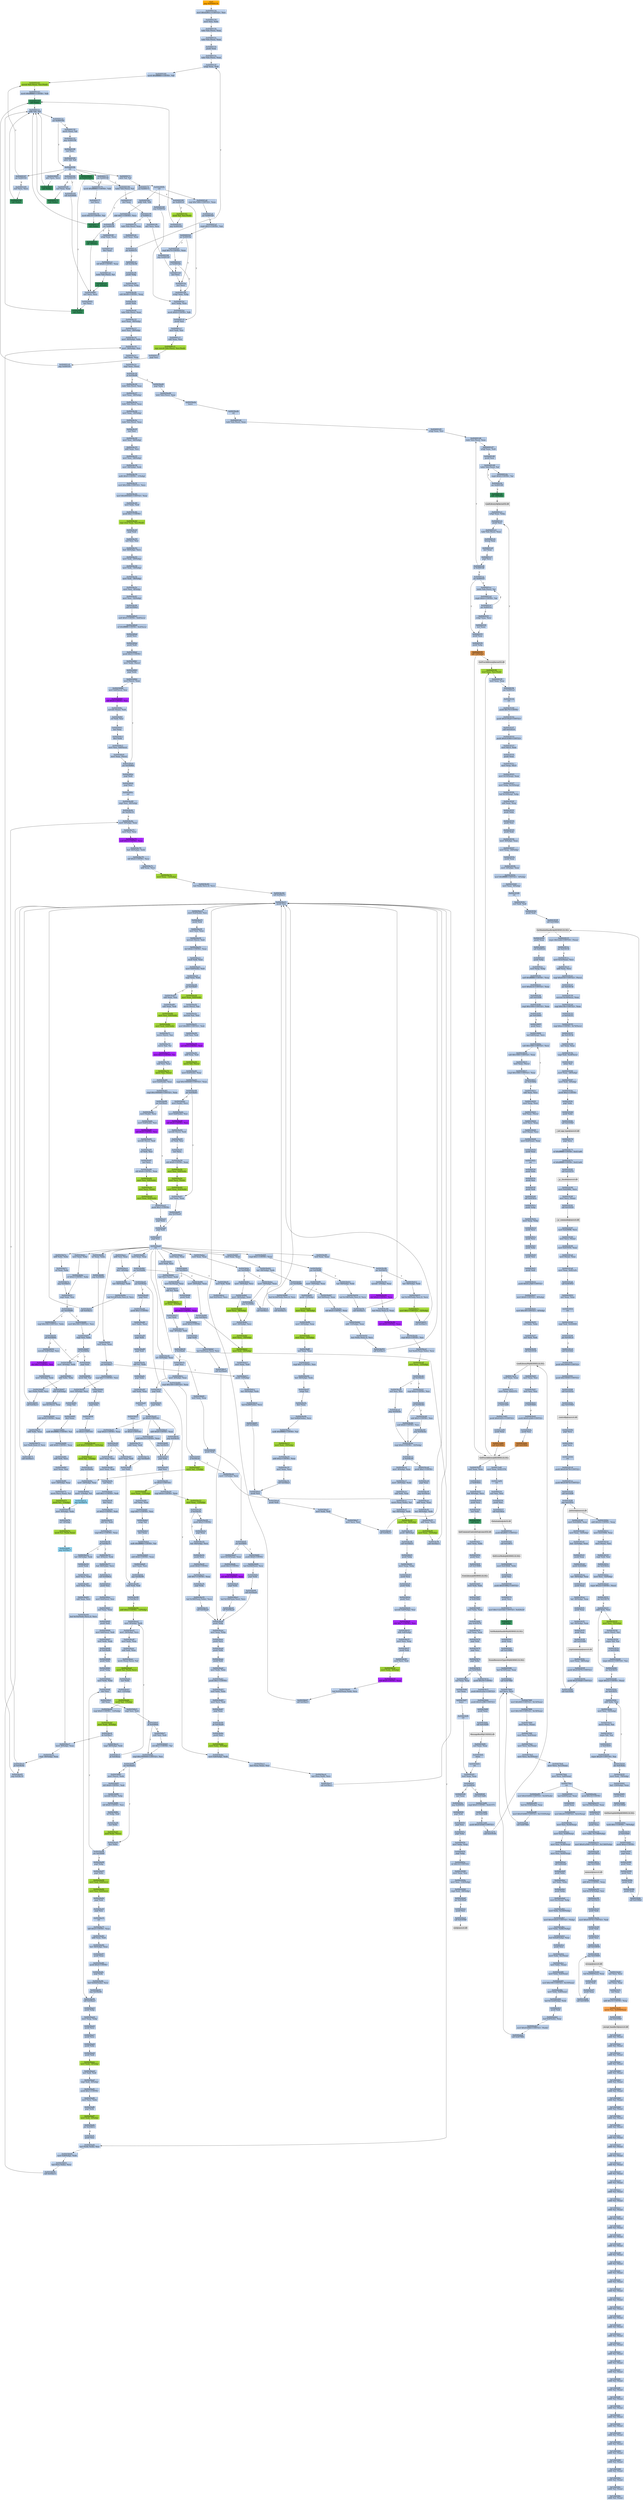 strict digraph G {
	graph [bgcolor=transparent,
		name=G
	];
	node [color=lightsteelblue,
		fillcolor=lightsteelblue,
		shape=rectangle,
		style=filled
	];
	a0x0043b98cjmp_0x00400154	[color=lightgrey,
		fillcolor=orange,
		label="start\njmp 0x00400154"];
	a0x00400154movl_0x42901cUINT32_esi	[label="0x00400154\nmovl $0x42901c<UINT32>, %esi"];
	a0x0043b98cjmp_0x00400154 -> a0x00400154movl_0x42901cUINT32_esi	[color="#000000"];
	a0x00400159movl_esi_ebx	[label="0x00400159\nmovl %esi, %ebx"];
	a0x00400154movl_0x42901cUINT32_esi -> a0x00400159movl_esi_ebx	[color="#000000"];
	a0x0040015blodsl_ds_esi__eax	[label="0x0040015b\nlodsl %ds:(%esi), %eax"];
	a0x00400159movl_esi_ebx -> a0x0040015blodsl_ds_esi__eax	[color="#000000"];
	a0x0040015clodsl_ds_esi__eax	[label="0x0040015c\nlodsl %ds:(%esi), %eax"];
	a0x0040015blodsl_ds_esi__eax -> a0x0040015clodsl_ds_esi__eax	[color="#000000"];
	a0x0040015dpushl_eax	[label="0x0040015d\npushl %eax"];
	a0x0040015clodsl_ds_esi__eax -> a0x0040015dpushl_eax	[color="#000000"];
	a0x0040015elodsl_ds_esi__eax	[label="0x0040015e\nlodsl %ds:(%esi), %eax"];
	a0x0040015dpushl_eax -> a0x0040015elodsl_ds_esi__eax	[color="#000000"];
	a0x0040015fxchgl_eax_edi	[label="0x0040015f\nxchgl %eax, %edi"];
	a0x0040015elodsl_ds_esi__eax -> a0x0040015fxchgl_eax_edi	[color="#000000"];
	a0x00400160movb_0xffffff80UINT8_dl	[label="0x00400160\nmovb $0xffffff80<UINT8>, %dl"];
	a0x0040015fxchgl_eax_edi -> a0x00400160movb_0xffffff80UINT8_dl	[color="#000000"];
	a0x00400162movsb_ds_esi__es_edi_	[color=yellowgreen,
		fillcolor=yellowgreen,
		label="0x00400162\nmovsb %ds:(%esi), %es:(%edi)"];
	a0x00400160movb_0xffffff80UINT8_dl -> a0x00400162movsb_ds_esi__es_edi_	[color="#000000"];
	a0x00400163movb_0xffffff80UINT8_dh	[label="0x00400163\nmovb $0xffffff80<UINT8>, %dh"];
	a0x00400162movsb_ds_esi__es_edi_ -> a0x00400163movb_0xffffff80UINT8_dh	[color="#000000"];
	a0x00400165call_ebx_	[color=seagreen,
		fillcolor=seagreen,
		label="0x00400165\ncall (%ebx)"];
	a0x00400163movb_0xffffff80UINT8_dh -> a0x00400165call_ebx_	[color="#000000"];
	a0x0040012caddb_dl_dl	[label="0x0040012c\naddb %dl, %dl"];
	a0x00400165call_ebx_ -> a0x0040012caddb_dl_dl	[color="#000000"];
	a0x0040012ejne_0x40010b	[label="0x0040012e\njne 0x40010b"];
	a0x0040012caddb_dl_dl -> a0x0040012ejne_0x40010b	[color="#000000"];
	a0x00400130movb_esi__dl	[label="0x00400130\nmovb (%esi), %dl"];
	a0x0040012ejne_0x40010b -> a0x00400130movb_esi__dl	[color="#000000",
		label=F];
	a0x0040010bret	[label="0x0040010b\nret"];
	a0x0040012ejne_0x40010b -> a0x0040010bret	[color="#000000",
		label=T];
	a0x00400132jmp_0x400108	[label="0x00400132\njmp 0x400108"];
	a0x00400130movb_esi__dl -> a0x00400132jmp_0x400108	[color="#000000"];
	a0x00400108incl_esi	[label="0x00400108\nincl %esi"];
	a0x00400132jmp_0x400108 -> a0x00400108incl_esi	[color="#000000"];
	a0x00400109adcb_dl_dl	[label="0x00400109\nadcb %dl, %dl"];
	a0x00400108incl_esi -> a0x00400109adcb_dl_dl	[color="#000000"];
	a0x00400109adcb_dl_dl -> a0x0040010bret	[color="#000000"];
	a0x00400167jae_0x400162	[label="0x00400167\njae 0x400162"];
	a0x0040010bret -> a0x00400167jae_0x400162	[color="#000000"];
	a0x0040016djae_0x400185	[label="0x0040016d\njae 0x400185"];
	a0x0040010bret -> a0x0040016djae_0x400185	[color="#000000"];
	a0x00400173jae_0x400196	[label="0x00400173\njae 0x400196"];
	a0x0040010bret -> a0x00400173jae_0x400196	[color="#000000"];
	a0x0040017cadcb_al_al	[label="0x0040017c\nadcb %al, %al"];
	a0x0040010bret -> a0x0040017cadcb_al_al	[color="#000000"];
	a0x00429005adcl_ecx_ecx	[label="0x00429005\nadcl %ecx, %ecx"];
	a0x0040010bret -> a0x00429005adcl_ecx_ecx	[color="#000000"];
	a0x00429009jb_0x00429003	[color=seagreen,
		fillcolor=seagreen,
		label="0x00429009\njb 0x00429003"];
	a0x0040010bret -> a0x00429009jb_0x00429003	[color="#000000"];
	a0x00400167jae_0x400162 -> a0x00400162movsb_ds_esi__es_edi_	[color="#000000",
		label=T];
	a0x00400169xorl_ecx_ecx	[label="0x00400169\nxorl %ecx, %ecx"];
	a0x00400167jae_0x400162 -> a0x00400169xorl_ecx_ecx	[color="#000000",
		label=F];
	a0x0040016bcall_ebx_	[color=seagreen,
		fillcolor=seagreen,
		label="0x0040016b\ncall (%ebx)"];
	a0x00400169xorl_ecx_ecx -> a0x0040016bcall_ebx_	[color="#000000"];
	a0x0040016bcall_ebx_ -> a0x0040012caddb_dl_dl	[color="#000000"];
	a0x0040016fxorl_eax_eax	[label="0x0040016f\nxorl %eax, %eax"];
	a0x0040016djae_0x400185 -> a0x0040016fxorl_eax_eax	[color="#000000",
		label=F];
	a0x00400185call_0x429000	[label="0x00400185\ncall 0x429000"];
	a0x0040016djae_0x400185 -> a0x00400185call_0x429000	[color="#000000",
		label=T];
	a0x00400171call_ebx_	[color=seagreen,
		fillcolor=seagreen,
		label="0x00400171\ncall (%ebx)"];
	a0x0040016fxorl_eax_eax -> a0x00400171call_ebx_	[color="#000000"];
	a0x00400171call_ebx_ -> a0x0040012caddb_dl_dl	[color="#000000"];
	a0x00400175movb_0xffffff80UINT8_dh	[label="0x00400175\nmovb $0xffffff80<UINT8>, %dh"];
	a0x00400173jae_0x400196 -> a0x00400175movb_0xffffff80UINT8_dh	[color="#000000",
		label=F];
	a0x00400196lodsb_ds_esi__al	[label="0x00400196\nlodsb %ds:(%esi), %al"];
	a0x00400173jae_0x400196 -> a0x00400196lodsb_ds_esi__al	[color="#000000",
		label=T];
	a0x00400177incl_ecx	[label="0x00400177\nincl %ecx"];
	a0x00400175movb_0xffffff80UINT8_dh -> a0x00400177incl_ecx	[color="#000000"];
	a0x00400178movb_0x10UINT8_al	[label="0x00400178\nmovb $0x10<UINT8>, %al"];
	a0x00400177incl_ecx -> a0x00400178movb_0x10UINT8_al	[color="#000000"];
	a0x0040017acall_ebx_	[color=seagreen,
		fillcolor=seagreen,
		label="0x0040017a\ncall (%ebx)"];
	a0x00400178movb_0x10UINT8_al -> a0x0040017acall_ebx_	[color="#000000"];
	a0x0040017acall_ebx_ -> a0x0040012caddb_dl_dl	[color="#000000"];
	a0x0040017ejae_0x40017a	[label="0x0040017e\njae 0x40017a"];
	a0x0040017cadcb_al_al -> a0x0040017ejae_0x40017a	[color="#000000"];
	a0x0040017ejae_0x40017a -> a0x0040017acall_ebx_	[color="#000000",
		label=T];
	a0x00400180jne_0x4001c0	[label="0x00400180\njne 0x4001c0"];
	a0x0040017ejae_0x40017a -> a0x00400180jne_0x4001c0	[color="#000000",
		label=F];
	a0x00400182stosb_al_es_edi_	[color=yellowgreen,
		fillcolor=yellowgreen,
		label="0x00400182\nstosb %al, %es:(%edi)"];
	a0x00400180jne_0x4001c0 -> a0x00400182stosb_al_es_edi_	[color="#000000",
		label=F];
	a0x004001c0pushl_esi	[label="0x004001c0\npushl %esi"];
	a0x00400180jne_0x4001c0 -> a0x004001c0pushl_esi	[color="#000000",
		label=T];
	a0x00400183jmp_0x400165	[label="0x00400183\njmp 0x400165"];
	a0x00400182stosb_al_es_edi_ -> a0x00400183jmp_0x400165	[color="#000000"];
	a0x00400183jmp_0x400165 -> a0x00400165call_ebx_	[color="#000000"];
	a0x004001c1movl_edi_esi	[label="0x004001c1\nmovl %edi, %esi"];
	a0x004001c0pushl_esi -> a0x004001c1movl_edi_esi	[color="#000000"];
	a0x004001c3subl_eax_esi	[label="0x004001c3\nsubl %eax, %esi"];
	a0x004001c1movl_edi_esi -> a0x004001c3subl_eax_esi	[color="#000000"];
	a0x004001c5repz_movsb_ds_esi__es_edi_	[color=yellowgreen,
		fillcolor=yellowgreen,
		label="0x004001c5\nrepz movsb %ds:(%esi), %es:(%edi)"];
	a0x004001c3subl_eax_esi -> a0x004001c5repz_movsb_ds_esi__es_edi_	[color="#000000"];
	a0x004001c7popl_esi	[label="0x004001c7\npopl %esi"];
	a0x004001c5repz_movsb_ds_esi__es_edi_ -> a0x004001c7popl_esi	[color="#000000"];
	a0x004001c8jmp_0x400165	[label="0x004001c8\njmp 0x400165"];
	a0x004001c7popl_esi -> a0x004001c8jmp_0x400165	[color="#000000"];
	a0x004001c8jmp_0x400165 -> a0x00400165call_ebx_	[color="#000000"];
	a0x00400197shrl_eax	[label="0x00400197\nshrl %eax"];
	a0x00400196lodsb_ds_esi__al -> a0x00400197shrl_eax	[color="#000000"];
	a0x00400199je_0x4001ca	[label="0x00400199\nje 0x4001ca"];
	a0x00400197shrl_eax -> a0x00400199je_0x4001ca	[color="#000000"];
	a0x0040019badcl_ecx_ecx	[label="0x0040019b\nadcl %ecx, %ecx"];
	a0x00400199je_0x4001ca -> a0x0040019badcl_ecx_ecx	[color="#000000",
		label=F];
	a0x004001calodsl_ds_esi__eax	[label="0x004001ca\nlodsl %ds:(%esi), %eax"];
	a0x00400199je_0x4001ca -> a0x004001calodsl_ds_esi__eax	[color="#000000",
		label=T];
	a0x0040019djmp_0x4001b9	[label="0x0040019d\njmp 0x4001b9"];
	a0x0040019badcl_ecx_ecx -> a0x0040019djmp_0x4001b9	[color="#000000"];
	a0x004001b9incl_ecx	[label="0x004001b9\nincl %ecx"];
	a0x0040019djmp_0x4001b9 -> a0x004001b9incl_ecx	[color="#000000"];
	a0x004001baincl_ecx	[label="0x004001ba\nincl %ecx"];
	a0x004001b9incl_ecx -> a0x004001baincl_ecx	[color="#000000"];
	a0x004001bbxchgl_eax_ebp	[label="0x004001bb\nxchgl %eax, %ebp"];
	a0x004001baincl_ecx -> a0x004001bbxchgl_eax_ebp	[color="#000000"];
	a0x004001bcmovl_ebp_eax	[label="0x004001bc\nmovl %ebp, %eax"];
	a0x004001bbxchgl_eax_ebp -> a0x004001bcmovl_ebp_eax	[color="#000000"];
	a0x004001bemovb_0x0UINT8_dh	[label="0x004001be\nmovb $0x0<UINT8>, %dh"];
	a0x004001bcmovl_ebp_eax -> a0x004001bemovb_0x0UINT8_dh	[color="#000000"];
	a0x004001bemovb_0x0UINT8_dh -> a0x004001c0pushl_esi	[color="#000000"];
	a0x00429000xorl_ecx_ecx	[label="0x00429000\nxorl %ecx, %ecx"];
	a0x00400185call_0x429000 -> a0x00429000xorl_ecx_ecx	[color="#000000"];
	a0x00429002incl_ecx	[label="0x00429002\nincl %ecx"];
	a0x00429000xorl_ecx_ecx -> a0x00429002incl_ecx	[color="#000000"];
	a0x00429003call_ebx_	[color=seagreen,
		fillcolor=seagreen,
		label="0x00429003\ncall (%ebx)"];
	a0x00429002incl_ecx -> a0x00429003call_ebx_	[color="#000000"];
	a0x00429003call_ebx_ -> a0x0040012caddb_dl_dl	[color="#000000"];
	a0x00429007call_ebx_	[color=seagreen,
		fillcolor=seagreen,
		label="0x00429007\ncall (%ebx)"];
	a0x00429005adcl_ecx_ecx -> a0x00429007call_ebx_	[color="#000000"];
	a0x00429007call_ebx_ -> a0x0040012caddb_dl_dl	[color="#000000"];
	a0x00429009jb_0x00429003 -> a0x00429003call_ebx_	[color="#000000",
		label=T];
	a0x0042900bret	[label="0x0042900b\nret"];
	a0x00429009jb_0x00429003 -> a0x0042900bret	[color="#000000",
		label=F];
	a0x0040018aaddb_dh_dh	[label="0x0040018a\naddb %dh, %dh"];
	a0x0042900bret -> a0x0040018aaddb_dh_dh	[color="#000000"];
	a0x004001a8cmpl_0x7d00UINT32_eax	[label="0x004001a8\ncmpl $0x7d00<UINT32>, %eax"];
	a0x0042900bret -> a0x004001a8cmpl_0x7d00UINT32_eax	[color="#000000"];
	a0x00400194jmp_0x4001bc	[label="0x00400194\njmp 0x4001bc"];
	a0x0042900bret -> a0x00400194jmp_0x4001bc	[color="#000000"];
	a0x0040018csbbl_0x1UINT8_ecx	[label="0x0040018c\nsbbl $0x1<UINT8>, %ecx"];
	a0x0040018aaddb_dh_dh -> a0x0040018csbbl_0x1UINT8_ecx	[color="#000000"];
	a0x0040018fjne_0x40019f	[label="0x0040018f\njne 0x40019f"];
	a0x0040018csbbl_0x1UINT8_ecx -> a0x0040018fjne_0x40019f	[color="#000000"];
	a0x0040019fxchgl_eax_ecx	[label="0x0040019f\nxchgl %eax, %ecx"];
	a0x0040018fjne_0x40019f -> a0x0040019fxchgl_eax_ecx	[color="#000000",
		label=T];
	a0x00400191call__4ebx_	[color=seagreen,
		fillcolor=seagreen,
		label="0x00400191\ncall -4(%ebx)"];
	a0x0040018fjne_0x40019f -> a0x00400191call__4ebx_	[color="#000000",
		label=F];
	a0x004001a0decl_eax	[label="0x004001a0\ndecl %eax"];
	a0x0040019fxchgl_eax_ecx -> a0x004001a0decl_eax	[color="#000000"];
	a0x004001a1shll_0x8UINT8_eax	[label="0x004001a1\nshll $0x8<UINT8>, %eax"];
	a0x004001a0decl_eax -> a0x004001a1shll_0x8UINT8_eax	[color="#000000"];
	a0x004001a4lodsb_ds_esi__al	[label="0x004001a4\nlodsb %ds:(%esi), %al"];
	a0x004001a1shll_0x8UINT8_eax -> a0x004001a4lodsb_ds_esi__al	[color="#000000"];
	a0x004001a5call__4ebx_	[color=seagreen,
		fillcolor=seagreen,
		label="0x004001a5\ncall -4(%ebx)"];
	a0x004001a4lodsb_ds_esi__al -> a0x004001a5call__4ebx_	[color="#000000"];
	a0x004001a5call__4ebx_ -> a0x00429000xorl_ecx_ecx	[color="#000000"];
	a0x004001adjae_0x4001b9	[label="0x004001ad\njae 0x4001b9"];
	a0x004001a8cmpl_0x7d00UINT32_eax -> a0x004001adjae_0x4001b9	[color="#000000"];
	a0x004001afcmpb_0x5UINT8_ah	[label="0x004001af\ncmpb $0x5<UINT8>, %ah"];
	a0x004001adjae_0x4001b9 -> a0x004001afcmpb_0x5UINT8_ah	[color="#000000",
		label=F];
	a0x004001b2jae_0x4001ba	[label="0x004001b2\njae 0x4001ba"];
	a0x004001afcmpb_0x5UINT8_ah -> a0x004001b2jae_0x4001ba	[color="#000000"];
	a0x004001b2jae_0x4001ba -> a0x004001baincl_ecx	[color="#000000",
		label=T];
	a0x004001b4cmpl_0x7fUINT8_eax	[label="0x004001b4\ncmpl $0x7f<UINT8>, %eax"];
	a0x004001b2jae_0x4001ba -> a0x004001b4cmpl_0x7fUINT8_eax	[color="#000000",
		label=F];
	a0x004001b7ja_0x4001bb	[label="0x004001b7\nja 0x4001bb"];
	a0x004001b4cmpl_0x7fUINT8_eax -> a0x004001b7ja_0x4001bb	[color="#000000"];
	a0x004001b7ja_0x4001bb -> a0x004001b9incl_ecx	[color="#000000",
		label=F];
	a0x004001b7ja_0x4001bb -> a0x004001bbxchgl_eax_ebp	[color="#000000",
		label=T];
	a0x00400191call__4ebx_ -> a0x00429000xorl_ecx_ecx	[color="#000000"];
	a0x00400194jmp_0x4001bc -> a0x004001bcmovl_ebp_eax	[color="#000000"];
	a0x004001cbtestl_eax_eax	[label="0x004001cb\ntestl %eax, %eax"];
	a0x004001calodsl_ds_esi__eax -> a0x004001cbtestl_eax_eax	[color="#000000"];
	a0x004001cdjne_0x40015f	[label="0x004001cd\njne 0x40015f"];
	a0x004001cbtestl_eax_eax -> a0x004001cdjne_0x40015f	[color="#000000"];
	a0x004001cdjne_0x40015f -> a0x0040015fxchgl_eax_edi	[color="#000000",
		label=T];
	a0x004001cfcall_0x43bc08	[label="0x004001cf\ncall 0x43bc08"];
	a0x004001cdjne_0x40015f -> a0x004001cfcall_0x43bc08	[color="#000000",
		label=F];
	a0x0043bc08pushl_ebp	[label="0x0043bc08\npushl %ebp"];
	a0x004001cfcall_0x43bc08 -> a0x0043bc08pushl_ebp	[color="#000000"];
	a0x0043bc09movl_esp_ebp	[label="0x0043bc09\nmovl %esp, %ebp"];
	a0x0043bc08pushl_ebp -> a0x0043bc09movl_esp_ebp	[color="#000000"];
	a0x0043bc0bsubl_0x40UINT8_esp	[label="0x0043bc0b\nsubl $0x40<UINT8>, %esp"];
	a0x0043bc09movl_esp_ebp -> a0x0043bc0bsubl_0x40UINT8_esp	[color="#000000"];
	a0x0043bc0epushl_ebx	[label="0x0043bc0e\npushl %ebx"];
	a0x0043bc0bsubl_0x40UINT8_esp -> a0x0043bc0epushl_ebx	[color="#000000"];
	a0x0043bc0flodsl_ds_esi__eax	[label="0x0043bc0f\nlodsl %ds:(%esi), %eax"];
	a0x0043bc0epushl_ebx -> a0x0043bc0flodsl_ds_esi__eax	[color="#000000"];
	a0x0043bc10movl_eax__40ebp_	[label="0x0043bc10\nmovl %eax, -40(%ebp)"];
	a0x0043bc0flodsl_ds_esi__eax -> a0x0043bc10movl_eax__40ebp_	[color="#000000"];
	a0x0043bc13movl_esi__28ebp_	[label="0x0043bc13\nmovl %esi, -28(%ebp)"];
	a0x0043bc10movl_eax__40ebp_ -> a0x0043bc13movl_esi__28ebp_	[color="#000000"];
	a0x0043bc16movl__40ebp__ebx	[label="0x0043bc16\nmovl -40(%ebp), %ebx"];
	a0x0043bc13movl_esi__28ebp_ -> a0x0043bc16movl__40ebp__ebx	[color="#000000"];
	a0x0043bc19movl__28ebp__esi	[label="0x0043bc19\nmovl -28(%ebp), %esi"];
	a0x0043bc16movl__40ebp__ebx -> a0x0043bc19movl__28ebp__esi	[color="#000000"];
	a0x0043bc1cxorl_eax_eax	[label="0x0043bc1c\nxorl %eax, %eax"];
	a0x0043bc19movl__28ebp__esi -> a0x0043bc1cxorl_eax_eax	[color="#000000"];
	a0x0043bc1ecmpl_eax_esi_	[label="0x0043bc1e\ncmpl %eax, (%esi)"];
	a0x0043bc1cxorl_eax_eax -> a0x0043bc1ecmpl_eax_esi_	[color="#000000"];
	a0x0043bc20je_0x43bed8	[label="0x0043bc20\nje 0x43bed8"];
	a0x0043bc1ecmpl_eax_esi_ -> a0x0043bc20je_0x43bed8	[color="#000000"];
	a0x0043bc26lodsl_ds_esi__eax	[label="0x0043bc26\nlodsl %ds:(%esi), %eax"];
	a0x0043bc20je_0x43bed8 -> a0x0043bc26lodsl_ds_esi__eax	[color="#000000",
		label=F];
	a0x0043bed8popl_ebx	[label="0x0043bed8\npopl %ebx"];
	a0x0043bc20je_0x43bed8 -> a0x0043bed8popl_ebx	[color="#000000",
		label=T];
	a0x0043bc27movl_eax__40ebp_	[label="0x0043bc27\nmovl %eax, -40(%ebp)"];
	a0x0043bc26lodsl_ds_esi__eax -> a0x0043bc27movl_eax__40ebp_	[color="#000000"];
	a0x0043bc2alodsl_ds_esi__eax	[label="0x0043bc2a\nlodsl %ds:(%esi), %eax"];
	a0x0043bc27movl_eax__40ebp_ -> a0x0043bc2alodsl_ds_esi__eax	[color="#000000"];
	a0x0043bc2bmovl_eax__24ebp_	[label="0x0043bc2b\nmovl %eax, -24(%ebp)"];
	a0x0043bc2alodsl_ds_esi__eax -> a0x0043bc2bmovl_eax__24ebp_	[color="#000000"];
	a0x0043bc2elodsl_ds_esi__eax	[label="0x0043bc2e\nlodsl %ds:(%esi), %eax"];
	a0x0043bc2bmovl_eax__24ebp_ -> a0x0043bc2elodsl_ds_esi__eax	[color="#000000"];
	a0x0043bc2fincl_esi	[label="0x0043bc2f\nincl %esi"];
	a0x0043bc2elodsl_ds_esi__eax -> a0x0043bc2fincl_esi	[color="#000000"];
	a0x0043bc30movl_esi__44ebp_	[label="0x0043bc30\nmovl %esi, -44(%ebp)"];
	a0x0043bc2fincl_esi -> a0x0043bc30movl_esi__44ebp_	[color="#000000"];
	a0x0043bc33addl_eax_esi	[label="0x0043bc33\naddl %eax, %esi"];
	a0x0043bc30movl_esi__44ebp_ -> a0x0043bc33addl_eax_esi	[color="#000000"];
	a0x0043bc35movl_esi__28ebp_	[label="0x0043bc35\nmovl %esi, -28(%ebp)"];
	a0x0043bc33addl_eax_esi -> a0x0043bc35movl_esi__28ebp_	[color="#000000"];
	a0x0043bc38movl__44ebp__edx	[label="0x0043bc38\nmovl -44(%ebp), %edx"];
	a0x0043bc35movl_esi__28ebp_ -> a0x0043bc38movl__44ebp__edx	[color="#000000"];
	a0x0043bc3bandb_0x0UINT8__1ebp_	[label="0x0043bc3b\nandb $0x0<UINT8>, -1(%ebp)"];
	a0x0043bc38movl__44ebp__edx -> a0x0043bc3bandb_0x0UINT8__1ebp_	[color="#000000"];
	a0x0043bc3fmovl_0x1b9bUINT32_ecx	[label="0x0043bc3f\nmovl $0x1b9b<UINT32>, %ecx"];
	a0x0043bc3bandb_0x0UINT8__1ebp_ -> a0x0043bc3fmovl_0x1b9bUINT32_ecx	[color="#000000"];
	a0x0043bc44movl_0x4000400UINT32_eax	[label="0x0043bc44\nmovl $0x4000400<UINT32>, %eax"];
	a0x0043bc3fmovl_0x1b9bUINT32_ecx -> a0x0043bc44movl_0x4000400UINT32_eax	[color="#000000"];
	a0x0043bc49movl_ebx_edi	[label="0x0043bc49\nmovl %ebx, %edi"];
	a0x0043bc44movl_0x4000400UINT32_eax -> a0x0043bc49movl_ebx_edi	[color="#000000"];
	a0x0043bc4bpushl_0x1UINT8	[label="0x0043bc4b\npushl $0x1<UINT8>"];
	a0x0043bc49movl_ebx_edi -> a0x0043bc4bpushl_0x1UINT8	[color="#000000"];
	a0x0043bc4drepz_stosl_eax_es_edi_	[color=yellowgreen,
		fillcolor=yellowgreen,
		label="0x0043bc4d\nrepz stosl %eax, %es:(%edi)"];
	a0x0043bc4bpushl_0x1UINT8 -> a0x0043bc4drepz_stosl_eax_es_edi_	[color="#000000"];
	a0x0043bc4fpopl_edi	[label="0x0043bc4f\npopl %edi"];
	a0x0043bc4drepz_stosl_eax_es_edi_ -> a0x0043bc4fpopl_edi	[color="#000000"];
	a0x0043bc50xorl_esi_esi	[label="0x0043bc50\nxorl %esi, %esi"];
	a0x0043bc4fpopl_edi -> a0x0043bc50xorl_esi_esi	[color="#000000"];
	a0x0043bc52leal__64ebp__ecx	[label="0x0043bc52\nleal -64(%ebp), %ecx"];
	a0x0043bc50xorl_esi_esi -> a0x0043bc52leal__64ebp__ecx	[color="#000000"];
	a0x0043bc55movl_edi__20ebp_	[label="0x0043bc55\nmovl %edi, -20(%ebp)"];
	a0x0043bc52leal__64ebp__ecx -> a0x0043bc55movl_edi__20ebp_	[color="#000000"];
	a0x0043bc58movl_edi__16ebp_	[label="0x0043bc58\nmovl %edi, -16(%ebp)"];
	a0x0043bc55movl_edi__20ebp_ -> a0x0043bc58movl_edi__16ebp_	[color="#000000"];
	a0x0043bc5bmovl_edi__36ebp_	[label="0x0043bc5b\nmovl %edi, -36(%ebp)"];
	a0x0043bc58movl_edi__16ebp_ -> a0x0043bc5bmovl_edi__36ebp_	[color="#000000"];
	a0x0043bc5emovl_esi__8ebp_	[label="0x0043bc5e\nmovl %esi, -8(%ebp)"];
	a0x0043bc5bmovl_edi__36ebp_ -> a0x0043bc5emovl_esi__8ebp_	[color="#000000"];
	a0x0043bc61movl_esi__32ebp_	[label="0x0043bc61\nmovl %esi, -32(%ebp)"];
	a0x0043bc5emovl_esi__8ebp_ -> a0x0043bc61movl_esi__32ebp_	[color="#000000"];
	a0x0043bc64call_0x43b9a5	[label="0x0043bc64\ncall 0x43b9a5"];
	a0x0043bc61movl_esi__32ebp_ -> a0x0043bc64call_0x43b9a5	[color="#000000"];
	a0x0043b9a5andl_0x0UINT8_0x8ecx_	[label="0x0043b9a5\nandl $0x0<UINT8>, 0x8(%ecx)"];
	a0x0043bc64call_0x43b9a5 -> a0x0043b9a5andl_0x0UINT8_0x8ecx_	[color="#000000"];
	a0x0043b9a9orl_0xffffffffUINT8_0x4ecx_	[label="0x0043b9a9\norl $0xffffffff<UINT8>, 0x4(%ecx)"];
	a0x0043b9a5andl_0x0UINT8_0x8ecx_ -> a0x0043b9a9orl_0xffffffffUINT8_0x4ecx_	[color="#000000"];
	a0x0043b9adpushl_esi	[label="0x0043b9ad\npushl %esi"];
	a0x0043b9a9orl_0xffffffffUINT8_0x4ecx_ -> a0x0043b9adpushl_esi	[color="#000000"];
	a0x0043b9aepushl_edi	[label="0x0043b9ae\npushl %edi"];
	a0x0043b9adpushl_esi -> a0x0043b9aepushl_edi	[color="#000000"];
	a0x0043b9afpushl_0x5UINT8	[label="0x0043b9af\npushl $0x5<UINT8>"];
	a0x0043b9aepushl_edi -> a0x0043b9afpushl_0x5UINT8	[color="#000000"];
	a0x0043b9b1movl_edx_ecx_	[label="0x0043b9b1\nmovl %edx, (%ecx)"];
	a0x0043b9afpushl_0x5UINT8 -> a0x0043b9b1movl_edx_ecx_	[color="#000000"];
	a0x0043b9b3popl_edx	[label="0x0043b9b3\npopl %edx"];
	a0x0043b9b1movl_edx_ecx_ -> a0x0043b9b3popl_edx	[color="#000000"];
	a0x0043b9b4movl_ecx__eax	[label="0x0043b9b4\nmovl (%ecx), %eax"];
	a0x0043b9b3popl_edx -> a0x0043b9b4movl_ecx__eax	[color="#000000"];
	a0x0043b9b6movl_0x8ecx__esi	[label="0x0043b9b6\nmovl 0x8(%ecx), %esi"];
	a0x0043b9b4movl_ecx__eax -> a0x0043b9b6movl_0x8ecx__esi	[color="#000000"];
	a0x0043b9b9shll_0x8UINT8_esi	[color=purple,
		fillcolor=purple,
		label="0x0043b9b9\nshll $0x8<UINT8>, %esi"];
	a0x0043b9b6movl_0x8ecx__esi -> a0x0043b9b9shll_0x8UINT8_esi	[color="#000000"];
	a0x0043b9bcmovzbl_eax__edi	[label="0x0043b9bc\nmovzbl (%eax), %edi"];
	a0x0043b9b9shll_0x8UINT8_esi -> a0x0043b9bcmovzbl_eax__edi	[color="#000000"];
	a0x0043b9bforl_edi_esi	[label="0x0043b9bf\norl %edi, %esi"];
	a0x0043b9bcmovzbl_eax__edi -> a0x0043b9bforl_edi_esi	[color="#000000"];
	a0x0043b9c1incl_eax	[label="0x0043b9c1\nincl %eax"];
	a0x0043b9bforl_edi_esi -> a0x0043b9c1incl_eax	[color="#000000"];
	a0x0043b9c2decl_edx	[label="0x0043b9c2\ndecl %edx"];
	a0x0043b9c1incl_eax -> a0x0043b9c2decl_edx	[color="#000000"];
	a0x0043b9c3movl_esi_0x8ecx_	[label="0x0043b9c3\nmovl %esi, 0x8(%ecx)"];
	a0x0043b9c2decl_edx -> a0x0043b9c3movl_esi_0x8ecx_	[color="#000000"];
	a0x0043b9c6movl_eax_ecx_	[label="0x0043b9c6\nmovl %eax, (%ecx)"];
	a0x0043b9c3movl_esi_0x8ecx_ -> a0x0043b9c6movl_eax_ecx_	[color="#000000"];
	a0x0043b9c8jne_0x43b9b4	[label="0x0043b9c8\njne 0x43b9b4"];
	a0x0043b9c6movl_eax_ecx_ -> a0x0043b9c8jne_0x43b9b4	[color="#000000"];
	a0x0043b9c8jne_0x43b9b4 -> a0x0043b9b4movl_ecx__eax	[color="#000000",
		label=T];
	a0x0043b9capopl_edi	[label="0x0043b9ca\npopl %edi"];
	a0x0043b9c8jne_0x43b9b4 -> a0x0043b9capopl_edi	[color="#000000",
		label=F];
	a0x0043b9cbpopl_esi	[label="0x0043b9cb\npopl %esi"];
	a0x0043b9capopl_edi -> a0x0043b9cbpopl_esi	[color="#000000"];
	a0x0043b9ccret	[label="0x0043b9cc\nret"];
	a0x0043b9cbpopl_esi -> a0x0043b9ccret	[color="#000000"];
	a0x0043bc69cmpl_esi__40ebp_	[label="0x0043bc69\ncmpl %esi, -40(%ebp)"];
	a0x0043b9ccret -> a0x0043bc69cmpl_esi__40ebp_	[color="#000000"];
	a0x0043bc6cjbe_0x43bc19	[label="0x0043bc6c\njbe 0x43bc19"];
	a0x0043bc69cmpl_esi__40ebp_ -> a0x0043bc6cjbe_0x43bc19	[color="#000000"];
	a0x0043bc6emovl__8ebp__eax	[label="0x0043bc6e\nmovl -8(%ebp), %eax"];
	a0x0043bc6cjbe_0x43bc19 -> a0x0043bc6emovl__8ebp__eax	[color="#000000",
		label=F];
	a0x0043bc71movl_esi_ecx	[label="0x0043bc71\nmovl %esi, %ecx"];
	a0x0043bc6emovl__8ebp__eax -> a0x0043bc71movl_esi_ecx	[color="#000000"];
	a0x0043bc73andl_0x3UINT8_eax	[color=purple,
		fillcolor=purple,
		label="0x0043bc73\nandl $0x3<UINT8>, %eax"];
	a0x0043bc71movl_esi_ecx -> a0x0043bc73andl_0x3UINT8_eax	[color="#000000"];
	a0x0043bc76leal__64ebp__edx	[label="0x0043bc76\nleal -64(%ebp), %edx"];
	a0x0043bc73andl_0x3UINT8_eax -> a0x0043bc76leal__64ebp__edx	[color="#000000"];
	a0x0043bc79shll_0x4UINT8_ecx	[label="0x0043bc79\nshll $0x4<UINT8>, %ecx"];
	a0x0043bc76leal__64ebp__edx -> a0x0043bc79shll_0x4UINT8_ecx	[color="#000000"];
	a0x0043bc7caddl_eax_ecx	[label="0x0043bc7c\naddl %eax, %ecx"];
	a0x0043bc79shll_0x4UINT8_ecx -> a0x0043bc7caddl_eax_ecx	[color="#000000"];
	a0x0043bc7emovl_eax__12ebp_	[color=yellowgreen,
		fillcolor=yellowgreen,
		label="0x0043bc7e\nmovl %eax, -12(%ebp)"];
	a0x0043bc7caddl_eax_ecx -> a0x0043bc7emovl_eax__12ebp_	[color="#000000"];
	a0x0043bc81leal_ebxecx2__ecx	[label="0x0043bc81\nleal (%ebx,%ecx,2), %ecx"];
	a0x0043bc7emovl_eax__12ebp_ -> a0x0043bc81leal_ebxecx2__ecx	[color="#000000"];
	a0x0043bc84call_0x43ba11	[label="0x0043bc84\ncall 0x43ba11"];
	a0x0043bc81leal_ebxecx2__ecx -> a0x0043bc84call_0x43ba11	[color="#000000"];
	a0x0043ba11pushl_esi	[label="0x0043ba11\npushl %esi"];
	a0x0043bc84call_0x43ba11 -> a0x0043ba11pushl_esi	[color="#000000"];
	a0x0043ba12movl_0x4edx__esi	[label="0x0043ba12\nmovl 0x4(%edx), %esi"];
	a0x0043ba11pushl_esi -> a0x0043ba12movl_0x4edx__esi	[color="#000000"];
	a0x0043ba15pushl_edi	[label="0x0043ba15\npushl %edi"];
	a0x0043ba12movl_0x4edx__esi -> a0x0043ba15pushl_edi	[color="#000000"];
	a0x0043ba16movl_esi_eax	[label="0x0043ba16\nmovl %esi, %eax"];
	a0x0043ba15pushl_edi -> a0x0043ba16movl_esi_eax	[color="#000000"];
	a0x0043ba18movzwl_ecx__edi	[label="0x0043ba18\nmovzwl (%ecx), %edi"];
	a0x0043ba16movl_esi_eax -> a0x0043ba18movzwl_ecx__edi	[color="#000000"];
	a0x0043ba1bshrl_0xbUINT8_eax	[label="0x0043ba1b\nshrl $0xb<UINT8>, %eax"];
	a0x0043ba18movzwl_ecx__edi -> a0x0043ba1bshrl_0xbUINT8_eax	[color="#000000"];
	a0x0043ba1eimull_edi_eax	[label="0x0043ba1e\nimull %edi, %eax"];
	a0x0043ba1bshrl_0xbUINT8_eax -> a0x0043ba1eimull_edi_eax	[color="#000000"];
	a0x0043ba21movl_0x8edx__edi	[label="0x0043ba21\nmovl 0x8(%edx), %edi"];
	a0x0043ba1eimull_edi_eax -> a0x0043ba21movl_0x8edx__edi	[color="#000000"];
	a0x0043ba24cmpl_eax_edi	[label="0x0043ba24\ncmpl %eax, %edi"];
	a0x0043ba21movl_0x8edx__edi -> a0x0043ba24cmpl_eax_edi	[color="#000000"];
	a0x0043ba26jae_0x43ba67	[label="0x0043ba26\njae 0x43ba67"];
	a0x0043ba24cmpl_eax_edi -> a0x0043ba26jae_0x43ba67	[color="#000000"];
	a0x0043ba28movl_eax_0x4edx_	[color=yellowgreen,
		fillcolor=yellowgreen,
		label="0x0043ba28\nmovl %eax, 0x4(%edx)"];
	a0x0043ba26jae_0x43ba67 -> a0x0043ba28movl_eax_0x4edx_	[color="#000000",
		label=F];
	a0x0043ba67subl_eax_esi	[label="0x0043ba67\nsubl %eax, %esi"];
	a0x0043ba26jae_0x43ba67 -> a0x0043ba67subl_eax_esi	[color="#000000",
		label=T];
	a0x0043ba2bmovw_ecx__ax	[label="0x0043ba2b\nmovw (%ecx), %ax"];
	a0x0043ba28movl_eax_0x4edx_ -> a0x0043ba2bmovw_ecx__ax	[color="#000000"];
	a0x0043ba2emovzwl_ax_esi	[label="0x0043ba2e\nmovzwl %ax, %esi"];
	a0x0043ba2bmovw_ecx__ax -> a0x0043ba2emovzwl_ax_esi	[color="#000000"];
	a0x0043ba31movl_0x800UINT32_edi	[label="0x0043ba31\nmovl $0x800<UINT32>, %edi"];
	a0x0043ba2emovzwl_ax_esi -> a0x0043ba31movl_0x800UINT32_edi	[color="#000000"];
	a0x0043ba36subl_esi_edi	[label="0x0043ba36\nsubl %esi, %edi"];
	a0x0043ba31movl_0x800UINT32_edi -> a0x0043ba36subl_esi_edi	[color="#000000"];
	a0x0043ba38sarl_0x5UINT8_edi	[color=purple,
		fillcolor=purple,
		label="0x0043ba38\nsarl $0x5<UINT8>, %edi"];
	a0x0043ba36subl_esi_edi -> a0x0043ba38sarl_0x5UINT8_edi	[color="#000000"];
	a0x0043ba3baddl_eax_edi	[label="0x0043ba3b\naddl %eax, %edi"];
	a0x0043ba38sarl_0x5UINT8_edi -> a0x0043ba3baddl_eax_edi	[color="#000000"];
	a0x0043ba3dmovw_di_ecx_	[color=yellowgreen,
		fillcolor=yellowgreen,
		label="0x0043ba3d\nmovw %di, (%ecx)"];
	a0x0043ba3baddl_eax_edi -> a0x0043ba3dmovw_di_ecx_	[color="#000000"];
	a0x0043ba40movl_0x4edx__eax	[label="0x0043ba40\nmovl 0x4(%edx), %eax"];
	a0x0043ba3dmovw_di_ecx_ -> a0x0043ba40movl_0x4edx__eax	[color="#000000"];
	a0x0043ba43cmpl_0x1000000UINT32_eax	[label="0x0043ba43\ncmpl $0x1000000<UINT32>, %eax"];
	a0x0043ba40movl_0x4edx__eax -> a0x0043ba43cmpl_0x1000000UINT32_eax	[color="#000000"];
	a0x0043ba48jae_0x43ba63	[label="0x0043ba48\njae 0x43ba63"];
	a0x0043ba43cmpl_0x1000000UINT32_eax -> a0x0043ba48jae_0x43ba63	[color="#000000"];
	a0x0043ba63xorl_eax_eax	[label="0x0043ba63\nxorl %eax, %eax"];
	a0x0043ba48jae_0x43ba63 -> a0x0043ba63xorl_eax_eax	[color="#000000",
		label=T];
	a0x0043ba4amovl_edx__ecx	[label="0x0043ba4a\nmovl (%edx), %ecx"];
	a0x0043ba48jae_0x43ba63 -> a0x0043ba4amovl_edx__ecx	[color="#000000",
		label=F];
	a0x0043ba65jmp_0x43baa6	[label="0x0043ba65\njmp 0x43baa6"];
	a0x0043ba63xorl_eax_eax -> a0x0043ba65jmp_0x43baa6	[color="#000000"];
	a0x0043baa6popl_edi	[label="0x0043baa6\npopl %edi"];
	a0x0043ba65jmp_0x43baa6 -> a0x0043baa6popl_edi	[color="#000000"];
	a0x0043baa7popl_esi	[label="0x0043baa7\npopl %esi"];
	a0x0043baa6popl_edi -> a0x0043baa7popl_esi	[color="#000000"];
	a0x0043baa8ret	[label="0x0043baa8\nret"];
	a0x0043baa7popl_esi -> a0x0043baa8ret	[color="#000000"];
	a0x0043bc89testl_eax_eax	[label="0x0043bc89\ntestl %eax, %eax"];
	a0x0043baa8ret -> a0x0043bc89testl_eax_eax	[color="#000000"];
	a0x0043bcfdorl__52ebp__eax	[label="0x0043bcfd\norl -52(%ebp), %eax"];
	a0x0043baa8ret -> a0x0043bcfdorl__52ebp__eax	[color="#000000"];
	a0x0043bd28cmpl_0x1UINT8_eax	[label="0x0043bd28\ncmpl $0x1<UINT8>, %eax"];
	a0x0043baa8ret -> a0x0043bd28cmpl_0x1UINT8_eax	[color="#000000"];
	a0x0043bd40testl_eax_eax	[label="0x0043bd40\ntestl %eax, %eax"];
	a0x0043baa8ret -> a0x0043bd40testl_eax_eax	[color="#000000"];
	a0x0043bd58testl_eax_eax	[label="0x0043bd58\ntestl %eax, %eax"];
	a0x0043baa8ret -> a0x0043bd58testl_eax_eax	[color="#000000"];
	a0x0043bbaetestl_eax_eax	[label="0x0043bbae\ntestl %eax, %eax"];
	a0x0043baa8ret -> a0x0043bbaetestl_eax_eax	[color="#000000"];
	a0x0043baccaddl_esi_eax	[label="0x0043bacc\naddl %esi, %eax"];
	a0x0043baa8ret -> a0x0043baccaddl_esi_eax	[color="#000000"];
	a0x0043bb4cmovl_eax_ebx	[label="0x0043bb4c\nmovl %eax, %ebx"];
	a0x0043baa8ret -> a0x0043bb4cmovl_eax_ebx	[color="#000000"];
	a0x0043bb7aaddl_ebx_ebx	[label="0x0043bb7a\naddl %ebx, %ebx"];
	a0x0043baa8ret -> a0x0043bb7aaddl_ebx_ebx	[color="#000000"];
	a0x0043bb96orl_eax_ebx	[label="0x0043bb96\norl %eax, %ebx"];
	a0x0043baa8ret -> a0x0043bb96orl_eax_ebx	[color="#000000"];
	a0x0043bb0bmovl_edi_ecx	[label="0x0043bb0b\nmovl %edi, %ecx"];
	a0x0043baa8ret -> a0x0043bb0bmovl_edi_ecx	[color="#000000"];
	a0x0043bd92testl_eax_eax	[label="0x0043bd92\ntestl %eax, %eax"];
	a0x0043baa8ret -> a0x0043bd92testl_eax_eax	[color="#000000"];
	a0x0043bdaatestl_eax_eax	[label="0x0043bdaa\ntestl %eax, %eax"];
	a0x0043baa8ret -> a0x0043bdaatestl_eax_eax	[color="#000000"];
	a0x0043bbd2testl_eax_eax	[label="0x0043bbd2\ntestl %eax, %eax"];
	a0x0043baa8ret -> a0x0043bbd2testl_eax_eax	[color="#000000"];
	a0x0043bc8bjne_0x43bd12	[label="0x0043bc8b\njne 0x43bd12"];
	a0x0043bc89testl_eax_eax -> a0x0043bc8bjne_0x43bd12	[color="#000000"];
	a0x0043bc91movzbl__1ebp__eax	[label="0x0043bc91\nmovzbl -1(%ebp), %eax"];
	a0x0043bc8bjne_0x43bd12 -> a0x0043bc91movzbl__1ebp__eax	[color="#000000",
		label=F];
	a0x0043bd12leal__64ebp__edx	[label="0x0043bd12\nleal -64(%ebp), %edx"];
	a0x0043bc8bjne_0x43bd12 -> a0x0043bd12leal__64ebp__edx	[color="#000000",
		label=T];
	a0x0043bc95shrl_0x4UINT8_eax	[color=purple,
		fillcolor=purple,
		label="0x0043bc95\nshrl $0x4<UINT8>, %eax"];
	a0x0043bc91movzbl__1ebp__eax -> a0x0043bc95shrl_0x4UINT8_eax	[color="#000000"];
	a0x0043bc98leal_eaxeax2__eax	[label="0x0043bc98\nleal (%eax,%eax,2), %eax"];
	a0x0043bc95shrl_0x4UINT8_eax -> a0x0043bc98leal_eaxeax2__eax	[color="#000000"];
	a0x0043bc9bshll_0x9UINT8_eax	[color=purple,
		fillcolor=purple,
		label="0x0043bc9b\nshll $0x9<UINT8>, %eax"];
	a0x0043bc98leal_eaxeax2__eax -> a0x0043bc9bshll_0x9UINT8_eax	[color="#000000"];
	a0x0043bc9ecmpl_0x4UINT8_esi	[label="0x0043bc9e\ncmpl $0x4<UINT8>, %esi"];
	a0x0043bc9bshll_0x9UINT8_eax -> a0x0043bc9ecmpl_0x4UINT8_esi	[color="#000000"];
	a0x0043bca1leal_0xe6ceaxebx__ecx	[label="0x0043bca1\nleal 0xe6c(%eax,%ebx), %ecx"];
	a0x0043bc9ecmpl_0x4UINT8_esi -> a0x0043bca1leal_0xe6ceaxebx__ecx	[color="#000000"];
	a0x0043bca8movl_ecx__12ebp_	[color=yellowgreen,
		fillcolor=yellowgreen,
		label="0x0043bca8\nmovl %ecx, -12(%ebp)"];
	a0x0043bca1leal_0xe6ceaxebx__ecx -> a0x0043bca8movl_ecx__12ebp_	[color="#000000"];
	a0x0043bcabjnl_0x43bcb1	[label="0x0043bcab\njnl 0x43bcb1"];
	a0x0043bca8movl_ecx__12ebp_ -> a0x0043bcabjnl_0x43bcb1	[color="#000000"];
	a0x0043bcadxorl_esi_esi	[label="0x0043bcad\nxorl %esi, %esi"];
	a0x0043bcabjnl_0x43bcb1 -> a0x0043bcadxorl_esi_esi	[color="#000000",
		label=F];
	a0x0043bcb1cmpl_0xaUINT8_esi	[label="0x0043bcb1\ncmpl $0xa<UINT8>, %esi"];
	a0x0043bcabjnl_0x43bcb1 -> a0x0043bcb1cmpl_0xaUINT8_esi	[color="#000000",
		label=T];
	a0x0043bcafjmp_0x43bcbe	[label="0x0043bcaf\njmp 0x43bcbe"];
	a0x0043bcadxorl_esi_esi -> a0x0043bcafjmp_0x43bcbe	[color="#000000"];
	a0x0043bcbecmpl_0x0UINT8__32ebp_	[label="0x0043bcbe\ncmpl $0x0<UINT8>, -32(%ebp)"];
	a0x0043bcafjmp_0x43bcbe -> a0x0043bcbecmpl_0x0UINT8__32ebp_	[color="#000000"];
	a0x0043bcc2je_0x43bce6	[label="0x0043bcc2\nje 0x43bce6"];
	a0x0043bcbecmpl_0x0UINT8__32ebp_ -> a0x0043bcc2je_0x43bce6	[color="#000000"];
	a0x0043bce6pushl_0x1UINT8	[label="0x0043bce6\npushl $0x1<UINT8>"];
	a0x0043bcc2je_0x43bce6 -> a0x0043bce6pushl_0x1UINT8	[color="#000000",
		label=T];
	a0x0043bcc4movl__8ebp__eax	[label="0x0043bcc4\nmovl -8(%ebp), %eax"];
	a0x0043bcc2je_0x43bce6 -> a0x0043bcc4movl__8ebp__eax	[color="#000000",
		label=F];
	a0x0043bce8popl_eax	[label="0x0043bce8\npopl %eax"];
	a0x0043bce6pushl_0x1UINT8 -> a0x0043bce8popl_eax	[color="#000000"];
	a0x0043bce9jmp_0x43bcee	[label="0x0043bce9\njmp 0x43bcee"];
	a0x0043bce8popl_eax -> a0x0043bce9jmp_0x43bcee	[color="#000000"];
	a0x0043bceeaddl_eax_eax	[label="0x0043bcee\naddl %eax, %eax"];
	a0x0043bce9jmp_0x43bcee -> a0x0043bceeaddl_eax_eax	[color="#000000"];
	a0x0043bcf0leal__64ebp__edx	[label="0x0043bcf0\nleal -64(%ebp), %edx"];
	a0x0043bceeaddl_eax_eax -> a0x0043bcf0leal__64ebp__edx	[color="#000000"];
	a0x0043bcf3addl_eax_ecx	[label="0x0043bcf3\naddl %eax, %ecx"];
	a0x0043bcf0leal__64ebp__edx -> a0x0043bcf3addl_eax_ecx	[color="#000000"];
	a0x0043bcf5movl_eax__52ebp_	[color=yellowgreen,
		fillcolor=yellowgreen,
		label="0x0043bcf5\nmovl %eax, -52(%ebp)"];
	a0x0043bcf3addl_eax_ecx -> a0x0043bcf5movl_eax__52ebp_	[color="#000000"];
	a0x0043bcf8call_0x43ba11	[label="0x0043bcf8\ncall 0x43ba11"];
	a0x0043bcf5movl_eax__52ebp_ -> a0x0043bcf8call_0x43ba11	[color="#000000"];
	a0x0043bcf8call_0x43ba11 -> a0x0043ba11pushl_esi	[color="#000000"];
	a0x0043bd00cmpl_0x100UINT32_eax	[label="0x0043bd00\ncmpl $0x100<UINT32>, %eax"];
	a0x0043bcfdorl__52ebp__eax -> a0x0043bd00cmpl_0x100UINT32_eax	[color="#000000"];
	a0x0043bd05jl_0x43bceb	[label="0x0043bd05\njl 0x43bceb"];
	a0x0043bd00cmpl_0x100UINT32_eax -> a0x0043bd05jl_0x43bceb	[color="#000000"];
	a0x0043bcebmovl__12ebp__ecx	[label="0x0043bceb\nmovl -12(%ebp), %ecx"];
	a0x0043bd05jl_0x43bceb -> a0x0043bcebmovl__12ebp__ecx	[color="#000000",
		label=T];
	a0x0043bd07movb_al__1ebp_	[color=yellowgreen,
		fillcolor=yellowgreen,
		label="0x0043bd07\nmovb %al, -1(%ebp)"];
	a0x0043bd05jl_0x43bceb -> a0x0043bd07movb_al__1ebp_	[color="#000000",
		label=F];
	a0x0043bcebmovl__12ebp__ecx -> a0x0043bceeaddl_eax_eax	[color="#000000"];
	a0x0043ba69subl_eax_edi	[label="0x0043ba69\nsubl %eax, %edi"];
	a0x0043ba67subl_eax_esi -> a0x0043ba69subl_eax_edi	[color="#000000"];
	a0x0043ba6bmovl_esi_0x4edx_	[color=yellowgreen,
		fillcolor=yellowgreen,
		label="0x0043ba6b\nmovl %esi, 0x4(%edx)"];
	a0x0043ba69subl_eax_edi -> a0x0043ba6bmovl_esi_0x4edx_	[color="#000000"];
	a0x0043ba6emovl_edi_0x8edx_	[color=yellowgreen,
		fillcolor=yellowgreen,
		label="0x0043ba6e\nmovl %edi, 0x8(%edx)"];
	a0x0043ba6bmovl_esi_0x4edx_ -> a0x0043ba6emovl_edi_0x8edx_	[color="#000000"];
	a0x0043ba71movw_ecx__ax	[label="0x0043ba71\nmovw (%ecx), %ax"];
	a0x0043ba6emovl_edi_0x8edx_ -> a0x0043ba71movw_ecx__ax	[color="#000000"];
	a0x0043ba74movw_ax_si	[label="0x0043ba74\nmovw %ax, %si"];
	a0x0043ba71movw_ecx__ax -> a0x0043ba74movw_ax_si	[color="#000000"];
	a0x0043ba77shrw_0x5UINT8_si	[color=purple,
		fillcolor=purple,
		label="0x0043ba77\nshrw $0x5<UINT8>, %si"];
	a0x0043ba74movw_ax_si -> a0x0043ba77shrw_0x5UINT8_si	[color="#000000"];
	a0x0043ba7bsubl_esi_eax	[label="0x0043ba7b\nsubl %esi, %eax"];
	a0x0043ba77shrw_0x5UINT8_si -> a0x0043ba7bsubl_esi_eax	[color="#000000"];
	a0x0043ba7dmovw_ax_ecx_	[color=yellowgreen,
		fillcolor=yellowgreen,
		label="0x0043ba7d\nmovw %ax, (%ecx)"];
	a0x0043ba7bsubl_esi_eax -> a0x0043ba7dmovw_ax_ecx_	[color="#000000"];
	a0x0043ba80movl_0x4edx__eax	[label="0x0043ba80\nmovl 0x4(%edx), %eax"];
	a0x0043ba7dmovw_ax_ecx_ -> a0x0043ba80movl_0x4edx__eax	[color="#000000"];
	a0x0043ba83cmpl_0x1000000UINT32_eax	[label="0x0043ba83\ncmpl $0x1000000<UINT32>, %eax"];
	a0x0043ba80movl_0x4edx__eax -> a0x0043ba83cmpl_0x1000000UINT32_eax	[color="#000000"];
	a0x0043ba88jae_0x43baa3	[label="0x0043ba88\njae 0x43baa3"];
	a0x0043ba83cmpl_0x1000000UINT32_eax -> a0x0043ba88jae_0x43baa3	[color="#000000"];
	a0x0043baa3pushl_0x1UINT8	[label="0x0043baa3\npushl $0x1<UINT8>"];
	a0x0043ba88jae_0x43baa3 -> a0x0043baa3pushl_0x1UINT8	[color="#000000",
		label=T];
	a0x0043ba8amovl_edx__ecx	[label="0x0043ba8a\nmovl (%edx), %ecx"];
	a0x0043ba88jae_0x43baa3 -> a0x0043ba8amovl_edx__ecx	[color="#000000",
		label=F];
	a0x0043baa5popl_eax	[label="0x0043baa5\npopl %eax"];
	a0x0043baa3pushl_0x1UINT8 -> a0x0043baa5popl_eax	[color="#000000"];
	a0x0043baa5popl_eax -> a0x0043baa6popl_edi	[color="#000000"];
	a0x0043ba8cmovl_0x8edx__esi	[label="0x0043ba8c\nmovl 0x8(%edx), %esi"];
	a0x0043ba8amovl_edx__ecx -> a0x0043ba8cmovl_0x8edx__esi	[color="#000000"];
	a0x0043ba8fshll_0x8UINT8_esi	[color=purple,
		fillcolor=purple,
		label="0x0043ba8f\nshll $0x8<UINT8>, %esi"];
	a0x0043ba8cmovl_0x8edx__esi -> a0x0043ba8fshll_0x8UINT8_esi	[color="#000000"];
	a0x0043ba92movzbl_ecx__edi	[label="0x0043ba92\nmovzbl (%ecx), %edi"];
	a0x0043ba8fshll_0x8UINT8_esi -> a0x0043ba92movzbl_ecx__edi	[color="#000000"];
	a0x0043ba95orl_edi_esi	[label="0x0043ba95\norl %edi, %esi"];
	a0x0043ba92movzbl_ecx__edi -> a0x0043ba95orl_edi_esi	[color="#000000"];
	a0x0043ba97incl_ecx	[label="0x0043ba97\nincl %ecx"];
	a0x0043ba95orl_edi_esi -> a0x0043ba97incl_ecx	[color="#000000"];
	a0x0043ba98shll_0x8UINT8_eax	[label="0x0043ba98\nshll $0x8<UINT8>, %eax"];
	a0x0043ba97incl_ecx -> a0x0043ba98shll_0x8UINT8_eax	[color="#000000"];
	a0x0043ba9bmovl_esi_0x8edx_	[color=yellowgreen,
		fillcolor=yellowgreen,
		label="0x0043ba9b\nmovl %esi, 0x8(%edx)"];
	a0x0043ba98shll_0x8UINT8_eax -> a0x0043ba9bmovl_esi_0x8edx_	[color="#000000"];
	a0x0043ba9emovl_ecx_edx_	[color=yellowgreen,
		fillcolor=yellowgreen,
		label="0x0043ba9e\nmovl %ecx, (%edx)"];
	a0x0043ba9bmovl_esi_0x8edx_ -> a0x0043ba9emovl_ecx_edx_	[color="#000000"];
	a0x0043baa0movl_eax_0x4edx_	[color=yellowgreen,
		fillcolor=yellowgreen,
		label="0x0043baa0\nmovl %eax, 0x4(%edx)"];
	a0x0043ba9emovl_ecx_edx_ -> a0x0043baa0movl_eax_0x4edx_	[color="#000000"];
	a0x0043baa0movl_eax_0x4edx_ -> a0x0043baa3pushl_0x1UINT8	[color="#000000"];
	a0x0043bd0amovl__24ebp__eax	[label="0x0043bd0a\nmovl -24(%ebp), %eax"];
	a0x0043bd07movb_al__1ebp_ -> a0x0043bd0amovl__24ebp__eax	[color="#000000"];
	a0x0043bd0dmovb__1ebp__cl	[label="0x0043bd0d\nmovb -1(%ebp), %cl"];
	a0x0043bd0amovl__24ebp__eax -> a0x0043bd0dmovb__1ebp__cl	[color="#000000"];
	a0x0043bd10jmp_0x43bd78	[color=skyblue,
		fillcolor=skyblue,
		label="0x0043bd10\njmp 0x43bd78"];
	a0x0043bd0dmovb__1ebp__cl -> a0x0043bd10jmp_0x43bd78	[color="#000000"];
	a0x0043bd78movl__8ebp__edx	[label="0x0043bd78\nmovl -8(%ebp), %edx"];
	a0x0043bd10jmp_0x43bd78 -> a0x0043bd78movl__8ebp__edx	[color="#000000"];
	a0x0043bd7bincl__8ebp_	[label="0x0043bd7b\nincl -8(%ebp)"];
	a0x0043bd78movl__8ebp__edx -> a0x0043bd7bincl__8ebp_	[color="#000000"];
	a0x0043bd7emovb_cl_edxeax_	[color=yellowgreen,
		fillcolor=yellowgreen,
		label="0x0043bd7e\nmovb %cl, (%edx,%eax)"];
	a0x0043bd7bincl__8ebp_ -> a0x0043bd7emovb_cl_edxeax_	[color="#000000"];
	a0x0043bd81jmp_0x43bec7	[color=skyblue,
		fillcolor=skyblue,
		label="0x0043bd81\njmp 0x43bec7"];
	a0x0043bd7emovb_cl_edxeax_ -> a0x0043bd81jmp_0x43bec7	[color="#000000"];
	a0x0043bec7movl__8ebp__eax	[label="0x0043bec7\nmovl -8(%ebp), %eax"];
	a0x0043bd81jmp_0x43bec7 -> a0x0043bec7movl__8ebp__eax	[color="#000000"];
	a0x0043becacmpl__40ebp__eax	[label="0x0043beca\ncmpl -40(%ebp), %eax"];
	a0x0043bec7movl__8ebp__eax -> a0x0043becacmpl__40ebp__eax	[color="#000000"];
	a0x0043becdjb_0x43bc6e	[label="0x0043becd\njb 0x43bc6e"];
	a0x0043becacmpl__40ebp__eax -> a0x0043becdjb_0x43bc6e	[color="#000000"];
	a0x0043becdjb_0x43bc6e -> a0x0043bc6emovl__8ebp__eax	[color="#000000",
		label=T];
	a0x0043bed3jmp_0x43bc19	[label="0x0043bed3\njmp 0x43bc19"];
	a0x0043becdjb_0x43bc6e -> a0x0043bed3jmp_0x43bc19	[color="#000000",
		label=F];
	a0x0043ba4cmovl_0x8edx__esi	[label="0x0043ba4c\nmovl 0x8(%edx), %esi"];
	a0x0043ba4amovl_edx__ecx -> a0x0043ba4cmovl_0x8edx__esi	[color="#000000"];
	a0x0043ba4fshll_0x8UINT8_esi	[color=purple,
		fillcolor=purple,
		label="0x0043ba4f\nshll $0x8<UINT8>, %esi"];
	a0x0043ba4cmovl_0x8edx__esi -> a0x0043ba4fshll_0x8UINT8_esi	[color="#000000"];
	a0x0043ba52movzbl_ecx__edi	[label="0x0043ba52\nmovzbl (%ecx), %edi"];
	a0x0043ba4fshll_0x8UINT8_esi -> a0x0043ba52movzbl_ecx__edi	[color="#000000"];
	a0x0043ba55orl_edi_esi	[label="0x0043ba55\norl %edi, %esi"];
	a0x0043ba52movzbl_ecx__edi -> a0x0043ba55orl_edi_esi	[color="#000000"];
	a0x0043ba57incl_ecx	[label="0x0043ba57\nincl %ecx"];
	a0x0043ba55orl_edi_esi -> a0x0043ba57incl_ecx	[color="#000000"];
	a0x0043ba58shll_0x8UINT8_eax	[label="0x0043ba58\nshll $0x8<UINT8>, %eax"];
	a0x0043ba57incl_ecx -> a0x0043ba58shll_0x8UINT8_eax	[color="#000000"];
	a0x0043ba5bmovl_esi_0x8edx_	[color=yellowgreen,
		fillcolor=yellowgreen,
		label="0x0043ba5b\nmovl %esi, 0x8(%edx)"];
	a0x0043ba58shll_0x8UINT8_eax -> a0x0043ba5bmovl_esi_0x8edx_	[color="#000000"];
	a0x0043ba5emovl_ecx_edx_	[color=yellowgreen,
		fillcolor=yellowgreen,
		label="0x0043ba5e\nmovl %ecx, (%edx)"];
	a0x0043ba5bmovl_esi_0x8edx_ -> a0x0043ba5emovl_ecx_edx_	[color="#000000"];
	a0x0043ba60movl_eax_0x4edx_	[color=yellowgreen,
		fillcolor=yellowgreen,
		label="0x0043ba60\nmovl %eax, 0x4(%edx)"];
	a0x0043ba5emovl_ecx_edx_ -> a0x0043ba60movl_eax_0x4edx_	[color="#000000"];
	a0x0043ba60movl_eax_0x4edx_ -> a0x0043ba63xorl_eax_eax	[color="#000000"];
	a0x0043bd15leal_0x180ebxesi2__ecx	[label="0x0043bd15\nleal 0x180(%ebx,%esi,2), %ecx"];
	a0x0043bd12leal__64ebp__edx -> a0x0043bd15leal_0x180ebxesi2__ecx	[color="#000000"];
	a0x0043bd1cmovl_0x1UINT32__32ebp_	[color=yellowgreen,
		fillcolor=yellowgreen,
		label="0x0043bd1c\nmovl $0x1<UINT32>, -32(%ebp)"];
	a0x0043bd15leal_0x180ebxesi2__ecx -> a0x0043bd1cmovl_0x1UINT32__32ebp_	[color="#000000"];
	a0x0043bd23call_0x43ba11	[label="0x0043bd23\ncall 0x43ba11"];
	a0x0043bd1cmovl_0x1UINT32__32ebp_ -> a0x0043bd23call_0x43ba11	[color="#000000"];
	a0x0043bd23call_0x43ba11 -> a0x0043ba11pushl_esi	[color="#000000"];
	a0x0043bd2bjne_0x43bdf0	[label="0x0043bd2b\njne 0x43bdf0"];
	a0x0043bd28cmpl_0x1UINT8_eax -> a0x0043bd2bjne_0x43bdf0	[color="#000000"];
	a0x0043bd31leal__64ebp__edx	[label="0x0043bd31\nleal -64(%ebp), %edx"];
	a0x0043bd2bjne_0x43bdf0 -> a0x0043bd31leal__64ebp__edx	[color="#000000",
		label=F];
	a0x0043bdf0movl__16ebp__eax	[label="0x0043bdf0\nmovl -16(%ebp), %eax"];
	a0x0043bd2bjne_0x43bdf0 -> a0x0043bdf0movl__16ebp__eax	[color="#000000",
		label=T];
	a0x0043bd34leal_0x198ebxesi2__ecx	[label="0x0043bd34\nleal 0x198(%ebx,%esi,2), %ecx"];
	a0x0043bd31leal__64ebp__edx -> a0x0043bd34leal_0x198ebxesi2__ecx	[color="#000000"];
	a0x0043bd3bcall_0x43ba11	[label="0x0043bd3b\ncall 0x43ba11"];
	a0x0043bd34leal_0x198ebxesi2__ecx -> a0x0043bd3bcall_0x43ba11	[color="#000000"];
	a0x0043bd3bcall_0x43ba11 -> a0x0043ba11pushl_esi	[color="#000000"];
	a0x0043bd42leal__64ebp__edx	[label="0x0043bd42\nleal -64(%ebp), %edx"];
	a0x0043bd40testl_eax_eax -> a0x0043bd42leal__64ebp__edx	[color="#000000"];
	a0x0043bd45jne_0x43bd86	[label="0x0043bd45\njne 0x43bd86"];
	a0x0043bd42leal__64ebp__edx -> a0x0043bd45jne_0x43bd86	[color="#000000"];
	a0x0043bd47leal_0xfesi__eax	[label="0x0043bd47\nleal 0xf(%esi), %eax"];
	a0x0043bd45jne_0x43bd86 -> a0x0043bd47leal_0xfesi__eax	[color="#000000",
		label=F];
	a0x0043bd86leal_0x1b0ebxesi2__ecx	[label="0x0043bd86\nleal 0x1b0(%ebx,%esi,2), %ecx"];
	a0x0043bd45jne_0x43bd86 -> a0x0043bd86leal_0x1b0ebxesi2__ecx	[color="#000000",
		label=T];
	a0x0043bd4ashll_0x4UINT8_eax	[label="0x0043bd4a\nshll $0x4<UINT8>, %eax"];
	a0x0043bd47leal_0xfesi__eax -> a0x0043bd4ashll_0x4UINT8_eax	[color="#000000"];
	a0x0043bd4daddl__12ebp__eax	[label="0x0043bd4d\naddl -12(%ebp), %eax"];
	a0x0043bd4ashll_0x4UINT8_eax -> a0x0043bd4daddl__12ebp__eax	[color="#000000"];
	a0x0043bd50leal_ebxeax2__ecx	[label="0x0043bd50\nleal (%ebx,%eax,2), %ecx"];
	a0x0043bd4daddl__12ebp__eax -> a0x0043bd50leal_ebxeax2__ecx	[color="#000000"];
	a0x0043bd53call_0x43ba11	[label="0x0043bd53\ncall 0x43ba11"];
	a0x0043bd50leal_ebxeax2__ecx -> a0x0043bd53call_0x43ba11	[color="#000000"];
	a0x0043bd53call_0x43ba11 -> a0x0043ba11pushl_esi	[color="#000000"];
	a0x0043bd5ajne_0x43bdc7	[label="0x0043bd5a\njne 0x43bdc7"];
	a0x0043bd58testl_eax_eax -> a0x0043bd5ajne_0x43bdc7	[color="#000000"];
	a0x0043bdc7pushl__12ebp_	[label="0x0043bdc7\npushl -12(%ebp)"];
	a0x0043bd5ajne_0x43bdc7 -> a0x0043bdc7pushl__12ebp_	[color="#000000",
		label=T];
	a0x0043bd5ccmpl_0x7UINT8_esi	[label="0x0043bd5c\ncmpl $0x7<UINT8>, %esi"];
	a0x0043bd5ajne_0x43bdc7 -> a0x0043bd5ccmpl_0x7UINT8_esi	[color="#000000",
		label=F];
	a0x0043bdcaleal__64ebp__edx	[label="0x0043bdca\nleal -64(%ebp), %edx"];
	a0x0043bdc7pushl__12ebp_ -> a0x0043bdcaleal__64ebp__edx	[color="#000000"];
	a0x0043bdcdleal_0xa68ebx__ecx	[label="0x0043bdcd\nleal 0xa68(%ebx), %ecx"];
	a0x0043bdcaleal__64ebp__edx -> a0x0043bdcdleal_0xa68ebx__ecx	[color="#000000"];
	a0x0043bdd3call_0x43bba3	[label="0x0043bdd3\ncall 0x43bba3"];
	a0x0043bdcdleal_0xa68ebx__ecx -> a0x0043bdd3call_0x43bba3	[color="#000000"];
	a0x0043bba3pushl_esi	[label="0x0043bba3\npushl %esi"];
	a0x0043bdd3call_0x43bba3 -> a0x0043bba3pushl_esi	[color="#000000"];
	a0x0043bba4pushl_edi	[label="0x0043bba4\npushl %edi"];
	a0x0043bba3pushl_esi -> a0x0043bba4pushl_edi	[color="#000000"];
	a0x0043bba5movl_edx_edi	[label="0x0043bba5\nmovl %edx, %edi"];
	a0x0043bba4pushl_edi -> a0x0043bba5movl_edx_edi	[color="#000000"];
	a0x0043bba7movl_ecx_esi	[label="0x0043bba7\nmovl %ecx, %esi"];
	a0x0043bba5movl_edx_edi -> a0x0043bba7movl_ecx_esi	[color="#000000"];
	a0x0043bba9call_0x43ba11	[label="0x0043bba9\ncall 0x43ba11"];
	a0x0043bba7movl_ecx_esi -> a0x0043bba9call_0x43ba11	[color="#000000"];
	a0x0043bba9call_0x43ba11 -> a0x0043ba11pushl_esi	[color="#000000"];
	a0x0043bbb0jne_0x43bbc8	[label="0x0043bbb0\njne 0x43bbc8"];
	a0x0043bbaetestl_eax_eax -> a0x0043bbb0jne_0x43bbc8	[color="#000000"];
	a0x0043bbb2movl_0xcesp__eax	[label="0x0043bbb2\nmovl 0xc(%esp), %eax"];
	a0x0043bbb0jne_0x43bbc8 -> a0x0043bbb2movl_0xcesp__eax	[color="#000000",
		label=F];
	a0x0043bbc8movl_edi_edx	[label="0x0043bbc8\nmovl %edi, %edx"];
	a0x0043bbb0jne_0x43bbc8 -> a0x0043bbc8movl_edi_edx	[color="#000000",
		label=T];
	a0x0043bbb6pushl_edi	[label="0x0043bbb6\npushl %edi"];
	a0x0043bbb2movl_0xcesp__eax -> a0x0043bbb6pushl_edi	[color="#000000"];
	a0x0043bbb7shll_0x4UINT8_eax	[color=purple,
		fillcolor=purple,
		label="0x0043bbb7\nshll $0x4<UINT8>, %eax"];
	a0x0043bbb6pushl_edi -> a0x0043bbb7shll_0x4UINT8_eax	[color="#000000"];
	a0x0043bbbapushl_0x3UINT8	[label="0x0043bbba\npushl $0x3<UINT8>"];
	a0x0043bbb7shll_0x4UINT8_eax -> a0x0043bbbapushl_0x3UINT8	[color="#000000"];
	a0x0043bbbcpopl_edx	[label="0x0043bbbc\npopl %edx"];
	a0x0043bbbapushl_0x3UINT8 -> a0x0043bbbcpopl_edx	[color="#000000"];
	a0x0043bbbdleal_0x4eaxesi__ecx	[label="0x0043bbbd\nleal 0x4(%eax,%esi), %ecx"];
	a0x0043bbbcpopl_edx -> a0x0043bbbdleal_0x4eaxesi__ecx	[color="#000000"];
	a0x0043bbc1call_0x43baa9	[label="0x0043bbc1\ncall 0x43baa9"];
	a0x0043bbbdleal_0x4eaxesi__ecx -> a0x0043bbc1call_0x43baa9	[color="#000000"];
	a0x0043baa9pushl_ebp	[label="0x0043baa9\npushl %ebp"];
	a0x0043bbc1call_0x43baa9 -> a0x0043baa9pushl_ebp	[color="#000000"];
	a0x0043baaamovl_esp_ebp	[label="0x0043baaa\nmovl %esp, %ebp"];
	a0x0043baa9pushl_ebp -> a0x0043baaamovl_esp_ebp	[color="#000000"];
	a0x0043baacpushl_ecx	[label="0x0043baac\npushl %ecx"];
	a0x0043baaamovl_esp_ebp -> a0x0043baacpushl_ecx	[color="#000000"];
	a0x0043baadpushl_ebx	[label="0x0043baad\npushl %ebx"];
	a0x0043baacpushl_ecx -> a0x0043baadpushl_ebx	[color="#000000"];
	a0x0043baaepushl_edi	[label="0x0043baae\npushl %edi"];
	a0x0043baadpushl_ebx -> a0x0043baaepushl_edi	[color="#000000"];
	a0x0043baafmovl_edx_ebx	[label="0x0043baaf\nmovl %edx, %ebx"];
	a0x0043baaepushl_edi -> a0x0043baafmovl_edx_ebx	[color="#000000"];
	a0x0043bab1pushl_0x1UINT8	[label="0x0043bab1\npushl $0x1<UINT8>"];
	a0x0043baafmovl_edx_ebx -> a0x0043bab1pushl_0x1UINT8	[color="#000000"];
	a0x0043bab3testl_ebx_ebx	[label="0x0043bab3\ntestl %ebx, %ebx"];
	a0x0043bab1pushl_0x1UINT8 -> a0x0043bab3testl_ebx_ebx	[color="#000000"];
	a0x0043bab5movl_ecx_edi	[label="0x0043bab5\nmovl %ecx, %edi"];
	a0x0043bab3testl_ebx_ebx -> a0x0043bab5movl_ecx_edi	[color="#000000"];
	a0x0043bab7popl_eax	[label="0x0043bab7\npopl %eax"];
	a0x0043bab5movl_ecx_edi -> a0x0043bab7popl_eax	[color="#000000"];
	a0x0043bab8jle_0x43bad4	[label="0x0043bab8\njle 0x43bad4"];
	a0x0043bab7popl_eax -> a0x0043bab8jle_0x43bad4	[color="#000000"];
	a0x0043babapushl_esi	[label="0x0043baba\npushl %esi"];
	a0x0043bab8jle_0x43bad4 -> a0x0043babapushl_esi	[color="#000000",
		label=F];
	a0x0043babbmovl_ebx__4ebp_	[color=yellowgreen,
		fillcolor=yellowgreen,
		label="0x0043babb\nmovl %ebx, -4(%ebp)"];
	a0x0043babapushl_esi -> a0x0043babbmovl_ebx__4ebp_	[color="#000000"];
	a0x0043babemovl_0x8ebp__edx	[label="0x0043babe\nmovl 0x8(%ebp), %edx"];
	a0x0043babbmovl_ebx__4ebp_ -> a0x0043babemovl_0x8ebp__edx	[color="#000000"];
	a0x0043bac1leal_eaxeax__esi	[label="0x0043bac1\nleal (%eax,%eax), %esi"];
	a0x0043babemovl_0x8ebp__edx -> a0x0043bac1leal_eaxeax__esi	[color="#000000"];
	a0x0043bac4leal_esiedi__ecx	[label="0x0043bac4\nleal (%esi,%edi), %ecx"];
	a0x0043bac1leal_eaxeax__esi -> a0x0043bac4leal_esiedi__ecx	[color="#000000"];
	a0x0043bac7call_0x43ba11	[label="0x0043bac7\ncall 0x43ba11"];
	a0x0043bac4leal_esiedi__ecx -> a0x0043bac7call_0x43ba11	[color="#000000"];
	a0x0043bac7call_0x43ba11 -> a0x0043ba11pushl_esi	[color="#000000"];
	a0x0043bacedecl__4ebp_	[label="0x0043bace\ndecl -4(%ebp)"];
	a0x0043baccaddl_esi_eax -> a0x0043bacedecl__4ebp_	[color="#000000"];
	a0x0043bad1jne_0x43babe	[label="0x0043bad1\njne 0x43babe"];
	a0x0043bacedecl__4ebp_ -> a0x0043bad1jne_0x43babe	[color="#000000"];
	a0x0043bad1jne_0x43babe -> a0x0043babemovl_0x8ebp__edx	[color="#000000",
		label=T];
	a0x0043bad3popl_esi	[label="0x0043bad3\npopl %esi"];
	a0x0043bad1jne_0x43babe -> a0x0043bad3popl_esi	[color="#000000",
		label=F];
	a0x0043bad4pushl_0x1UINT8	[label="0x0043bad4\npushl $0x1<UINT8>"];
	a0x0043bad3popl_esi -> a0x0043bad4pushl_0x1UINT8	[color="#000000"];
	a0x0043bad6movl_ebx_ecx	[label="0x0043bad6\nmovl %ebx, %ecx"];
	a0x0043bad4pushl_0x1UINT8 -> a0x0043bad6movl_ebx_ecx	[color="#000000"];
	a0x0043bad8popl_edx	[label="0x0043bad8\npopl %edx"];
	a0x0043bad6movl_ebx_ecx -> a0x0043bad8popl_edx	[color="#000000"];
	a0x0043bad9popl_edi	[label="0x0043bad9\npopl %edi"];
	a0x0043bad8popl_edx -> a0x0043bad9popl_edi	[color="#000000"];
	a0x0043badashll_cl_edx	[label="0x0043bada\nshll %cl, %edx"];
	a0x0043bad9popl_edi -> a0x0043badashll_cl_edx	[color="#000000"];
	a0x0043badcpopl_ebx	[label="0x0043badc\npopl %ebx"];
	a0x0043badashll_cl_edx -> a0x0043badcpopl_ebx	[color="#000000"];
	a0x0043baddsubl_edx_eax	[label="0x0043badd\nsubl %edx, %eax"];
	a0x0043badcpopl_ebx -> a0x0043baddsubl_edx_eax	[color="#000000"];
	a0x0043badfleave_	[label="0x0043badf\nleave "];
	a0x0043baddsubl_edx_eax -> a0x0043badfleave_	[color="#000000"];
	a0x0043bae0ret_0x4UINT16	[label="0x0043bae0\nret $0x4<UINT16>"];
	a0x0043badfleave_ -> a0x0043bae0ret_0x4UINT16	[color="#000000"];
	a0x0043bbc6jmp_0x43bc03	[label="0x0043bbc6\njmp 0x43bc03"];
	a0x0043bae0ret_0x4UINT16 -> a0x0043bbc6jmp_0x43bc03	[color="#000000"];
	a0x0043be41cmpl_0x4UINT8_eax	[label="0x0043be41\ncmpl $0x4<UINT8>, %eax"];
	a0x0043bae0ret_0x4UINT16 -> a0x0043be41cmpl_0x4UINT8_eax	[color="#000000"];
	a0x0043bc00addl_0x10UINT8_eax	[label="0x0043bc00\naddl $0x10<UINT8>, %eax"];
	a0x0043bae0ret_0x4UINT16 -> a0x0043bc00addl_0x10UINT8_eax	[color="#000000"];
	a0x0043bbedaddl_0x8UINT8_eax	[label="0x0043bbed\naddl $0x8<UINT8>, %eax"];
	a0x0043bae0ret_0x4UINT16 -> a0x0043bbedaddl_0x8UINT8_eax	[color="#000000"];
	a0x0043bc03popl_edi	[label="0x0043bc03\npopl %edi"];
	a0x0043bbc6jmp_0x43bc03 -> a0x0043bc03popl_edi	[color="#000000"];
	a0x0043bc04popl_esi	[label="0x0043bc04\npopl %esi"];
	a0x0043bc03popl_edi -> a0x0043bc04popl_esi	[color="#000000"];
	a0x0043bc05ret_0x4UINT16	[label="0x0043bc05\nret $0x4<UINT16>"];
	a0x0043bc04popl_esi -> a0x0043bc05ret_0x4UINT16	[color="#000000"];
	a0x0043bdd8movl_eax__12ebp_	[color=yellowgreen,
		fillcolor=yellowgreen,
		label="0x0043bdd8\nmovl %eax, -12(%ebp)"];
	a0x0043bc05ret_0x4UINT16 -> a0x0043bdd8movl_eax__12ebp_	[color="#000000"];
	a0x0043be20cmpl_0x4UINT8_eax	[label="0x0043be20\ncmpl $0x4<UINT8>, %eax"];
	a0x0043bc05ret_0x4UINT16 -> a0x0043be20cmpl_0x4UINT8_eax	[color="#000000"];
	a0x0043bddbxorl_eax_eax	[label="0x0043bddb\nxorl %eax, %eax"];
	a0x0043bdd8movl_eax__12ebp_ -> a0x0043bddbxorl_eax_eax	[color="#000000"];
	a0x0043bdddcmpl_0x7UINT8_esi	[label="0x0043bddd\ncmpl $0x7<UINT8>, %esi"];
	a0x0043bddbxorl_eax_eax -> a0x0043bdddcmpl_0x7UINT8_esi	[color="#000000"];
	a0x0043bde0setge_al	[label="0x0043bde0\nsetge %al"];
	a0x0043bdddcmpl_0x7UINT8_esi -> a0x0043bde0setge_al	[color="#000000"];
	a0x0043bde3decl_eax	[label="0x0043bde3\ndecl %eax"];
	a0x0043bde0setge_al -> a0x0043bde3decl_eax	[color="#000000"];
	a0x0043bde4andb_0xfffffffdUINT8_al	[label="0x0043bde4\nandb $0xfffffffd<UINT8>, %al"];
	a0x0043bde3decl_eax -> a0x0043bde4andb_0xfffffffdUINT8_al	[color="#000000"];
	a0x0043bde6addl_0xbUINT8_eax	[label="0x0043bde6\naddl $0xb<UINT8>, %eax"];
	a0x0043bde4andb_0xfffffffdUINT8_al -> a0x0043bde6addl_0xbUINT8_eax	[color="#000000"];
	a0x0043bde9movl_eax_esi	[label="0x0043bde9\nmovl %eax, %esi"];
	a0x0043bde6addl_0xbUINT8_eax -> a0x0043bde9movl_eax_esi	[color="#000000"];
	a0x0043bdebjmp_0x43be96	[label="0x0043bdeb\njmp 0x43be96"];
	a0x0043bde9movl_eax_esi -> a0x0043bdebjmp_0x43be96	[color="#000000"];
	a0x0043be96testl_edi_edi	[label="0x0043be96\ntestl %edi, %edi"];
	a0x0043bdebjmp_0x43be96 -> a0x0043be96testl_edi_edi	[color="#000000"];
	a0x0043be98je_0x43bc19	[label="0x0043be98\nje 0x43bc19"];
	a0x0043be96testl_edi_edi -> a0x0043be98je_0x43bc19	[color="#000000"];
	a0x0043be9eaddl_0x2UINT8__12ebp_	[color=yellowgreen,
		fillcolor=yellowgreen,
		label="0x0043be9e\naddl $0x2<UINT8>, -12(%ebp)"];
	a0x0043be98je_0x43bc19 -> a0x0043be9eaddl_0x2UINT8__12ebp_	[color="#000000",
		label=F];
	a0x0043bea2movl__8ebp__edx	[label="0x0043bea2\nmovl -8(%ebp), %edx"];
	a0x0043be9eaddl_0x2UINT8__12ebp_ -> a0x0043bea2movl__8ebp__edx	[color="#000000"];
	a0x0043bea5movl__24ebp__ecx	[label="0x0043bea5\nmovl -24(%ebp), %ecx"];
	a0x0043bea2movl__8ebp__edx -> a0x0043bea5movl__24ebp__ecx	[color="#000000"];
	a0x0043bea8movl_edx_eax	[label="0x0043bea8\nmovl %edx, %eax"];
	a0x0043bea5movl__24ebp__ecx -> a0x0043bea8movl_edx_eax	[color="#000000"];
	a0x0043beaasubl_edi_eax	[label="0x0043beaa\nsubl %edi, %eax"];
	a0x0043bea8movl_edx_eax -> a0x0043beaasubl_edi_eax	[color="#000000"];
	a0x0043beacmovb_eaxecx__al	[label="0x0043beac\nmovb (%eax,%ecx), %al"];
	a0x0043beaasubl_edi_eax -> a0x0043beacmovb_eaxecx__al	[color="#000000"];
	a0x0043beafmovb_al_edxecx_	[color=yellowgreen,
		fillcolor=yellowgreen,
		label="0x0043beaf\nmovb %al, (%edx,%ecx)"];
	a0x0043beacmovb_eaxecx__al -> a0x0043beafmovb_al_edxecx_	[color="#000000"];
	a0x0043beb2incl_edx	[label="0x0043beb2\nincl %edx"];
	a0x0043beafmovb_al_edxecx_ -> a0x0043beb2incl_edx	[color="#000000"];
	a0x0043beb3decl__12ebp_	[label="0x0043beb3\ndecl -12(%ebp)"];
	a0x0043beb2incl_edx -> a0x0043beb3decl__12ebp_	[color="#000000"];
	a0x0043beb6movb_al__1ebp_	[color=yellowgreen,
		fillcolor=yellowgreen,
		label="0x0043beb6\nmovb %al, -1(%ebp)"];
	a0x0043beb3decl__12ebp_ -> a0x0043beb6movb_al__1ebp_	[color="#000000"];
	a0x0043beb9cmpl_0x0UINT8__12ebp_	[label="0x0043beb9\ncmpl $0x0<UINT8>, -12(%ebp)"];
	a0x0043beb6movb_al__1ebp_ -> a0x0043beb9cmpl_0x0UINT8__12ebp_	[color="#000000"];
	a0x0043bebdmovl_edx__8ebp_	[color=yellowgreen,
		fillcolor=yellowgreen,
		label="0x0043bebd\nmovl %edx, -8(%ebp)"];
	a0x0043beb9cmpl_0x0UINT8__12ebp_ -> a0x0043bebdmovl_edx__8ebp_	[color="#000000"];
	a0x0043bec0jle_0x43bec7	[label="0x0043bec0\njle 0x43bec7"];
	a0x0043bebdmovl_edx__8ebp_ -> a0x0043bec0jle_0x43bec7	[color="#000000"];
	a0x0043bec0jle_0x43bec7 -> a0x0043bec7movl__8ebp__eax	[color="#000000",
		label=T];
	a0x0043bec2cmpl__40ebp__edx	[label="0x0043bec2\ncmpl -40(%ebp), %edx"];
	a0x0043bec0jle_0x43bec7 -> a0x0043bec2cmpl__40ebp__edx	[color="#000000",
		label=F];
	a0x0043bec5jb_0x43bea2	[label="0x0043bec5\njb 0x43bea2"];
	a0x0043bec2cmpl__40ebp__edx -> a0x0043bec5jb_0x43bea2	[color="#000000"];
	a0x0043bec5jb_0x43bea2 -> a0x0043bea2movl__8ebp__edx	[color="#000000",
		label=T];
	a0x0043bcb4jnl_0x43bcbb	[label="0x0043bcb4\njnl 0x43bcbb"];
	a0x0043bcb1cmpl_0xaUINT8_esi -> a0x0043bcb4jnl_0x43bcbb	[color="#000000"];
	a0x0043bcb6subl_0x3UINT8_esi	[label="0x0043bcb6\nsubl $0x3<UINT8>, %esi"];
	a0x0043bcb4jnl_0x43bcbb -> a0x0043bcb6subl_0x3UINT8_esi	[color="#000000",
		label=F];
	a0x0043bcbbsubl_0x6UINT8_esi	[label="0x0043bcbb\nsubl $0x6<UINT8>, %esi"];
	a0x0043bcb4jnl_0x43bcbb -> a0x0043bcbbsubl_0x6UINT8_esi	[color="#000000",
		label=T];
	a0x0043bcb9jmp_0x43bcbe	[label="0x0043bcb9\njmp 0x43bcbe"];
	a0x0043bcb6subl_0x3UINT8_esi -> a0x0043bcb9jmp_0x43bcbe	[color="#000000"];
	a0x0043bcb9jmp_0x43bcbe -> a0x0043bcbecmpl_0x0UINT8__32ebp_	[color="#000000"];
	a0x0043bcc7movl__24ebp__edx	[label="0x0043bcc7\nmovl -24(%ebp), %edx"];
	a0x0043bcc4movl__8ebp__eax -> a0x0043bcc7movl__24ebp__edx	[color="#000000"];
	a0x0043bccasubl_edi_eax	[label="0x0043bcca\nsubl %edi, %eax"];
	a0x0043bcc7movl__24ebp__edx -> a0x0043bccasubl_edi_eax	[color="#000000"];
	a0x0043bcccmovb_eaxedx__al	[label="0x0043bccc\nmovb (%eax,%edx), %al"];
	a0x0043bccasubl_edi_eax -> a0x0043bcccmovb_eaxedx__al	[color="#000000"];
	a0x0043bccfleal__64ebp__edx	[label="0x0043bccf\nleal -64(%ebp), %edx"];
	a0x0043bcccmovb_eaxedx__al -> a0x0043bccfleal__64ebp__edx	[color="#000000"];
	a0x0043bcd2movb_al__48ebp_	[color=yellowgreen,
		fillcolor=yellowgreen,
		label="0x0043bcd2\nmovb %al, -48(%ebp)"];
	a0x0043bccfleal__64ebp__edx -> a0x0043bcd2movb_al__48ebp_	[color="#000000"];
	a0x0043bcd5pushl__48ebp_	[label="0x0043bcd5\npushl -48(%ebp)"];
	a0x0043bcd2movb_al__48ebp_ -> a0x0043bcd5pushl__48ebp_	[color="#000000"];
	a0x0043bcd8call_0x43bb25	[label="0x0043bcd8\ncall 0x43bb25"];
	a0x0043bcd5pushl__48ebp_ -> a0x0043bcd8call_0x43bb25	[color="#000000"];
	a0x0043bb25pushl_ebp	[label="0x0043bb25\npushl %ebp"];
	a0x0043bcd8call_0x43bb25 -> a0x0043bb25pushl_ebp	[color="#000000"];
	a0x0043bb26movl_esp_ebp	[label="0x0043bb26\nmovl %esp, %ebp"];
	a0x0043bb25pushl_ebp -> a0x0043bb26movl_esp_ebp	[color="#000000"];
	a0x0043bb28pushl_ecx	[label="0x0043bb28\npushl %ecx"];
	a0x0043bb26movl_esp_ebp -> a0x0043bb28pushl_ecx	[color="#000000"];
	a0x0043bb29pushl_ebx	[label="0x0043bb29\npushl %ebx"];
	a0x0043bb28pushl_ecx -> a0x0043bb29pushl_ebx	[color="#000000"];
	a0x0043bb2apushl_esi	[label="0x0043bb2a\npushl %esi"];
	a0x0043bb29pushl_ebx -> a0x0043bb2apushl_esi	[color="#000000"];
	a0x0043bb2bmovzbl_0x8ebp__esi	[label="0x0043bb2b\nmovzbl 0x8(%ebp), %esi"];
	a0x0043bb2apushl_esi -> a0x0043bb2bmovzbl_0x8ebp__esi	[color="#000000"];
	a0x0043bb2fshrl_0x7UINT8_esi	[color=purple,
		fillcolor=purple,
		label="0x0043bb2f\nshrl $0x7<UINT8>, %esi"];
	a0x0043bb2bmovzbl_0x8ebp__esi -> a0x0043bb2fshrl_0x7UINT8_esi	[color="#000000"];
	a0x0043bb32shlb_0x8ebp_	[label="0x0043bb32\nshlb 0x8(%ebp)"];
	a0x0043bb2fshrl_0x7UINT8_esi -> a0x0043bb32shlb_0x8ebp_	[color="#000000"];
	a0x0043bb35movl_esi_eax	[label="0x0043bb35\nmovl %esi, %eax"];
	a0x0043bb32shlb_0x8ebp_ -> a0x0043bb35movl_esi_eax	[color="#000000"];
	a0x0043bb37pushl_edi	[label="0x0043bb37\npushl %edi"];
	a0x0043bb35movl_esi_eax -> a0x0043bb37pushl_edi	[color="#000000"];
	a0x0043bb38movl_ecx_edi	[label="0x0043bb38\nmovl %ecx, %edi"];
	a0x0043bb37pushl_edi -> a0x0043bb38movl_ecx_edi	[color="#000000"];
	a0x0043bb3amovl_edx__4ebp_	[color=yellowgreen,
		fillcolor=yellowgreen,
		label="0x0043bb3a\nmovl %edx, -4(%ebp)"];
	a0x0043bb38movl_ecx_edi -> a0x0043bb3amovl_edx__4ebp_	[color="#000000"];
	a0x0043bb3dshll_0x9UINT8_eax	[color=purple,
		fillcolor=purple,
		label="0x0043bb3d\nshll $0x9<UINT8>, %eax"];
	a0x0043bb3amovl_edx__4ebp_ -> a0x0043bb3dshll_0x9UINT8_eax	[color="#000000"];
	a0x0043bb40leal_0x202eaxedi__ecx	[label="0x0043bb40\nleal 0x202(%eax,%edi), %ecx"];
	a0x0043bb3dshll_0x9UINT8_eax -> a0x0043bb40leal_0x202eaxedi__ecx	[color="#000000"];
	a0x0043bb47call_0x43ba11	[label="0x0043bb47\ncall 0x43ba11"];
	a0x0043bb40leal_0x202eaxedi__ecx -> a0x0043bb47call_0x43ba11	[color="#000000"];
	a0x0043bb47call_0x43ba11 -> a0x0043ba11pushl_esi	[color="#000000"];
	a0x0043bb4eorl_0x2UINT8_ebx	[label="0x0043bb4e\norl $0x2<UINT8>, %ebx"];
	a0x0043bb4cmovl_eax_ebx -> a0x0043bb4eorl_0x2UINT8_ebx	[color="#000000"];
	a0x0043bb51cmpl_eax_esi	[label="0x0043bb51\ncmpl %eax, %esi"];
	a0x0043bb4eorl_0x2UINT8_ebx -> a0x0043bb51cmpl_eax_esi	[color="#000000"];
	a0x0043bb53jne_0x43bb80	[label="0x0043bb53\njne 0x43bb80"];
	a0x0043bb51cmpl_eax_esi -> a0x0043bb53jne_0x43bb80	[color="#000000"];
	a0x0043bb55cmpl_0x100UINT32_ebx	[label="0x0043bb55\ncmpl $0x100<UINT32>, %ebx"];
	a0x0043bb53jne_0x43bb80 -> a0x0043bb55cmpl_0x100UINT32_ebx	[color="#000000",
		label=F];
	a0x0043bb80movl_0x100UINT32_esi	[label="0x0043bb80\nmovl $0x100<UINT32>, %esi"];
	a0x0043bb53jne_0x43bb80 -> a0x0043bb80movl_0x100UINT32_esi	[color="#000000",
		label=T];
	a0x0043bb5bjnl_0x43bb9a	[label="0x0043bb5b\njnl 0x43bb9a"];
	a0x0043bb55cmpl_0x100UINT32_ebx -> a0x0043bb5bjnl_0x43bb9a	[color="#000000"];
	a0x0043bb5dmovzbl_0x8ebp__esi	[label="0x0043bb5d\nmovzbl 0x8(%ebp), %esi"];
	a0x0043bb5bjnl_0x43bb9a -> a0x0043bb5dmovzbl_0x8ebp__esi	[color="#000000",
		label=F];
	a0x0043bb9apopl_edi	[label="0x0043bb9a\npopl %edi"];
	a0x0043bb5bjnl_0x43bb9a -> a0x0043bb9apopl_edi	[color="#000000",
		label=T];
	a0x0043bb61shrl_0x7UINT8_esi	[color=purple,
		fillcolor=purple,
		label="0x0043bb61\nshrl $0x7<UINT8>, %esi"];
	a0x0043bb5dmovzbl_0x8ebp__esi -> a0x0043bb61shrl_0x7UINT8_esi	[color="#000000"];
	a0x0043bb64movl__4ebp__edx	[label="0x0043bb64\nmovl -4(%ebp), %edx"];
	a0x0043bb61shrl_0x7UINT8_esi -> a0x0043bb64movl__4ebp__edx	[color="#000000"];
	a0x0043bb67shlb_0x8ebp_	[label="0x0043bb67\nshlb 0x8(%ebp)"];
	a0x0043bb64movl__4ebp__edx -> a0x0043bb67shlb_0x8ebp_	[color="#000000"];
	a0x0043bb6aleal_0x1esi__eax	[label="0x0043bb6a\nleal 0x1(%esi), %eax"];
	a0x0043bb67shlb_0x8ebp_ -> a0x0043bb6aleal_0x1esi__eax	[color="#000000"];
	a0x0043bb6dshll_0x8UINT8_eax	[label="0x0043bb6d\nshll $0x8<UINT8>, %eax"];
	a0x0043bb6aleal_0x1esi__eax -> a0x0043bb6dshll_0x8UINT8_eax	[color="#000000"];
	a0x0043bb70addl_ebx_eax	[label="0x0043bb70\naddl %ebx, %eax"];
	a0x0043bb6dshll_0x8UINT8_eax -> a0x0043bb70addl_ebx_eax	[color="#000000"];
	a0x0043bb72leal_edieax2__ecx	[label="0x0043bb72\nleal (%edi,%eax,2), %ecx"];
	a0x0043bb70addl_ebx_eax -> a0x0043bb72leal_edieax2__ecx	[color="#000000"];
	a0x0043bb75call_0x43ba11	[label="0x0043bb75\ncall 0x43ba11"];
	a0x0043bb72leal_edieax2__ecx -> a0x0043bb75call_0x43ba11	[color="#000000"];
	a0x0043bb75call_0x43ba11 -> a0x0043ba11pushl_esi	[color="#000000"];
	a0x0043bb7corl_eax_ebx	[label="0x0043bb7c\norl %eax, %ebx"];
	a0x0043bb7aaddl_ebx_ebx -> a0x0043bb7corl_eax_ebx	[color="#000000"];
	a0x0043bb7ejmp_0x43bb51	[label="0x0043bb7e\njmp 0x43bb51"];
	a0x0043bb7corl_eax_ebx -> a0x0043bb7ejmp_0x43bb51	[color="#000000"];
	a0x0043bb7ejmp_0x43bb51 -> a0x0043bb51cmpl_eax_esi	[color="#000000"];
	a0x0043bb85cmpl_esi_ebx	[label="0x0043bb85\ncmpl %esi, %ebx"];
	a0x0043bb80movl_0x100UINT32_esi -> a0x0043bb85cmpl_esi_ebx	[color="#000000"];
	a0x0043bb87jnl_0x43bb9a	[label="0x0043bb87\njnl 0x43bb9a"];
	a0x0043bb85cmpl_esi_ebx -> a0x0043bb87jnl_0x43bb9a	[color="#000000"];
	a0x0043bb89movl__4ebp__edx	[label="0x0043bb89\nmovl -4(%ebp), %edx"];
	a0x0043bb87jnl_0x43bb9a -> a0x0043bb89movl__4ebp__edx	[color="#000000",
		label=F];
	a0x0043bb87jnl_0x43bb9a -> a0x0043bb9apopl_edi	[color="#000000",
		label=T];
	a0x0043bb8caddl_ebx_ebx	[label="0x0043bb8c\naddl %ebx, %ebx"];
	a0x0043bb89movl__4ebp__edx -> a0x0043bb8caddl_ebx_ebx	[color="#000000"];
	a0x0043bb8eleal_ebxedi__ecx	[label="0x0043bb8e\nleal (%ebx,%edi), %ecx"];
	a0x0043bb8caddl_ebx_ebx -> a0x0043bb8eleal_ebxedi__ecx	[color="#000000"];
	a0x0043bb91call_0x43ba11	[label="0x0043bb91\ncall 0x43ba11"];
	a0x0043bb8eleal_ebxedi__ecx -> a0x0043bb91call_0x43ba11	[color="#000000"];
	a0x0043bb91call_0x43ba11 -> a0x0043ba11pushl_esi	[color="#000000"];
	a0x0043bb98jmp_0x43bb85	[label="0x0043bb98\njmp 0x43bb85"];
	a0x0043bb96orl_eax_ebx -> a0x0043bb98jmp_0x43bb85	[color="#000000"];
	a0x0043bb98jmp_0x43bb85 -> a0x0043bb85cmpl_esi_ebx	[color="#000000"];
	a0x0043bb9bmovb_bl_al	[label="0x0043bb9b\nmovb %bl, %al"];
	a0x0043bb9apopl_edi -> a0x0043bb9bmovb_bl_al	[color="#000000"];
	a0x0043bb9dpopl_esi	[label="0x0043bb9d\npopl %esi"];
	a0x0043bb9bmovb_bl_al -> a0x0043bb9dpopl_esi	[color="#000000"];
	a0x0043bb9epopl_ebx	[label="0x0043bb9e\npopl %ebx"];
	a0x0043bb9dpopl_esi -> a0x0043bb9epopl_ebx	[color="#000000"];
	a0x0043bb9fleave_	[label="0x0043bb9f\nleave "];
	a0x0043bb9epopl_ebx -> a0x0043bb9fleave_	[color="#000000"];
	a0x0043bba0ret_0x4UINT16	[label="0x0043bba0\nret $0x4<UINT16>"];
	a0x0043bb9fleave_ -> a0x0043bba0ret_0x4UINT16	[color="#000000"];
	a0x0043bcddandl_0x0UINT8__32ebp_	[color=yellowgreen,
		fillcolor=yellowgreen,
		label="0x0043bcdd\nandl $0x0<UINT8>, -32(%ebp)"];
	a0x0043bba0ret_0x4UINT16 -> a0x0043bcddandl_0x0UINT8__32ebp_	[color="#000000"];
	a0x0043bce1movb_al__1ebp_	[color=yellowgreen,
		fillcolor=yellowgreen,
		label="0x0043bce1\nmovb %al, -1(%ebp)"];
	a0x0043bcddandl_0x0UINT8__32ebp_ -> a0x0043bce1movb_al__1ebp_	[color="#000000"];
	a0x0043bce4jmp_0x43bd0a	[label="0x0043bce4\njmp 0x43bd0a"];
	a0x0043bce1movb_al__1ebp_ -> a0x0043bce4jmp_0x43bd0a	[color="#000000"];
	a0x0043bce4jmp_0x43bd0a -> a0x0043bd0amovl__24ebp__eax	[color="#000000"];
	a0x0043bdf3pushl__12ebp_	[label="0x0043bdf3\npushl -12(%ebp)"];
	a0x0043bdf0movl__16ebp__eax -> a0x0043bdf3pushl__12ebp_	[color="#000000"];
	a0x0043bdf6movl_eax__36ebp_	[color=yellowgreen,
		fillcolor=yellowgreen,
		label="0x0043bdf6\nmovl %eax, -36(%ebp)"];
	a0x0043bdf3pushl__12ebp_ -> a0x0043bdf6movl_eax__36ebp_	[color="#000000"];
	a0x0043bdf9movl__20ebp__eax	[label="0x0043bdf9\nmovl -20(%ebp), %eax"];
	a0x0043bdf6movl_eax__36ebp_ -> a0x0043bdf9movl__20ebp__eax	[color="#000000"];
	a0x0043bdfcmovl_eax__16ebp_	[color=yellowgreen,
		fillcolor=yellowgreen,
		label="0x0043bdfc\nmovl %eax, -16(%ebp)"];
	a0x0043bdf9movl__20ebp__eax -> a0x0043bdfcmovl_eax__16ebp_	[color="#000000"];
	a0x0043bdffxorl_eax_eax	[label="0x0043bdff\nxorl %eax, %eax"];
	a0x0043bdfcmovl_eax__16ebp_ -> a0x0043bdffxorl_eax_eax	[color="#000000"];
	a0x0043be01cmpl_0x7UINT8_esi	[label="0x0043be01\ncmpl $0x7<UINT8>, %esi"];
	a0x0043bdffxorl_eax_eax -> a0x0043be01cmpl_0x7UINT8_esi	[color="#000000"];
	a0x0043be04leal__64ebp__edx	[label="0x0043be04\nleal -64(%ebp), %edx"];
	a0x0043be01cmpl_0x7UINT8_esi -> a0x0043be04leal__64ebp__edx	[color="#000000"];
	a0x0043be07setge_al	[label="0x0043be07\nsetge %al"];
	a0x0043be04leal__64ebp__edx -> a0x0043be07setge_al	[color="#000000"];
	a0x0043be0adecl_eax	[label="0x0043be0a\ndecl %eax"];
	a0x0043be07setge_al -> a0x0043be0adecl_eax	[color="#000000"];
	a0x0043be0bleal_0x664ebx__ecx	[label="0x0043be0b\nleal 0x664(%ebx), %ecx"];
	a0x0043be0adecl_eax -> a0x0043be0bleal_0x664ebx__ecx	[color="#000000"];
	a0x0043be11andb_0xfffffffdUINT8_al	[label="0x0043be11\nandb $0xfffffffd<UINT8>, %al"];
	a0x0043be0bleal_0x664ebx__ecx -> a0x0043be11andb_0xfffffffdUINT8_al	[color="#000000"];
	a0x0043be13movl_edi__20ebp_	[color=yellowgreen,
		fillcolor=yellowgreen,
		label="0x0043be13\nmovl %edi, -20(%ebp)"];
	a0x0043be11andb_0xfffffffdUINT8_al -> a0x0043be13movl_edi__20ebp_	[color="#000000"];
	a0x0043be16addl_0xaUINT8_eax	[label="0x0043be16\naddl $0xa<UINT8>, %eax"];
	a0x0043be13movl_edi__20ebp_ -> a0x0043be16addl_0xaUINT8_eax	[color="#000000"];
	a0x0043be19movl_eax_esi	[label="0x0043be19\nmovl %eax, %esi"];
	a0x0043be16addl_0xaUINT8_eax -> a0x0043be19movl_eax_esi	[color="#000000"];
	a0x0043be1bcall_0x43bba3	[label="0x0043be1b\ncall 0x43bba3"];
	a0x0043be19movl_eax_esi -> a0x0043be1bcall_0x43bba3	[color="#000000"];
	a0x0043be1bcall_0x43bba3 -> a0x0043bba3pushl_esi	[color="#000000"];
	a0x0043be23movl_eax__12ebp_	[color=yellowgreen,
		fillcolor=yellowgreen,
		label="0x0043be23\nmovl %eax, -12(%ebp)"];
	a0x0043be20cmpl_0x4UINT8_eax -> a0x0043be23movl_eax__12ebp_	[color="#000000"];
	a0x0043be26jl_0x43be2b	[label="0x0043be26\njl 0x43be2b"];
	a0x0043be23movl_eax__12ebp_ -> a0x0043be26jl_0x43be2b	[color="#000000"];
	a0x0043be2bleal__64ebp__ecx	[label="0x0043be2b\nleal -64(%ebp), %ecx"];
	a0x0043be26jl_0x43be2b -> a0x0043be2bleal__64ebp__ecx	[color="#000000",
		label=T];
	a0x0043be28pushl_0x3UINT8	[label="0x0043be28\npushl $0x3<UINT8>"];
	a0x0043be26jl_0x43be2b -> a0x0043be28pushl_0x3UINT8	[color="#000000",
		label=F];
	a0x0043be2epushl_ecx	[label="0x0043be2e\npushl %ecx"];
	a0x0043be2bleal__64ebp__ecx -> a0x0043be2epushl_ecx	[color="#000000"];
	a0x0043be2fpushl_0x6UINT8	[label="0x0043be2f\npushl $0x6<UINT8>"];
	a0x0043be2epushl_ecx -> a0x0043be2fpushl_0x6UINT8	[color="#000000"];
	a0x0043be31shll_0x7UINT8_eax	[label="0x0043be31\nshll $0x7<UINT8>, %eax"];
	a0x0043be2fpushl_0x6UINT8 -> a0x0043be31shll_0x7UINT8_eax	[color="#000000"];
	a0x0043be34popl_edx	[label="0x0043be34\npopl %edx"];
	a0x0043be31shll_0x7UINT8_eax -> a0x0043be34popl_edx	[color="#000000"];
	a0x0043be35leal_0x360eaxebx__ecx	[label="0x0043be35\nleal 0x360(%eax,%ebx), %ecx"];
	a0x0043be34popl_edx -> a0x0043be35leal_0x360eaxebx__ecx	[color="#000000"];
	a0x0043be3ccall_0x43baa9	[label="0x0043be3c\ncall 0x43baa9"];
	a0x0043be35leal_0x360eaxebx__ecx -> a0x0043be3ccall_0x43baa9	[color="#000000"];
	a0x0043be3ccall_0x43baa9 -> a0x0043baa9pushl_ebp	[color="#000000"];
	a0x0043be44jl_0x43be93	[label="0x0043be44\njl 0x43be93"];
	a0x0043be41cmpl_0x4UINT8_eax -> a0x0043be44jl_0x43be93	[color="#000000"];
	a0x0043be46movl_eax_ecx	[label="0x0043be46\nmovl %eax, %ecx"];
	a0x0043be44jl_0x43be93 -> a0x0043be46movl_eax_ecx	[color="#000000",
		label=F];
	a0x0043be93movl_eax_edi	[label="0x0043be93\nmovl %eax, %edi"];
	a0x0043be44jl_0x43be93 -> a0x0043be93movl_eax_edi	[color="#000000",
		label=T];
	a0x0043be48movl_eax_edi	[label="0x0043be48\nmovl %eax, %edi"];
	a0x0043be46movl_eax_ecx -> a0x0043be48movl_eax_edi	[color="#000000"];
	a0x0043be4asarl_ecx	[label="0x0043be4a\nsarl %ecx"];
	a0x0043be48movl_eax_edi -> a0x0043be4asarl_ecx	[color="#000000"];
	a0x0043be4candl_0x1UINT8_edi	[label="0x0043be4c\nandl $0x1<UINT8>, %edi"];
	a0x0043be4asarl_ecx -> a0x0043be4candl_0x1UINT8_edi	[color="#000000"];
	a0x0043be4fdecl_ecx	[label="0x0043be4f\ndecl %ecx"];
	a0x0043be4candl_0x1UINT8_edi -> a0x0043be4fdecl_ecx	[color="#000000"];
	a0x0043be50orl_0x2UINT8_edi	[label="0x0043be50\norl $0x2<UINT8>, %edi"];
	a0x0043be4fdecl_ecx -> a0x0043be50orl_0x2UINT8_edi	[color="#000000"];
	a0x0043be53shll_cl_edi	[label="0x0043be53\nshll %cl, %edi"];
	a0x0043be50orl_0x2UINT8_edi -> a0x0043be53shll_cl_edi	[color="#000000"];
	a0x0043be55cmpl_0xeUINT8_eax	[label="0x0043be55\ncmpl $0xe<UINT8>, %eax"];
	a0x0043be53shll_cl_edi -> a0x0043be55cmpl_0xeUINT8_eax	[color="#000000"];
	a0x0043be58jnl_0x43be74	[label="0x0043be58\njnl 0x43be74"];
	a0x0043be55cmpl_0xeUINT8_eax -> a0x0043be58jnl_0x43be74	[color="#000000"];
	a0x0043be5aleal__64ebp__edx	[label="0x0043be5a\nleal -64(%ebp), %edx"];
	a0x0043be58jnl_0x43be74 -> a0x0043be5aleal__64ebp__edx	[color="#000000",
		label=F];
	a0x0043be74leal__4ecx__edx	[label="0x0043be74\nleal -4(%ecx), %edx"];
	a0x0043be58jnl_0x43be74 -> a0x0043be74leal__4ecx__edx	[color="#000000",
		label=T];
	a0x0043be5dpushl_edx	[label="0x0043be5d\npushl %edx"];
	a0x0043be5aleal__64ebp__edx -> a0x0043be5dpushl_edx	[color="#000000"];
	a0x0043be5emovl_ecx_edx	[label="0x0043be5e\nmovl %ecx, %edx"];
	a0x0043be5dpushl_edx -> a0x0043be5emovl_ecx_edx	[color="#000000"];
	a0x0043be60movl_edi_ecx	[label="0x0043be60\nmovl %edi, %ecx"];
	a0x0043be5emovl_ecx_edx -> a0x0043be60movl_edi_ecx	[color="#000000"];
	a0x0043be62subl_eax_ecx	[label="0x0043be62\nsubl %eax, %ecx"];
	a0x0043be60movl_edi_ecx -> a0x0043be62subl_eax_ecx	[color="#000000"];
	a0x0043be64leal_0x55eebxecx2__ecx	[label="0x0043be64\nleal 0x55e(%ebx,%ecx,2), %ecx"];
	a0x0043be62subl_eax_ecx -> a0x0043be64leal_0x55eebxecx2__ecx	[color="#000000"];
	a0x0043be6bcall_0x43bae3	[label="0x0043be6b\ncall 0x43bae3"];
	a0x0043be64leal_0x55eebxecx2__ecx -> a0x0043be6bcall_0x43bae3	[color="#000000"];
	a0x0043bae3pushl_ebp	[label="0x0043bae3\npushl %ebp"];
	a0x0043be6bcall_0x43bae3 -> a0x0043bae3pushl_ebp	[color="#000000"];
	a0x0043bae4movl_esp_ebp	[label="0x0043bae4\nmovl %esp, %ebp"];
	a0x0043bae3pushl_ebp -> a0x0043bae4movl_esp_ebp	[color="#000000"];
	a0x0043bae6pushl_ecx	[label="0x0043bae6\npushl %ecx"];
	a0x0043bae4movl_esp_ebp -> a0x0043bae6pushl_ecx	[color="#000000"];
	a0x0043bae7pushl_ecx	[label="0x0043bae7\npushl %ecx"];
	a0x0043bae6pushl_ecx -> a0x0043bae7pushl_ecx	[color="#000000"];
	a0x0043bae8pushl_ebx	[label="0x0043bae8\npushl %ebx"];
	a0x0043bae7pushl_ecx -> a0x0043bae8pushl_ebx	[color="#000000"];
	a0x0043bae9pushl_edi	[label="0x0043bae9\npushl %edi"];
	a0x0043bae8pushl_ebx -> a0x0043bae9pushl_edi	[color="#000000"];
	a0x0043baeamovl_edx__8ebp_	[color=yellowgreen,
		fillcolor=yellowgreen,
		label="0x0043baea\nmovl %edx, -8(%ebp)"];
	a0x0043bae9pushl_edi -> a0x0043baeamovl_edx__8ebp_	[color="#000000"];
	a0x0043baedxorl_edi_edi	[label="0x0043baed\nxorl %edi, %edi"];
	a0x0043baeamovl_edx__8ebp_ -> a0x0043baedxorl_edi_edi	[color="#000000"];
	a0x0043baefcmpl_edi__8ebp_	[label="0x0043baef\ncmpl %edi, -8(%ebp)"];
	a0x0043baedxorl_edi_edi -> a0x0043baefcmpl_edi__8ebp_	[color="#000000"];
	a0x0043baf2pushl_0x1UINT8	[label="0x0043baf2\npushl $0x1<UINT8>"];
	a0x0043baefcmpl_edi__8ebp_ -> a0x0043baf2pushl_0x1UINT8	[color="#000000"];
	a0x0043baf4movl_ecx_ebx	[label="0x0043baf4\nmovl %ecx, %ebx"];
	a0x0043baf2pushl_0x1UINT8 -> a0x0043baf4movl_ecx_ebx	[color="#000000"];
	a0x0043baf6popl_edx	[label="0x0043baf6\npopl %edx"];
	a0x0043baf4movl_ecx_ebx -> a0x0043baf6popl_edx	[color="#000000"];
	a0x0043baf7movl_edi__4ebp_	[color=yellowgreen,
		fillcolor=yellowgreen,
		label="0x0043baf7\nmovl %edi, -4(%ebp)"];
	a0x0043baf6popl_edx -> a0x0043baf7movl_edi__4ebp_	[color="#000000"];
	a0x0043bafajle_0x43bb1c	[label="0x0043bafa\njle 0x43bb1c"];
	a0x0043baf7movl_edi__4ebp_ -> a0x0043bafajle_0x43bb1c	[color="#000000"];
	a0x0043bafcpushl_esi	[label="0x0043bafc\npushl %esi"];
	a0x0043bafajle_0x43bb1c -> a0x0043bafcpushl_esi	[color="#000000",
		label=F];
	a0x0043bafdleal_edxedx__esi	[label="0x0043bafd\nleal (%edx,%edx), %esi"];
	a0x0043bafcpushl_esi -> a0x0043bafdleal_edxedx__esi	[color="#000000"];
	a0x0043bb00movl_0x8ebp__edx	[label="0x0043bb00\nmovl 0x8(%ebp), %edx"];
	a0x0043bafdleal_edxedx__esi -> a0x0043bb00movl_0x8ebp__edx	[color="#000000"];
	a0x0043bb03leal_esiebx__ecx	[label="0x0043bb03\nleal (%esi,%ebx), %ecx"];
	a0x0043bb00movl_0x8ebp__edx -> a0x0043bb03leal_esiebx__ecx	[color="#000000"];
	a0x0043bb06call_0x43ba11	[label="0x0043bb06\ncall 0x43ba11"];
	a0x0043bb03leal_esiebx__ecx -> a0x0043bb06call_0x43ba11	[color="#000000"];
	a0x0043bb06call_0x43ba11 -> a0x0043ba11pushl_esi	[color="#000000"];
	a0x0043bb0dleal_esieax__edx	[label="0x0043bb0d\nleal (%esi,%eax), %edx"];
	a0x0043bb0bmovl_edi_ecx -> a0x0043bb0dleal_esieax__edx	[color="#000000"];
	a0x0043bb10shll_cl_eax	[label="0x0043bb10\nshll %cl, %eax"];
	a0x0043bb0dleal_esieax__edx -> a0x0043bb10shll_cl_eax	[color="#000000"];
	a0x0043bb12orl_eax__4ebp_	[color=yellowgreen,
		fillcolor=yellowgreen,
		label="0x0043bb12\norl %eax, -4(%ebp)"];
	a0x0043bb10shll_cl_eax -> a0x0043bb12orl_eax__4ebp_	[color="#000000"];
	a0x0043bb15incl_edi	[label="0x0043bb15\nincl %edi"];
	a0x0043bb12orl_eax__4ebp_ -> a0x0043bb15incl_edi	[color="#000000"];
	a0x0043bb16cmpl__8ebp__edi	[label="0x0043bb16\ncmpl -8(%ebp), %edi"];
	a0x0043bb15incl_edi -> a0x0043bb16cmpl__8ebp__edi	[color="#000000"];
	a0x0043bb19jl_0x43bafd	[label="0x0043bb19\njl 0x43bafd"];
	a0x0043bb16cmpl__8ebp__edi -> a0x0043bb19jl_0x43bafd	[color="#000000"];
	a0x0043bb19jl_0x43bafd -> a0x0043bafdleal_edxedx__esi	[color="#000000",
		label=T];
	a0x0043bb1bpopl_esi	[label="0x0043bb1b\npopl %esi"];
	a0x0043bb19jl_0x43bafd -> a0x0043bb1bpopl_esi	[color="#000000",
		label=F];
	a0x0043bb1cmovl__4ebp__eax	[label="0x0043bb1c\nmovl -4(%ebp), %eax"];
	a0x0043bb1bpopl_esi -> a0x0043bb1cmovl__4ebp__eax	[color="#000000"];
	a0x0043bb1fpopl_edi	[label="0x0043bb1f\npopl %edi"];
	a0x0043bb1cmovl__4ebp__eax -> a0x0043bb1fpopl_edi	[color="#000000"];
	a0x0043bb20popl_ebx	[label="0x0043bb20\npopl %ebx"];
	a0x0043bb1fpopl_edi -> a0x0043bb20popl_ebx	[color="#000000"];
	a0x0043bb21leave_	[label="0x0043bb21\nleave "];
	a0x0043bb20popl_ebx -> a0x0043bb21leave_	[color="#000000"];
	a0x0043bb22ret_0x4UINT16	[label="0x0043bb22\nret $0x4<UINT16>"];
	a0x0043bb21leave_ -> a0x0043bb22ret_0x4UINT16	[color="#000000"];
	a0x0043be70addl_eax_edi	[label="0x0043be70\naddl %eax, %edi"];
	a0x0043bb22ret_0x4UINT16 -> a0x0043be70addl_eax_edi	[color="#000000"];
	a0x0043be72jmp_0x43be95	[label="0x0043be72\njmp 0x43be95"];
	a0x0043be70addl_eax_edi -> a0x0043be72jmp_0x43be95	[color="#000000"];
	a0x0043be95incl_edi	[label="0x0043be95\nincl %edi"];
	a0x0043be72jmp_0x43be95 -> a0x0043be95incl_edi	[color="#000000"];
	a0x0043be95incl_edi -> a0x0043be96testl_edi_edi	[color="#000000"];
	a0x0043bcbbsubl_0x6UINT8_esi -> a0x0043bcbecmpl_0x0UINT8__32ebp_	[color="#000000"];
	a0x0043bd5fmovl__8ebp__ecx	[label="0x0043bd5f\nmovl -8(%ebp), %ecx"];
	a0x0043bd5ccmpl_0x7UINT8_esi -> a0x0043bd5fmovl__8ebp__ecx	[color="#000000"];
	a0x0043bd62setge_al	[label="0x0043bd62\nsetge %al"];
	a0x0043bd5fmovl__8ebp__ecx -> a0x0043bd62setge_al	[color="#000000"];
	a0x0043bd65decl_eax	[label="0x0043bd65\ndecl %eax"];
	a0x0043bd62setge_al -> a0x0043bd65decl_eax	[color="#000000"];
	a0x0043bd66andb_0xfffffffeUINT8_al	[label="0x0043bd66\nandb $0xfffffffe<UINT8>, %al"];
	a0x0043bd65decl_eax -> a0x0043bd66andb_0xfffffffeUINT8_al	[color="#000000"];
	a0x0043bd68addl_0xbUINT8_eax	[label="0x0043bd68\naddl $0xb<UINT8>, %eax"];
	a0x0043bd66andb_0xfffffffeUINT8_al -> a0x0043bd68addl_0xbUINT8_eax	[color="#000000"];
	a0x0043bd6bsubl_edi_ecx	[label="0x0043bd6b\nsubl %edi, %ecx"];
	a0x0043bd68addl_0xbUINT8_eax -> a0x0043bd6bsubl_edi_ecx	[color="#000000"];
	a0x0043bd6dmovl_eax_esi	[label="0x0043bd6d\nmovl %eax, %esi"];
	a0x0043bd6bsubl_edi_ecx -> a0x0043bd6dmovl_eax_esi	[color="#000000"];
	a0x0043bd6fmovl__24ebp__eax	[label="0x0043bd6f\nmovl -24(%ebp), %eax"];
	a0x0043bd6dmovl_eax_esi -> a0x0043bd6fmovl__24ebp__eax	[color="#000000"];
	a0x0043bd72movb_ecxeax__cl	[label="0x0043bd72\nmovb (%ecx,%eax), %cl"];
	a0x0043bd6fmovl__24ebp__eax -> a0x0043bd72movb_ecxeax__cl	[color="#000000"];
	a0x0043bd75movb_cl__1ebp_	[color=yellowgreen,
		fillcolor=yellowgreen,
		label="0x0043bd75\nmovb %cl, -1(%ebp)"];
	a0x0043bd72movb_ecxeax__cl -> a0x0043bd75movb_cl__1ebp_	[color="#000000"];
	a0x0043bd75movb_cl__1ebp_ -> a0x0043bd78movl__8ebp__edx	[color="#000000"];
	a0x0043be2apopl_eax	[label="0x0043be2a\npopl %eax"];
	a0x0043be28pushl_0x3UINT8 -> a0x0043be2apopl_eax	[color="#000000"];
	a0x0043be2apopl_eax -> a0x0043be2bleal__64ebp__ecx	[color="#000000"];
	a0x0043bd8dcall_0x43ba11	[label="0x0043bd8d\ncall 0x43ba11"];
	a0x0043bd86leal_0x1b0ebxesi2__ecx -> a0x0043bd8dcall_0x43ba11	[color="#000000"];
	a0x0043bd8dcall_0x43ba11 -> a0x0043ba11pushl_esi	[color="#000000"];
	a0x0043bd94jne_0x43bd9b	[label="0x0043bd94\njne 0x43bd9b"];
	a0x0043bd92testl_eax_eax -> a0x0043bd94jne_0x43bd9b	[color="#000000"];
	a0x0043bd9bleal__64ebp__edx	[label="0x0043bd9b\nleal -64(%ebp), %edx"];
	a0x0043bd94jne_0x43bd9b -> a0x0043bd9bleal__64ebp__edx	[color="#000000",
		label=T];
	a0x0043bd96movl__20ebp__eax	[label="0x0043bd96\nmovl -20(%ebp), %eax"];
	a0x0043bd94jne_0x43bd9b -> a0x0043bd96movl__20ebp__eax	[color="#000000",
		label=F];
	a0x0043bd9eleal_0x1c8ebxesi2__ecx	[label="0x0043bd9e\nleal 0x1c8(%ebx,%esi,2), %ecx"];
	a0x0043bd9bleal__64ebp__edx -> a0x0043bd9eleal_0x1c8ebxesi2__ecx	[color="#000000"];
	a0x0043bda5call_0x43ba11	[label="0x0043bda5\ncall 0x43ba11"];
	a0x0043bd9eleal_0x1c8ebxesi2__ecx -> a0x0043bda5call_0x43ba11	[color="#000000"];
	a0x0043bda5call_0x43ba11 -> a0x0043ba11pushl_esi	[color="#000000"];
	a0x0043bdacjne_0x43bdb3	[label="0x0043bdac\njne 0x43bdb3"];
	a0x0043bdaatestl_eax_eax -> a0x0043bdacjne_0x43bdb3	[color="#000000"];
	a0x0043bdaemovl__16ebp__eax	[label="0x0043bdae\nmovl -16(%ebp), %eax"];
	a0x0043bdacjne_0x43bdb3 -> a0x0043bdaemovl__16ebp__eax	[color="#000000",
		label=F];
	a0x0043bdb3movl__16ebp__ecx	[label="0x0043bdb3\nmovl -16(%ebp), %ecx"];
	a0x0043bdacjne_0x43bdb3 -> a0x0043bdb3movl__16ebp__ecx	[color="#000000",
		label=T];
	a0x0043bdb1jmp_0x43bdbc	[label="0x0043bdb1\njmp 0x43bdbc"];
	a0x0043bdaemovl__16ebp__eax -> a0x0043bdb1jmp_0x43bdbc	[color="#000000"];
	a0x0043bdbcmovl__20ebp__ecx	[label="0x0043bdbc\nmovl -20(%ebp), %ecx"];
	a0x0043bdb1jmp_0x43bdbc -> a0x0043bdbcmovl__20ebp__ecx	[color="#000000"];
	a0x0043bdbfmovl_ecx__16ebp_	[color=yellowgreen,
		fillcolor=yellowgreen,
		label="0x0043bdbf\nmovl %ecx, -16(%ebp)"];
	a0x0043bdbcmovl__20ebp__ecx -> a0x0043bdbfmovl_ecx__16ebp_	[color="#000000"];
	a0x0043bdc2movl_edi__20ebp_	[color=yellowgreen,
		fillcolor=yellowgreen,
		label="0x0043bdc2\nmovl %edi, -20(%ebp)"];
	a0x0043bdbfmovl_ecx__16ebp_ -> a0x0043bdc2movl_edi__20ebp_	[color="#000000"];
	a0x0043bdc5movl_eax_edi	[label="0x0043bdc5\nmovl %eax, %edi"];
	a0x0043bdc2movl_edi__20ebp_ -> a0x0043bdc5movl_eax_edi	[color="#000000"];
	a0x0043bdc5movl_eax_edi -> a0x0043bdc7pushl__12ebp_	[color="#000000"];
	a0x0043bdb6movl__36ebp__eax	[label="0x0043bdb6\nmovl -36(%ebp), %eax"];
	a0x0043bdb3movl__16ebp__ecx -> a0x0043bdb6movl__36ebp__eax	[color="#000000"];
	a0x0043bdb9movl_ecx__36ebp_	[color=yellowgreen,
		fillcolor=yellowgreen,
		label="0x0043bdb9\nmovl %ecx, -36(%ebp)"];
	a0x0043bdb6movl__36ebp__eax -> a0x0043bdb9movl_ecx__36ebp_	[color="#000000"];
	a0x0043bdb9movl_ecx__36ebp_ -> a0x0043bdbcmovl__20ebp__ecx	[color="#000000"];
	a0x0043be77leal__64ebp__ecx	[label="0x0043be77\nleal -64(%ebp), %ecx"];
	a0x0043be74leal__4ecx__edx -> a0x0043be77leal__64ebp__ecx	[color="#000000"];
	a0x0043be7acall_0x43b9cd	[label="0x0043be7a\ncall 0x43b9cd"];
	a0x0043be77leal__64ebp__ecx -> a0x0043be7acall_0x43b9cd	[color="#000000"];
	a0x0043b9cdpushl_esi	[label="0x0043b9cd\npushl %esi"];
	a0x0043be7acall_0x43b9cd -> a0x0043b9cdpushl_esi	[color="#000000"];
	a0x0043b9cemovl_0x4ecx__esi	[label="0x0043b9ce\nmovl 0x4(%ecx), %esi"];
	a0x0043b9cdpushl_esi -> a0x0043b9cemovl_0x4ecx__esi	[color="#000000"];
	a0x0043b9d1xorl_eax_eax	[label="0x0043b9d1\nxorl %eax, %eax"];
	a0x0043b9cemovl_0x4ecx__esi -> a0x0043b9d1xorl_eax_eax	[color="#000000"];
	a0x0043b9d3pushl_edi	[label="0x0043b9d3\npushl %edi"];
	a0x0043b9d1xorl_eax_eax -> a0x0043b9d3pushl_edi	[color="#000000"];
	a0x0043b9d4movl_0x8ecx__edi	[label="0x0043b9d4\nmovl 0x8(%ecx), %edi"];
	a0x0043b9d3pushl_edi -> a0x0043b9d4movl_0x8ecx__edi	[color="#000000"];
	a0x0043b9d7testl_edx_edx	[label="0x0043b9d7\ntestl %edx, %edx"];
	a0x0043b9d4movl_0x8ecx__edi -> a0x0043b9d7testl_edx_edx	[color="#000000"];
	a0x0043b9d9jle_0x43ba08	[label="0x0043b9d9\njle 0x43ba08"];
	a0x0043b9d7testl_edx_edx -> a0x0043b9d9jle_0x43ba08	[color="#000000"];
	a0x0043b9dbpushl_ebx	[label="0x0043b9db\npushl %ebx"];
	a0x0043b9d9jle_0x43ba08 -> a0x0043b9dbpushl_ebx	[color="#000000",
		label=F];
	a0x0043b9dcpushl_ebp	[label="0x0043b9dc\npushl %ebp"];
	a0x0043b9dbpushl_ebx -> a0x0043b9dcpushl_ebp	[color="#000000"];
	a0x0043b9ddmovl_edx_ebx	[label="0x0043b9dd\nmovl %edx, %ebx"];
	a0x0043b9dcpushl_ebp -> a0x0043b9ddmovl_edx_ebx	[color="#000000"];
	a0x0043b9dfshrl_esi	[label="0x0043b9df\nshrl %esi"];
	a0x0043b9ddmovl_edx_ebx -> a0x0043b9dfshrl_esi	[color="#000000"];
	a0x0043b9e1shll_eax	[label="0x0043b9e1\nshll %eax"];
	a0x0043b9dfshrl_esi -> a0x0043b9e1shll_eax	[color="#000000"];
	a0x0043b9e3cmpl_esi_edi	[label="0x0043b9e3\ncmpl %esi, %edi"];
	a0x0043b9e1shll_eax -> a0x0043b9e3cmpl_esi_edi	[color="#000000"];
	a0x0043b9e5jb_0x43b9eb	[label="0x0043b9e5\njb 0x43b9eb"];
	a0x0043b9e3cmpl_esi_edi -> a0x0043b9e5jb_0x43b9eb	[color="#000000"];
	a0x0043b9ebcmpl_0x1000000UINT32_esi	[label="0x0043b9eb\ncmpl $0x1000000<UINT32>, %esi"];
	a0x0043b9e5jb_0x43b9eb -> a0x0043b9ebcmpl_0x1000000UINT32_esi	[color="#000000",
		label=T];
	a0x0043b9e7subl_esi_edi	[label="0x0043b9e7\nsubl %esi, %edi"];
	a0x0043b9e5jb_0x43b9eb -> a0x0043b9e7subl_esi_edi	[color="#000000",
		label=F];
	a0x0043b9f1jae_0x43ba03	[label="0x0043b9f1\njae 0x43ba03"];
	a0x0043b9ebcmpl_0x1000000UINT32_esi -> a0x0043b9f1jae_0x43ba03	[color="#000000"];
	a0x0043ba03decl_ebx	[label="0x0043ba03\ndecl %ebx"];
	a0x0043b9f1jae_0x43ba03 -> a0x0043ba03decl_ebx	[color="#000000",
		label=T];
	a0x0043b9f3movl_ecx__edx	[label="0x0043b9f3\nmovl (%ecx), %edx"];
	a0x0043b9f1jae_0x43ba03 -> a0x0043b9f3movl_ecx__edx	[color="#000000",
		label=F];
	a0x0043ba04jne_0x43b9df	[label="0x0043ba04\njne 0x43b9df"];
	a0x0043ba03decl_ebx -> a0x0043ba04jne_0x43b9df	[color="#000000"];
	a0x0043ba04jne_0x43b9df -> a0x0043b9dfshrl_esi	[color="#000000",
		label=T];
	a0x0043ba06popl_ebp	[label="0x0043ba06\npopl %ebp"];
	a0x0043ba04jne_0x43b9df -> a0x0043ba06popl_ebp	[color="#000000",
		label=F];
	a0x0043ba07popl_ebx	[label="0x0043ba07\npopl %ebx"];
	a0x0043ba06popl_ebp -> a0x0043ba07popl_ebx	[color="#000000"];
	a0x0043ba08movl_edi_0x8ecx_	[color=yellowgreen,
		fillcolor=yellowgreen,
		label="0x0043ba08\nmovl %edi, 0x8(%ecx)"];
	a0x0043ba07popl_ebx -> a0x0043ba08movl_edi_0x8ecx_	[color="#000000"];
	a0x0043ba0bmovl_esi_0x4ecx_	[color=yellowgreen,
		fillcolor=yellowgreen,
		label="0x0043ba0b\nmovl %esi, 0x4(%ecx)"];
	a0x0043ba08movl_edi_0x8ecx_ -> a0x0043ba0bmovl_esi_0x4ecx_	[color="#000000"];
	a0x0043ba0epopl_edi	[label="0x0043ba0e\npopl %edi"];
	a0x0043ba0bmovl_esi_0x4ecx_ -> a0x0043ba0epopl_edi	[color="#000000"];
	a0x0043ba0fpopl_esi	[label="0x0043ba0f\npopl %esi"];
	a0x0043ba0epopl_edi -> a0x0043ba0fpopl_esi	[color="#000000"];
	a0x0043ba10ret	[label="0x0043ba10\nret"];
	a0x0043ba0fpopl_esi -> a0x0043ba10ret	[color="#000000"];
	a0x0043be7fshll_0x4UINT8_eax	[label="0x0043be7f\nshll $0x4<UINT8>, %eax"];
	a0x0043ba10ret -> a0x0043be7fshll_0x4UINT8_eax	[color="#000000"];
	a0x0043be82addl_eax_edi	[label="0x0043be82\naddl %eax, %edi"];
	a0x0043be7fshll_0x4UINT8_eax -> a0x0043be82addl_eax_edi	[color="#000000"];
	a0x0043be84leal__64ebp__eax	[label="0x0043be84\nleal -64(%ebp), %eax"];
	a0x0043be82addl_eax_edi -> a0x0043be84leal__64ebp__eax	[color="#000000"];
	a0x0043be87pushl_eax	[label="0x0043be87\npushl %eax"];
	a0x0043be84leal__64ebp__eax -> a0x0043be87pushl_eax	[color="#000000"];
	a0x0043be88pushl_0x4UINT8	[label="0x0043be88\npushl $0x4<UINT8>"];
	a0x0043be87pushl_eax -> a0x0043be88pushl_0x4UINT8	[color="#000000"];
	a0x0043be8apopl_edx	[label="0x0043be8a\npopl %edx"];
	a0x0043be88pushl_0x4UINT8 -> a0x0043be8apopl_edx	[color="#000000"];
	a0x0043be8bleal_0x644ebx__ecx	[label="0x0043be8b\nleal 0x644(%ebx), %ecx"];
	a0x0043be8apopl_edx -> a0x0043be8bleal_0x644ebx__ecx	[color="#000000"];
	a0x0043be91jmp_0x43be6b	[label="0x0043be91\njmp 0x43be6b"];
	a0x0043be8bleal_0x644ebx__ecx -> a0x0043be91jmp_0x43be6b	[color="#000000"];
	a0x0043be91jmp_0x43be6b -> a0x0043be6bcall_0x43bae3	[color="#000000"];
	a0x0043b9e9orb_0x1UINT8_al	[label="0x0043b9e9\norb $0x1<UINT8>, %al"];
	a0x0043b9e7subl_esi_edi -> a0x0043b9e9orb_0x1UINT8_al	[color="#000000"];
	a0x0043b9e9orb_0x1UINT8_al -> a0x0043b9ebcmpl_0x1000000UINT32_esi	[color="#000000"];
	a0x0043bbcaleal_0x2esi__ecx	[label="0x0043bbca\nleal 0x2(%esi), %ecx"];
	a0x0043bbc8movl_edi_edx -> a0x0043bbcaleal_0x2esi__ecx	[color="#000000"];
	a0x0043bbcdcall_0x43ba11	[label="0x0043bbcd\ncall 0x43ba11"];
	a0x0043bbcaleal_0x2esi__ecx -> a0x0043bbcdcall_0x43ba11	[color="#000000"];
	a0x0043bbcdcall_0x43ba11 -> a0x0043ba11pushl_esi	[color="#000000"];
	a0x0043bbd4pushl_edi	[label="0x0043bbd4\npushl %edi"];
	a0x0043bbd2testl_eax_eax -> a0x0043bbd4pushl_edi	[color="#000000"];
	a0x0043bbd5jne_0x43bbf2	[label="0x0043bbd5\njne 0x43bbf2"];
	a0x0043bbd4pushl_edi -> a0x0043bbd5jne_0x43bbf2	[color="#000000"];
	a0x0043bbf2pushl_0x8UINT8	[label="0x0043bbf2\npushl $0x8<UINT8>"];
	a0x0043bbd5jne_0x43bbf2 -> a0x0043bbf2pushl_0x8UINT8	[color="#000000",
		label=T];
	a0x0043bbd7movl_0x10esp__eax	[label="0x0043bbd7\nmovl 0x10(%esp), %eax"];
	a0x0043bbd5jne_0x43bbf2 -> a0x0043bbd7movl_0x10esp__eax	[color="#000000",
		label=F];
	a0x0043bbf4leal_0x204esi__ecx	[label="0x0043bbf4\nleal 0x204(%esi), %ecx"];
	a0x0043bbf2pushl_0x8UINT8 -> a0x0043bbf4leal_0x204esi__ecx	[color="#000000"];
	a0x0043bbfapopl_edx	[label="0x0043bbfa\npopl %edx"];
	a0x0043bbf4leal_0x204esi__ecx -> a0x0043bbfapopl_edx	[color="#000000"];
	a0x0043bbfbcall_0x43baa9	[label="0x0043bbfb\ncall 0x43baa9"];
	a0x0043bbfapopl_edx -> a0x0043bbfbcall_0x43baa9	[color="#000000"];
	a0x0043bbfbcall_0x43baa9 -> a0x0043baa9pushl_ebp	[color="#000000"];
	a0x0043bc00addl_0x10UINT8_eax -> a0x0043bc03popl_edi	[color="#000000"];
	a0x0043bd99jmp_0x43bdc2	[label="0x0043bd99\njmp 0x43bdc2"];
	a0x0043bd96movl__20ebp__eax -> a0x0043bd99jmp_0x43bdc2	[color="#000000"];
	a0x0043bd99jmp_0x43bdc2 -> a0x0043bdc2movl_edi__20ebp_	[color="#000000"];
	a0x0043be93movl_eax_edi -> a0x0043be95incl_edi	[color="#000000"];
	a0x0043bbdbpushl_0x3UINT8	[label="0x0043bbdb\npushl $0x3<UINT8>"];
	a0x0043bbd7movl_0x10esp__eax -> a0x0043bbdbpushl_0x3UINT8	[color="#000000"];
	a0x0043bbddshll_0x4UINT8_eax	[color=purple,
		fillcolor=purple,
		label="0x0043bbdd\nshll $0x4<UINT8>, %eax"];
	a0x0043bbdbpushl_0x3UINT8 -> a0x0043bbddshll_0x4UINT8_eax	[color="#000000"];
	a0x0043bbe0popl_edx	[label="0x0043bbe0\npopl %edx"];
	a0x0043bbddshll_0x4UINT8_eax -> a0x0043bbe0popl_edx	[color="#000000"];
	a0x0043bbe1leal_0x104eaxesi__ecx	[label="0x0043bbe1\nleal 0x104(%eax,%esi), %ecx"];
	a0x0043bbe0popl_edx -> a0x0043bbe1leal_0x104eaxesi__ecx	[color="#000000"];
	a0x0043bbe8call_0x43baa9	[label="0x0043bbe8\ncall 0x43baa9"];
	a0x0043bbe1leal_0x104eaxesi__ecx -> a0x0043bbe8call_0x43baa9	[color="#000000"];
	a0x0043bbe8call_0x43baa9 -> a0x0043baa9pushl_ebp	[color="#000000"];
	a0x0043bbf0jmp_0x43bc03	[label="0x0043bbf0\njmp 0x43bc03"];
	a0x0043bbedaddl_0x8UINT8_eax -> a0x0043bbf0jmp_0x43bc03	[color="#000000"];
	a0x0043bbf0jmp_0x43bc03 -> a0x0043bc03popl_edi	[color="#000000"];
	a0x0043b9f5shll_0x8UINT8_edi	[label="0x0043b9f5\nshll $0x8<UINT8>, %edi"];
	a0x0043b9f3movl_ecx__edx -> a0x0043b9f5shll_0x8UINT8_edi	[color="#000000"];
	a0x0043b9f8movzbl_edx__ebp	[label="0x0043b9f8\nmovzbl (%edx), %ebp"];
	a0x0043b9f5shll_0x8UINT8_edi -> a0x0043b9f8movzbl_edx__ebp	[color="#000000"];
	a0x0043b9fbshll_0x8UINT8_esi	[label="0x0043b9fb\nshll $0x8<UINT8>, %esi"];
	a0x0043b9f8movzbl_edx__ebp -> a0x0043b9fbshll_0x8UINT8_esi	[color="#000000"];
	a0x0043b9feorl_ebp_edi	[label="0x0043b9fe\norl %ebp, %edi"];
	a0x0043b9fbshll_0x8UINT8_esi -> a0x0043b9feorl_ebp_edi	[color="#000000"];
	a0x0043ba00incl_edx	[label="0x0043ba00\nincl %edx"];
	a0x0043b9feorl_ebp_edi -> a0x0043ba00incl_edx	[color="#000000"];
	a0x0043ba01movl_edx_ecx_	[color=yellowgreen,
		fillcolor=yellowgreen,
		label="0x0043ba01\nmovl %edx, (%ecx)"];
	a0x0043ba00incl_edx -> a0x0043ba01movl_edx_ecx_	[color="#000000"];
	a0x0043ba01movl_edx_ecx_ -> a0x0043ba03decl_ebx	[color="#000000"];
	a0x0043bed3jmp_0x43bc19 -> a0x0043bc19movl__28ebp__esi	[color="#000000"];
	a0x0043bed9lodsl_ds_esi__eax	[label="0x0043bed9\nlodsl %ds:(%esi), %eax"];
	a0x0043bed8popl_ebx -> a0x0043bed9lodsl_ds_esi__eax	[color="#000000"];
	a0x0043bedaleave_	[label="0x0043beda\nleave "];
	a0x0043bed9lodsl_ds_esi__eax -> a0x0043bedaleave_	[color="#000000"];
	a0x0043bedbret	[label="0x0043bedb\nret"];
	a0x0043bedaleave_ -> a0x0043bedbret	[color="#000000"];
	a0x004001d4lodsl_ds_esi__eax	[label="0x004001d4\nlodsl %ds:(%esi), %eax"];
	a0x0043bedbret -> a0x004001d4lodsl_ds_esi__eax	[color="#000000"];
	a0x004001d5xchgl_eax_esi	[label="0x004001d5\nxchgl %eax, %esi"];
	a0x004001d4lodsl_ds_esi__eax -> a0x004001d5xchgl_eax_esi	[color="#000000"];
	a0x004001d6lodsl_ds_esi__eax	[label="0x004001d6\nlodsl %ds:(%esi), %eax"];
	a0x004001d5xchgl_eax_esi -> a0x004001d6lodsl_ds_esi__eax	[color="#000000"];
	a0x004001d7xchgl_eax_edi	[label="0x004001d7\nxchgl %eax, %edi"];
	a0x004001d6lodsl_ds_esi__eax -> a0x004001d7xchgl_eax_edi	[color="#000000"];
	a0x004001d8pushl_esi	[label="0x004001d8\npushl %esi"];
	a0x004001d7xchgl_eax_edi -> a0x004001d8pushl_esi	[color="#000000"];
	a0x004001d9lodsb_ds_esi__al	[label="0x004001d9\nlodsb %ds:(%esi), %al"];
	a0x004001d8pushl_esi -> a0x004001d9lodsb_ds_esi__al	[color="#000000"];
	a0x004001dacmpb_0x0UINT8_al	[label="0x004001da\ncmpb $0x0<UINT8>, %al"];
	a0x004001d9lodsb_ds_esi__al -> a0x004001dacmpb_0x0UINT8_al	[color="#000000"];
	a0x004001dcjne_0x4001d9	[label="0x004001dc\njne 0x4001d9"];
	a0x004001dacmpb_0x0UINT8_al -> a0x004001dcjne_0x4001d9	[color="#000000"];
	a0x004001dcjne_0x4001d9 -> a0x004001d9lodsb_ds_esi__al	[color="#000000",
		label=T];
	a0x004001decall__16ebx_	[color=seagreen,
		fillcolor=seagreen,
		label="0x004001de\ncall -16(%ebx)"];
	a0x004001dcjne_0x4001d9 -> a0x004001decall__16ebx_	[color="#000000",
		label=F];
	LoadLibraryA_kernel32_dll	[color=lightgrey,
		fillcolor=lightgrey,
		label="LoadLibraryA@kernel32.dll"];
	a0x004001decall__16ebx_ -> LoadLibraryA_kernel32_dll	[color="#000000"];
	a0x004001e1xchgl_eax_ebp	[label="0x004001e1\nxchgl %eax, %ebp"];
	LoadLibraryA_kernel32_dll -> a0x004001e1xchgl_eax_ebp	[color="#000000"];
	a0x004001e2pushl_esi	[label="0x004001e2\npushl %esi"];
	a0x004001e1xchgl_eax_ebp -> a0x004001e2pushl_esi	[color="#000000"];
	a0x004001e3lodsl_ds_esi__eax	[label="0x004001e3\nlodsl %ds:(%esi), %eax"];
	a0x004001e2pushl_esi -> a0x004001e3lodsl_ds_esi__eax	[color="#000000"];
	a0x004001e4bswap_eax	[label="0x004001e4\nbswap %eax"];
	a0x004001e3lodsl_ds_esi__eax -> a0x004001e4bswap_eax	[color="#000000"];
	a0x004001e6incl_eax	[label="0x004001e6\nincl %eax"];
	a0x004001e4bswap_eax -> a0x004001e6incl_eax	[color="#000000"];
	a0x004001e7popl_ecx	[label="0x004001e7\npopl %ecx"];
	a0x004001e6incl_eax -> a0x004001e7popl_ecx	[color="#000000"];
	a0x004001e8je_0x4001d6	[label="0x004001e8\nje 0x4001d6"];
	a0x004001e7popl_ecx -> a0x004001e8je_0x4001d6	[color="#000000"];
	a0x004001e8je_0x4001d6 -> a0x004001d6lodsl_ds_esi__eax	[color="#000000",
		label=T];
	a0x004001eajns_0x4001f3	[label="0x004001ea\njns 0x4001f3"];
	a0x004001e8je_0x4001d6 -> a0x004001eajns_0x4001f3	[color="#000000",
		label=F];
	a0x004001eclodsb_ds_esi__al	[label="0x004001ec\nlodsb %ds:(%esi), %al"];
	a0x004001eajns_0x4001f3 -> a0x004001eclodsb_ds_esi__al	[color="#000000",
		label=F];
	a0x004001f3pushl_eax	[label="0x004001f3\npushl %eax"];
	a0x004001eajns_0x4001f3 -> a0x004001f3pushl_eax	[color="#000000",
		label=T];
	a0x004001edcmpb_0x0UINT8_al	[label="0x004001ed\ncmpb $0x0<UINT8>, %al"];
	a0x004001eclodsb_ds_esi__al -> a0x004001edcmpb_0x0UINT8_al	[color="#000000"];
	a0x004001efjne_0x4001ec	[label="0x004001ef\njne 0x4001ec"];
	a0x004001edcmpb_0x0UINT8_al -> a0x004001efjne_0x4001ec	[color="#000000"];
	a0x004001efjne_0x4001ec -> a0x004001eclodsb_ds_esi__al	[color="#000000",
		label=T];
	a0x004001f1xchgl_eax_ecx	[label="0x004001f1\nxchgl %eax, %ecx"];
	a0x004001efjne_0x4001ec -> a0x004001f1xchgl_eax_ecx	[color="#000000",
		label=F];
	a0x004001f2incl_eax	[label="0x004001f2\nincl %eax"];
	a0x004001f1xchgl_eax_ecx -> a0x004001f2incl_eax	[color="#000000"];
	a0x004001f2incl_eax -> a0x004001f3pushl_eax	[color="#000000"];
	a0x004001f4pushl_ebp	[label="0x004001f4\npushl %ebp"];
	a0x004001f3pushl_eax -> a0x004001f4pushl_ebp	[color="#000000"];
	a0x004001f5call__12ebx_	[color=peru,
		fillcolor=peru,
		label="0x004001f5\ncall -12(%ebx)"];
	a0x004001f4pushl_ebp -> a0x004001f5call__12ebx_	[color="#000000"];
	GetProcAddress_kernel32_dll	[color=lightgrey,
		fillcolor=lightgrey,
		label="GetProcAddress@kernel32.dll"];
	a0x004001f5call__12ebx_ -> GetProcAddress_kernel32_dll	[color="#000000"];
	GetProcAddress_KERNEL32_DLL	[color=lightgrey,
		fillcolor=lightgrey,
		label="GetProcAddress@KERNEL32.DLL"];
	a0x004001f5call__12ebx_ -> GetProcAddress_KERNEL32_DLL	[color="#000000"];
	a0x004001f8stosl_eax_es_edi_	[color=yellowgreen,
		fillcolor=yellowgreen,
		label="0x004001f8\nstosl %eax, %es:(%edi)"];
	GetProcAddress_kernel32_dll -> a0x004001f8stosl_eax_es_edi_	[color="#000000"];
	a0x004001f9testl_eax_eax	[label="0x004001f9\ntestl %eax, %eax"];
	a0x004001f8stosl_eax_es_edi_ -> a0x004001f9testl_eax_eax	[color="#000000"];
	a0x004001fbjne_0x4001e2	[label="0x004001fb\njne 0x4001e2"];
	a0x004001f9testl_eax_eax -> a0x004001fbjne_0x4001e2	[color="#000000"];
	a0x004001fbjne_0x4001e2 -> a0x004001e2pushl_esi	[color="#000000",
		label=T];
	a0x004001fdret	[label="0x004001fd\nret"];
	a0x004001fbjne_0x4001e2 -> a0x004001fdret	[color="#000000",
		label=F];
	GetProcAddress_KERNEL32_DLL -> a0x004001f8stosl_eax_es_edi_	[color="#000000"];
	a0x00403b51testl_eax_eax	[label="0x00403b51\ntestl %eax, %eax"];
	GetProcAddress_KERNEL32_DLL -> a0x00403b51testl_eax_eax	[color="#000000"];
	a0x00413a8fmovl_eax_0x421578	[label="0x00413a8f\nmovl %eax, 0x421578"];
	GetProcAddress_KERNEL32_DLL -> a0x00413a8fmovl_eax_0x421578	[color="#000000"];
	a0x00418100pushl_0x70UINT8	[label="0x00418100\npushl $0x70<UINT8>"];
	a0x004001fdret -> a0x00418100pushl_0x70UINT8	[color="#000000"];
	a0x00418102pushl_0x4194a0UINT32	[label="0x00418102\npushl $0x4194a0<UINT32>"];
	a0x00418100pushl_0x70UINT8 -> a0x00418102pushl_0x4194a0UINT32	[color="#000000"];
	a0x00418107call_0x418310	[label="0x00418107\ncall 0x418310"];
	a0x00418102pushl_0x4194a0UINT32 -> a0x00418107call_0x418310	[color="#000000"];
	a0x00418310pushl_0x418360UINT32	[label="0x00418310\npushl $0x418360<UINT32>"];
	a0x00418107call_0x418310 -> a0x00418310pushl_0x418360UINT32	[color="#000000"];
	a0x00418315movl_fs_0_eax	[label="0x00418315\nmovl %fs:0, %eax"];
	a0x00418310pushl_0x418360UINT32 -> a0x00418315movl_fs_0_eax	[color="#000000"];
	a0x0041831bpushl_eax	[label="0x0041831b\npushl %eax"];
	a0x00418315movl_fs_0_eax -> a0x0041831bpushl_eax	[color="#000000"];
	a0x0041831cmovl_esp_fs_0	[label="0x0041831c\nmovl %esp, %fs:0"];
	a0x0041831bpushl_eax -> a0x0041831cmovl_esp_fs_0	[color="#000000"];
	a0x00418323movl_0x10esp__eax	[label="0x00418323\nmovl 0x10(%esp), %eax"];
	a0x0041831cmovl_esp_fs_0 -> a0x00418323movl_0x10esp__eax	[color="#000000"];
	a0x00418327movl_ebp_0x10esp_	[label="0x00418327\nmovl %ebp, 0x10(%esp)"];
	a0x00418323movl_0x10esp__eax -> a0x00418327movl_ebp_0x10esp_	[color="#000000"];
	a0x0041832bleal_0x10esp__ebp	[label="0x0041832b\nleal 0x10(%esp), %ebp"];
	a0x00418327movl_ebp_0x10esp_ -> a0x0041832bleal_0x10esp__ebp	[color="#000000"];
	a0x0041832fsubl_eax_esp	[label="0x0041832f\nsubl %eax, %esp"];
	a0x0041832bleal_0x10esp__ebp -> a0x0041832fsubl_eax_esp	[color="#000000"];
	a0x00418331pushl_ebx	[label="0x00418331\npushl %ebx"];
	a0x0041832fsubl_eax_esp -> a0x00418331pushl_ebx	[color="#000000"];
	a0x00418332pushl_esi	[label="0x00418332\npushl %esi"];
	a0x00418331pushl_ebx -> a0x00418332pushl_esi	[color="#000000"];
	a0x00418333pushl_edi	[label="0x00418333\npushl %edi"];
	a0x00418332pushl_esi -> a0x00418333pushl_edi	[color="#000000"];
	a0x00418334movl__8ebp__eax	[label="0x00418334\nmovl -8(%ebp), %eax"];
	a0x00418333pushl_edi -> a0x00418334movl__8ebp__eax	[color="#000000"];
	a0x00418337movl_esp__24ebp_	[label="0x00418337\nmovl %esp, -24(%ebp)"];
	a0x00418334movl__8ebp__eax -> a0x00418337movl_esp__24ebp_	[color="#000000"];
	a0x0041833apushl_eax	[label="0x0041833a\npushl %eax"];
	a0x00418337movl_esp__24ebp_ -> a0x0041833apushl_eax	[color="#000000"];
	a0x0041833bmovl__4ebp__eax	[label="0x0041833b\nmovl -4(%ebp), %eax"];
	a0x0041833apushl_eax -> a0x0041833bmovl__4ebp__eax	[color="#000000"];
	a0x0041833emovl_0xffffffffUINT32__4ebp_	[label="0x0041833e\nmovl $0xffffffff<UINT32>, -4(%ebp)"];
	a0x0041833bmovl__4ebp__eax -> a0x0041833emovl_0xffffffffUINT32__4ebp_	[color="#000000"];
	a0x00418345movl_eax__8ebp_	[label="0x00418345\nmovl %eax, -8(%ebp)"];
	a0x0041833emovl_0xffffffffUINT32__4ebp_ -> a0x00418345movl_eax__8ebp_	[color="#000000"];
	a0x00418348ret	[label="0x00418348\nret"];
	a0x00418345movl_eax__8ebp_ -> a0x00418348ret	[color="#000000"];
	a0x0041810cxorl_edi_edi	[label="0x0041810c\nxorl %edi, %edi"];
	a0x00418348ret -> a0x0041810cxorl_edi_edi	[color="#000000"];
	a0x0041810epushl_edi	[label="0x0041810e\npushl %edi"];
	a0x0041810cxorl_edi_edi -> a0x0041810epushl_edi	[color="#000000"];
	a0x0041810fcall_0x4190b4	[label="0x0041810f\ncall 0x4190b4"];
	a0x0041810epushl_edi -> a0x0041810fcall_0x4190b4	[color="#000000"];
	GetModuleHandleA_KERNEL32_DLL	[color=lightgrey,
		fillcolor=lightgrey,
		label="GetModuleHandleA@KERNEL32.DLL"];
	a0x0041810fcall_0x4190b4 -> GetModuleHandleA_KERNEL32_DLL	[color="#000000"];
	a0x00418115cmpw_0x5a4dUINT16_eax_	[label="0x00418115\ncmpw $0x5a4d<UINT16>, (%eax)"];
	GetModuleHandleA_KERNEL32_DLL -> a0x00418115cmpw_0x5a4dUINT16_eax_	[color="#000000"];
	a0x00418292pushl_eax	[label="0x00418292\npushl %eax"];
	GetModuleHandleA_KERNEL32_DLL -> a0x00418292pushl_eax	[color="#000000"];
	a0x0041811ajne_0x41813b	[label="0x0041811a\njne 0x41813b"];
	a0x00418115cmpw_0x5a4dUINT16_eax_ -> a0x0041811ajne_0x41813b	[color="#000000"];
	a0x0041811cmovl_0x3ceax__ecx	[label="0x0041811c\nmovl 0x3c(%eax), %ecx"];
	a0x0041811ajne_0x41813b -> a0x0041811cmovl_0x3ceax__ecx	[color="#000000",
		label=F];
	a0x0041811faddl_eax_ecx	[label="0x0041811f\naddl %eax, %ecx"];
	a0x0041811cmovl_0x3ceax__ecx -> a0x0041811faddl_eax_ecx	[color="#000000"];
	a0x00418121cmpl_0x4550UINT32_ecx_	[label="0x00418121\ncmpl $0x4550<UINT32>, (%ecx)"];
	a0x0041811faddl_eax_ecx -> a0x00418121cmpl_0x4550UINT32_ecx_	[color="#000000"];
	a0x00418127jne_0x41813b	[label="0x00418127\njne 0x41813b"];
	a0x00418121cmpl_0x4550UINT32_ecx_ -> a0x00418127jne_0x41813b	[color="#000000"];
	a0x00418129movzwl_0x18ecx__eax	[label="0x00418129\nmovzwl 0x18(%ecx), %eax"];
	a0x00418127jne_0x41813b -> a0x00418129movzwl_0x18ecx__eax	[color="#000000",
		label=F];
	a0x0041812dcmpl_0x10bUINT32_eax	[label="0x0041812d\ncmpl $0x10b<UINT32>, %eax"];
	a0x00418129movzwl_0x18ecx__eax -> a0x0041812dcmpl_0x10bUINT32_eax	[color="#000000"];
	a0x00418132je_0x418153	[label="0x00418132\nje 0x418153"];
	a0x0041812dcmpl_0x10bUINT32_eax -> a0x00418132je_0x418153	[color="#000000"];
	a0x00418153cmpl_0xeUINT8_0x74ecx_	[label="0x00418153\ncmpl $0xe<UINT8>, 0x74(%ecx)"];
	a0x00418132je_0x418153 -> a0x00418153cmpl_0xeUINT8_0x74ecx_	[color="#000000",
		label=T];
	a0x00418157jbe_0x41813b	[label="0x00418157\njbe 0x41813b"];
	a0x00418153cmpl_0xeUINT8_0x74ecx_ -> a0x00418157jbe_0x41813b	[color="#000000"];
	a0x00418159xorl_eax_eax	[label="0x00418159\nxorl %eax, %eax"];
	a0x00418157jbe_0x41813b -> a0x00418159xorl_eax_eax	[color="#000000",
		label=F];
	a0x0041815bcmpl_edi_0xe8ecx_	[label="0x0041815b\ncmpl %edi, 0xe8(%ecx)"];
	a0x00418159xorl_eax_eax -> a0x0041815bcmpl_edi_0xe8ecx_	[color="#000000"];
	a0x00418161setne_al	[label="0x00418161\nsetne %al"];
	a0x0041815bcmpl_edi_0xe8ecx_ -> a0x00418161setne_al	[color="#000000"];
	a0x00418164movl_eax__28ebp_	[label="0x00418164\nmovl %eax, -28(%ebp)"];
	a0x00418161setne_al -> a0x00418164movl_eax__28ebp_	[color="#000000"];
	a0x00418167movl_edi__4ebp_	[label="0x00418167\nmovl %edi, -4(%ebp)"];
	a0x00418164movl_eax__28ebp_ -> a0x00418167movl_edi__4ebp_	[color="#000000"];
	a0x0041816apushl_0x2UINT8	[label="0x0041816a\npushl $0x2<UINT8>"];
	a0x00418167movl_edi__4ebp_ -> a0x0041816apushl_0x2UINT8	[color="#000000"];
	a0x0041816cpopl_ebx	[label="0x0041816c\npopl %ebx"];
	a0x0041816apushl_0x2UINT8 -> a0x0041816cpopl_ebx	[color="#000000"];
	a0x0041816dpushl_ebx	[label="0x0041816d\npushl %ebx"];
	a0x0041816cpopl_ebx -> a0x0041816dpushl_ebx	[color="#000000"];
	a0x0041816ecall_0x4193b0	[label="0x0041816e\ncall 0x4193b0"];
	a0x0041816dpushl_ebx -> a0x0041816ecall_0x4193b0	[color="#000000"];
	a__set_app_type_msvcrt_dll	[color=lightgrey,
		fillcolor=lightgrey,
		label="__set_app_type@msvcrt.dll"];
	a0x0041816ecall_0x4193b0 -> a__set_app_type_msvcrt_dll	[color="#000000"];
	a0x00418174popl_ecx	[label="0x00418174\npopl %ecx"];
	a__set_app_type_msvcrt_dll -> a0x00418174popl_ecx	[color="#000000"];
	a0x00418175orl_0xffffffffUINT8_0x421a60	[label="0x00418175\norl $0xffffffff<UINT8>, 0x421a60"];
	a0x00418174popl_ecx -> a0x00418175orl_0xffffffffUINT8_0x421a60	[color="#000000"];
	a0x0041817corl_0xffffffffUINT8_0x421a64	[label="0x0041817c\norl $0xffffffff<UINT8>, 0x421a64"];
	a0x00418175orl_0xffffffffUINT8_0x421a60 -> a0x0041817corl_0xffffffffUINT8_0x421a64	[color="#000000"];
	a0x00418183call_0x419378	[label="0x00418183\ncall 0x419378"];
	a0x0041817corl_0xffffffffUINT8_0x421a64 -> a0x00418183call_0x419378	[color="#000000"];
	a__p__fmode_msvcrt_dll	[color=lightgrey,
		fillcolor=lightgrey,
		label="__p__fmode@msvcrt.dll"];
	a0x00418183call_0x419378 -> a__p__fmode_msvcrt_dll	[color="#000000"];
	a0x00418189movl_0x42069c_ecx	[label="0x00418189\nmovl 0x42069c, %ecx"];
	a__p__fmode_msvcrt_dll -> a0x00418189movl_0x42069c_ecx	[color="#000000"];
	a0x0041818fmovl_ecx_eax_	[label="0x0041818f\nmovl %ecx, (%eax)"];
	a0x00418189movl_0x42069c_ecx -> a0x0041818fmovl_ecx_eax_	[color="#000000"];
	a0x00418191call_0x419350	[label="0x00418191\ncall 0x419350"];
	a0x0041818fmovl_ecx_eax_ -> a0x00418191call_0x419350	[color="#000000"];
	a__p__commode_msvcrt_dll	[color=lightgrey,
		fillcolor=lightgrey,
		label="__p__commode@msvcrt.dll"];
	a0x00418191call_0x419350 -> a__p__commode_msvcrt_dll	[color="#000000"];
	a0x00418197movl_0x420698_ecx	[label="0x00418197\nmovl 0x420698, %ecx"];
	a__p__commode_msvcrt_dll -> a0x00418197movl_0x420698_ecx	[color="#000000"];
	a0x0041819dmovl_ecx_eax_	[label="0x0041819d\nmovl %ecx, (%eax)"];
	a0x00418197movl_0x420698_ecx -> a0x0041819dmovl_ecx_eax_	[color="#000000"];
	a0x0041819fmovl_0x419354_eax	[label="0x0041819f\nmovl 0x419354, %eax"];
	a0x0041819dmovl_ecx_eax_ -> a0x0041819fmovl_0x419354_eax	[color="#000000"];
	a0x004181a4movl_eax__eax	[label="0x004181a4\nmovl (%eax), %eax"];
	a0x0041819fmovl_0x419354_eax -> a0x004181a4movl_eax__eax	[color="#000000"];
	a0x004181a6movl_eax_0x421a5c	[label="0x004181a6\nmovl %eax, 0x421a5c"];
	a0x004181a4movl_eax__eax -> a0x004181a6movl_eax_0x421a5c	[color="#000000"];
	a0x004181abcall_0x403932	[label="0x004181ab\ncall 0x403932"];
	a0x004181a6movl_eax_0x421a5c -> a0x004181abcall_0x403932	[color="#000000"];
	a0x00403932xorl_eax_eax	[label="0x00403932\nxorl %eax, %eax"];
	a0x004181abcall_0x403932 -> a0x00403932xorl_eax_eax	[color="#000000"];
	a0x00403934ret	[label="0x00403934\nret"];
	a0x00403932xorl_eax_eax -> a0x00403934ret	[color="#000000"];
	a0x004181b0cmpl_edi_0x420000	[label="0x004181b0\ncmpl %edi, 0x420000"];
	a0x00403934ret -> a0x004181b0cmpl_edi_0x420000	[color="#000000"];
	a0x004181b6jne_0x4181c4	[label="0x004181b6\njne 0x4181c4"];
	a0x004181b0cmpl_edi_0x420000 -> a0x004181b6jne_0x4181c4	[color="#000000"];
	a0x004181c4call_0x4182fc	[label="0x004181c4\ncall 0x4182fc"];
	a0x004181b6jne_0x4181c4 -> a0x004181c4call_0x4182fc	[color="#000000",
		label=T];
	a0x004182fcpushl_0x30000UINT32	[label="0x004182fc\npushl $0x30000<UINT32>"];
	a0x004181c4call_0x4182fc -> a0x004182fcpushl_0x30000UINT32	[color="#000000"];
	a0x00418301pushl_0x10000UINT32	[label="0x00418301\npushl $0x10000<UINT32>"];
	a0x004182fcpushl_0x30000UINT32 -> a0x00418301pushl_0x10000UINT32	[color="#000000"];
	a0x00418306call_0x41835a	[label="0x00418306\ncall 0x41835a"];
	a0x00418301pushl_0x10000UINT32 -> a0x00418306call_0x41835a	[color="#000000"];
	a0x0041835ajmp_0x4193b4	[label="0x0041835a\njmp 0x4193b4"];
	a0x00418306call_0x41835a -> a0x0041835ajmp_0x4193b4	[color="#000000"];
	a_controlfp_msvcrt_dll	[color=lightgrey,
		fillcolor=lightgrey,
		label="_controlfp@msvcrt.dll"];
	a0x0041835ajmp_0x4193b4 -> a_controlfp_msvcrt_dll	[color="#000000"];
	a0x0041830bpopl_ecx	[label="0x0041830b\npopl %ecx"];
	a_controlfp_msvcrt_dll -> a0x0041830bpopl_ecx	[color="#000000"];
	a0x0041830cpopl_ecx	[label="0x0041830c\npopl %ecx"];
	a0x0041830bpopl_ecx -> a0x0041830cpopl_ecx	[color="#000000"];
	a0x0041830dret	[label="0x0041830d\nret"];
	a0x0041830cpopl_ecx -> a0x0041830dret	[color="#000000"];
	a0x004181c9pushl_0x419478UINT32	[label="0x004181c9\npushl $0x419478<UINT32>"];
	a0x0041830dret -> a0x004181c9pushl_0x419478UINT32	[color="#000000"];
	a0x004181cepushl_0x419474UINT32	[label="0x004181ce\npushl $0x419474<UINT32>"];
	a0x004181c9pushl_0x419478UINT32 -> a0x004181cepushl_0x419474UINT32	[color="#000000"];
	a0x004181d3call_0x4182f6	[label="0x004181d3\ncall 0x4182f6"];
	a0x004181cepushl_0x419474UINT32 -> a0x004181d3call_0x4182f6	[color="#000000"];
	a0x004182f6jmp_0x41935c	[label="0x004182f6\njmp 0x41935c"];
	a0x004181d3call_0x4182f6 -> a0x004182f6jmp_0x41935c	[color="#000000"];
	a_initterm_msvcrt_dll	[color=lightgrey,
		fillcolor=lightgrey,
		label="_initterm@msvcrt.dll"];
	a0x004182f6jmp_0x41935c -> a_initterm_msvcrt_dll	[color="#000000"];
	a0x004181d8movl_0x420694_eax	[label="0x004181d8\nmovl 0x420694, %eax"];
	a_initterm_msvcrt_dll -> a0x004181d8movl_0x420694_eax	[color="#000000"];
	a0x0041820eaddl_0x24UINT8_esp	[label="0x0041820e\naddl $0x24<UINT8>, %esp"];
	a_initterm_msvcrt_dll -> a0x0041820eaddl_0x24UINT8_esp	[color="#000000"];
	a0x004181ddmovl_eax__32ebp_	[label="0x004181dd\nmovl %eax, -32(%ebp)"];
	a0x004181d8movl_0x420694_eax -> a0x004181ddmovl_eax__32ebp_	[color="#000000"];
	a0x004181e0leal__32ebp__eax	[label="0x004181e0\nleal -32(%ebp), %eax"];
	a0x004181ddmovl_eax__32ebp_ -> a0x004181e0leal__32ebp__eax	[color="#000000"];
	a0x004181e3pushl_eax	[label="0x004181e3\npushl %eax"];
	a0x004181e0leal__32ebp__eax -> a0x004181e3pushl_eax	[color="#000000"];
	a0x004181e4pushl_0x420690	[label="0x004181e4\npushl 0x420690"];
	a0x004181e3pushl_eax -> a0x004181e4pushl_0x420690	[color="#000000"];
	a0x004181ealeal__36ebp__eax	[label="0x004181ea\nleal -36(%ebp), %eax"];
	a0x004181e4pushl_0x420690 -> a0x004181ealeal__36ebp__eax	[color="#000000"];
	a0x004181edpushl_eax	[label="0x004181ed\npushl %eax"];
	a0x004181ealeal__36ebp__eax -> a0x004181edpushl_eax	[color="#000000"];
	a0x004181eeleal__40ebp__eax	[label="0x004181ee\nleal -40(%ebp), %eax"];
	a0x004181edpushl_eax -> a0x004181eeleal__40ebp__eax	[color="#000000"];
	a0x004181f1pushl_eax	[label="0x004181f1\npushl %eax"];
	a0x004181eeleal__40ebp__eax -> a0x004181f1pushl_eax	[color="#000000"];
	a0x004181f2leal__44ebp__eax	[label="0x004181f2\nleal -44(%ebp), %eax"];
	a0x004181f1pushl_eax -> a0x004181f2leal__44ebp__eax	[color="#000000"];
	a0x004181f5pushl_eax	[label="0x004181f5\npushl %eax"];
	a0x004181f2leal__44ebp__eax -> a0x004181f5pushl_eax	[color="#000000"];
	a0x004181f6call_0x419360	[label="0x004181f6\ncall 0x419360"];
	a0x004181f5pushl_eax -> a0x004181f6call_0x419360	[color="#000000"];
	a__wgetmainargs_msvcrt_dll	[color=lightgrey,
		fillcolor=lightgrey,
		label="__wgetmainargs@msvcrt.dll"];
	a0x004181f6call_0x419360 -> a__wgetmainargs_msvcrt_dll	[color="#000000"];
	a0x004181fcmovl_eax__48ebp_	[label="0x004181fc\nmovl %eax, -48(%ebp)"];
	a__wgetmainargs_msvcrt_dll -> a0x004181fcmovl_eax__48ebp_	[color="#000000"];
	a0x004181ffpushl_0x419470UINT32	[label="0x004181ff\npushl $0x419470<UINT32>"];
	a0x004181fcmovl_eax__48ebp_ -> a0x004181ffpushl_0x419470UINT32	[color="#000000"];
	a0x00418204pushl_0x419448UINT32	[label="0x00418204\npushl $0x419448<UINT32>"];
	a0x004181ffpushl_0x419470UINT32 -> a0x00418204pushl_0x419448UINT32	[color="#000000"];
	a0x00418209call_0x4182f6	[label="0x00418209\ncall 0x4182f6"];
	a0x00418204pushl_0x419448UINT32 -> a0x00418209call_0x4182f6	[color="#000000"];
	a0x00418209call_0x4182f6 -> a0x004182f6jmp_0x41935c	[color="#000000"];
	a0x00418211movl_0x419364_eax	[label="0x00418211\nmovl 0x419364, %eax"];
	a0x0041820eaddl_0x24UINT8_esp -> a0x00418211movl_0x419364_eax	[color="#000000"];
	a0x00418216movl_eax__esi	[label="0x00418216\nmovl (%eax), %esi"];
	a0x00418211movl_0x419364_eax -> a0x00418216movl_eax__esi	[color="#000000"];
	a0x00418218cmpl_edi_esi	[label="0x00418218\ncmpl %edi, %esi"];
	a0x00418216movl_eax__esi -> a0x00418218cmpl_edi_esi	[color="#000000"];
	a0x0041821ajne_0x41822a	[label="0x0041821a\njne 0x41822a"];
	a0x00418218cmpl_edi_esi -> a0x0041821ajne_0x41822a	[color="#000000"];
	a0x0041822amovl_esi__52ebp_	[label="0x0041822a\nmovl %esi, -52(%ebp)"];
	a0x0041821ajne_0x41822a -> a0x0041822amovl_esi__52ebp_	[color="#000000",
		label=T];
	a0x0041822dcmpw_0x22UINT8_esi_	[label="0x0041822d\ncmpw $0x22<UINT8>, (%esi)"];
	a0x0041822amovl_esi__52ebp_ -> a0x0041822dcmpw_0x22UINT8_esi_	[color="#000000"];
	a0x00418231jne_0x418278	[label="0x00418231\njne 0x418278"];
	a0x0041822dcmpw_0x22UINT8_esi_ -> a0x00418231jne_0x418278	[color="#000000"];
	a0x00418233addl_ebx_esi	[label="0x00418233\naddl %ebx, %esi"];
	a0x00418231jne_0x418278 -> a0x00418233addl_ebx_esi	[color="#000000",
		label=F];
	a0x00418235movl_esi__52ebp_	[color=yellowgreen,
		fillcolor=yellowgreen,
		label="0x00418235\nmovl %esi, -52(%ebp)"];
	a0x00418233addl_ebx_esi -> a0x00418235movl_esi__52ebp_	[color="#000000"];
	a0x00418238movw_esi__ax	[label="0x00418238\nmovw (%esi), %ax"];
	a0x00418235movl_esi__52ebp_ -> a0x00418238movw_esi__ax	[color="#000000"];
	a0x0041823bcmpw_di_ax	[label="0x0041823b\ncmpw %di, %ax"];
	a0x00418238movw_esi__ax -> a0x0041823bcmpw_di_ax	[color="#000000"];
	a0x0041823eje_0x418246	[label="0x0041823e\nje 0x418246"];
	a0x0041823bcmpw_di_ax -> a0x0041823eje_0x418246	[color="#000000"];
	a0x00418240cmpw_0x22UINT16_ax	[label="0x00418240\ncmpw $0x22<UINT16>, %ax"];
	a0x0041823eje_0x418246 -> a0x00418240cmpw_0x22UINT16_ax	[color="#000000",
		label=F];
	a0x00418244jne_0x418233	[label="0x00418244\njne 0x418233"];
	a0x00418240cmpw_0x22UINT16_ax -> a0x00418244jne_0x418233	[color="#000000"];
	a0x00418244jne_0x418233 -> a0x00418233addl_ebx_esi	[color="#000000",
		label=T];
	a0x00418246cmpw_0x22UINT8_esi_	[label="0x00418246\ncmpw $0x22<UINT8>, (%esi)"];
	a0x00418244jne_0x418233 -> a0x00418246cmpw_0x22UINT8_esi_	[color="#000000",
		label=F];
	a0x0041824ajne_0x418251	[label="0x0041824a\njne 0x418251"];
	a0x00418246cmpw_0x22UINT8_esi_ -> a0x0041824ajne_0x418251	[color="#000000"];
	a0x0041824caddl_ebx_esi	[label="0x0041824c\naddl %ebx, %esi"];
	a0x0041824ajne_0x418251 -> a0x0041824caddl_ebx_esi	[color="#000000",
		label=F];
	a0x0041824emovl_esi__52ebp_	[label="0x0041824e\nmovl %esi, -52(%ebp)"];
	a0x0041824caddl_ebx_esi -> a0x0041824emovl_esi__52ebp_	[color="#000000"];
	a0x00418251movw_esi__ax	[label="0x00418251\nmovw (%esi), %ax"];
	a0x0041824emovl_esi__52ebp_ -> a0x00418251movw_esi__ax	[color="#000000"];
	a0x00418254cmpw_di_ax	[label="0x00418254\ncmpw %di, %ax"];
	a0x00418251movw_esi__ax -> a0x00418254cmpw_di_ax	[color="#000000"];
	a0x00418257je_0x41825f	[label="0x00418257\nje 0x41825f"];
	a0x00418254cmpw_di_ax -> a0x00418257je_0x41825f	[color="#000000"];
	a0x00418259cmpw_0x20UINT16_ax	[label="0x00418259\ncmpw $0x20<UINT16>, %ax"];
	a0x00418257je_0x41825f -> a0x00418259cmpw_0x20UINT16_ax	[color="#000000",
		label=F];
	a0x0041825djbe_0x41824c	[label="0x0041825d\njbe 0x41824c"];
	a0x00418259cmpw_0x20UINT16_ax -> a0x0041825djbe_0x41824c	[color="#000000"];
	a0x0041825djbe_0x41824c -> a0x0041824caddl_ebx_esi	[color="#000000",
		label=T];
	a0x0041825fmovl_edi__76ebp_	[label="0x0041825f\nmovl %edi, -76(%ebp)"];
	a0x0041825djbe_0x41824c -> a0x0041825fmovl_edi__76ebp_	[color="#000000",
		label=F];
	a0x00418262leal__120ebp__eax	[label="0x00418262\nleal -120(%ebp), %eax"];
	a0x0041825fmovl_edi__76ebp_ -> a0x00418262leal__120ebp__eax	[color="#000000"];
	a0x00418265pushl_eax	[label="0x00418265\npushl %eax"];
	a0x00418262leal__120ebp__eax -> a0x00418265pushl_eax	[color="#000000"];
	a0x00418266call_0x4190b8	[label="0x00418266\ncall 0x4190b8"];
	a0x00418265pushl_eax -> a0x00418266call_0x4190b8	[color="#000000"];
	GetStartupInfoW_KERNEL32_DLL	[color=lightgrey,
		fillcolor=lightgrey,
		label="GetStartupInfoW@KERNEL32.DLL"];
	a0x00418266call_0x4190b8 -> GetStartupInfoW_KERNEL32_DLL	[color="#000000"];
	a0x0041826ctestb_0x1UINT8__76ebp_	[label="0x0041826c\ntestb $0x1<UINT8>, -76(%ebp)"];
	GetStartupInfoW_KERNEL32_DLL -> a0x0041826ctestb_0x1UINT8__76ebp_	[color="#000000"];
	a0x00418270je_0x418285	[label="0x00418270\nje 0x418285"];
	a0x0041826ctestb_0x1UINT8__76ebp_ -> a0x00418270je_0x418285	[color="#000000"];
	a0x00418285pushl_0xaUINT8	[label="0x00418285\npushl $0xa<UINT8>"];
	a0x00418270je_0x418285 -> a0x00418285pushl_0xaUINT8	[color="#000000",
		label=T];
	a0x00418287popl_eax	[label="0x00418287\npopl %eax"];
	a0x00418285pushl_0xaUINT8 -> a0x00418287popl_eax	[color="#000000"];
	a0x00418288pushl_eax	[label="0x00418288\npushl %eax"];
	a0x00418287popl_eax -> a0x00418288pushl_eax	[color="#000000"];
	a0x00418289pushl_esi	[label="0x00418289\npushl %esi"];
	a0x00418288pushl_eax -> a0x00418289pushl_esi	[color="#000000"];
	a0x0041828apushl_edi	[label="0x0041828a\npushl %edi"];
	a0x00418289pushl_esi -> a0x0041828apushl_edi	[color="#000000"];
	a0x0041828bpushl_edi	[label="0x0041828b\npushl %edi"];
	a0x0041828apushl_edi -> a0x0041828bpushl_edi	[color="#000000"];
	a0x0041828ccall_0x4190b4	[label="0x0041828c\ncall 0x4190b4"];
	a0x0041828bpushl_edi -> a0x0041828ccall_0x4190b4	[color="#000000"];
	a0x0041828ccall_0x4190b4 -> GetModuleHandleA_KERNEL32_DLL	[color="#000000"];
	a0x00418293call_0x40f22d	[label="0x00418293\ncall 0x40f22d"];
	a0x00418292pushl_eax -> a0x00418293call_0x40f22d	[color="#000000"];
	a0x0040f22dpushl_ebp	[label="0x0040f22d\npushl %ebp"];
	a0x00418293call_0x40f22d -> a0x0040f22dpushl_ebp	[color="#000000"];
	a0x0040f22emovl_esp_ebp	[label="0x0040f22e\nmovl %esp, %ebp"];
	a0x0040f22dpushl_ebp -> a0x0040f22emovl_esp_ebp	[color="#000000"];
	a0x0040f230andl_0xfffffff8UINT8_esp	[label="0x0040f230\nandl $0xfffffff8<UINT8>, %esp"];
	a0x0040f22emovl_esp_ebp -> a0x0040f230andl_0xfffffff8UINT8_esp	[color="#000000"];
	a0x0040f233movl_0xdec4UINT32_eax	[label="0x0040f233\nmovl $0xdec4<UINT32>, %eax"];
	a0x0040f230andl_0xfffffff8UINT8_esp -> a0x0040f233movl_0xdec4UINT32_eax	[color="#000000"];
	a0x0040f238call_0x4183f0	[label="0x0040f238\ncall 0x4183f0"];
	a0x0040f233movl_0xdec4UINT32_eax -> a0x0040f238call_0x4183f0	[color="#000000"];
	a0x004183f0cmpl_0x1000UINT32_eax	[label="0x004183f0\ncmpl $0x1000<UINT32>, %eax"];
	a0x0040f238call_0x4183f0 -> a0x004183f0cmpl_0x1000UINT32_eax	[color="#000000"];
	a0x004183f5jae_0x418405	[label="0x004183f5\njae 0x418405"];
	a0x004183f0cmpl_0x1000UINT32_eax -> a0x004183f5jae_0x418405	[color="#000000"];
	a0x00418405pushl_ecx	[label="0x00418405\npushl %ecx"];
	a0x004183f5jae_0x418405 -> a0x00418405pushl_ecx	[color="#000000",
		label=T];
	a0x00418406leal_0x8esp__ecx	[label="0x00418406\nleal 0x8(%esp), %ecx"];
	a0x00418405pushl_ecx -> a0x00418406leal_0x8esp__ecx	[color="#000000"];
	a0x0041840asubl_0x1000UINT32_ecx	[label="0x0041840a\nsubl $0x1000<UINT32>, %ecx"];
	a0x00418406leal_0x8esp__ecx -> a0x0041840asubl_0x1000UINT32_ecx	[color="#000000"];
	a0x00418410subl_0x1000UINT32_eax	[label="0x00418410\nsubl $0x1000<UINT32>, %eax"];
	a0x0041840asubl_0x1000UINT32_ecx -> a0x00418410subl_0x1000UINT32_eax	[color="#000000"];
	a0x00418415testl_eax_ecx_	[label="0x00418415\ntestl %eax, (%ecx)"];
	a0x00418410subl_0x1000UINT32_eax -> a0x00418415testl_eax_ecx_	[color="#000000"];
	a0x00418417cmpl_0x1000UINT32_eax	[label="0x00418417\ncmpl $0x1000<UINT32>, %eax"];
	a0x00418415testl_eax_ecx_ -> a0x00418417cmpl_0x1000UINT32_eax	[color="#000000"];
	a0x0041841cjae_0x41840a	[label="0x0041841c\njae 0x41840a"];
	a0x00418417cmpl_0x1000UINT32_eax -> a0x0041841cjae_0x41840a	[color="#000000"];
	a0x0041841cjae_0x41840a -> a0x0041840asubl_0x1000UINT32_ecx	[color="#000000",
		label=T];
	a0x0041841esubl_eax_ecx	[label="0x0041841e\nsubl %eax, %ecx"];
	a0x0041841cjae_0x41840a -> a0x0041841esubl_eax_ecx	[color="#000000",
		label=F];
	a0x00418420movl_esp_eax	[label="0x00418420\nmovl %esp, %eax"];
	a0x0041841esubl_eax_ecx -> a0x00418420movl_esp_eax	[color="#000000"];
	a0x00418422testl_eax_ecx_	[label="0x00418422\ntestl %eax, (%ecx)"];
	a0x00418420movl_esp_eax -> a0x00418422testl_eax_ecx_	[color="#000000"];
	a0x00418424movl_ecx_esp	[label="0x00418424\nmovl %ecx, %esp"];
	a0x00418422testl_eax_ecx_ -> a0x00418424movl_ecx_esp	[color="#000000"];
	a0x00418426movl_eax__ecx	[label="0x00418426\nmovl (%eax), %ecx"];
	a0x00418424movl_ecx_esp -> a0x00418426movl_eax__ecx	[color="#000000"];
	a0x00418428movl_0x4eax__eax	[label="0x00418428\nmovl 0x4(%eax), %eax"];
	a0x00418426movl_eax__ecx -> a0x00418428movl_0x4eax__eax	[color="#000000"];
	a0x0041842bpushl_eax	[label="0x0041842b\npushl %eax"];
	a0x00418428movl_0x4eax__eax -> a0x0041842bpushl_eax	[color="#000000"];
	a0x0041842cret	[label="0x0041842c\nret"];
	a0x0041842bpushl_eax -> a0x0041842cret	[color="#000000"];
	a0x0040f23dpushl_ebx	[label="0x0040f23d\npushl %ebx"];
	a0x0041842cret -> a0x0040f23dpushl_ebx	[color="#000000"];
	a0x0040f23epushl_esi	[label="0x0040f23e\npushl %esi"];
	a0x0040f23dpushl_ebx -> a0x0040f23epushl_esi	[color="#000000"];
	a0x0040f23fpushl_edi	[label="0x0040f23f\npushl %edi"];
	a0x0040f23epushl_esi -> a0x0040f23fpushl_edi	[color="#000000"];
	a0x0040f240call_0x403b1a	[label="0x0040f240\ncall 0x403b1a"];
	a0x0040f23fpushl_edi -> a0x0040f240call_0x403b1a	[color="#000000"];
	a0x00403b1apushl_ebp	[label="0x00403b1a\npushl %ebp"];
	a0x0040f240call_0x403b1a -> a0x00403b1apushl_ebp	[color="#000000"];
	a0x00403b1bmovl_esp_ebp	[label="0x00403b1b\nmovl %esp, %ebp"];
	a0x00403b1apushl_ebp -> a0x00403b1bmovl_esp_ebp	[color="#000000"];
	a0x00403b1dpushl_ecx	[label="0x00403b1d\npushl %ecx"];
	a0x00403b1bmovl_esp_ebp -> a0x00403b1dpushl_ecx	[color="#000000"];
	a0x00403b1epushl_ecx	[label="0x00403b1e\npushl %ecx"];
	a0x00403b1dpushl_ecx -> a0x00403b1epushl_ecx	[color="#000000"];
	a0x00403b1fpushl_ebx	[label="0x00403b1f\npushl %ebx"];
	a0x00403b1epushl_ecx -> a0x00403b1fpushl_ebx	[color="#000000"];
	a0x00403b20pushl_esi	[label="0x00403b20\npushl %esi"];
	a0x00403b1fpushl_ebx -> a0x00403b20pushl_esi	[color="#000000"];
	a0x00403b21pushl_edi	[label="0x00403b21\npushl %edi"];
	a0x00403b20pushl_esi -> a0x00403b21pushl_edi	[color="#000000"];
	a0x00403b22pushl_0x41a3b8UINT32	[label="0x00403b22\npushl $0x41a3b8<UINT32>"];
	a0x00403b21pushl_edi -> a0x00403b22pushl_0x41a3b8UINT32	[color="#000000"];
	a0x00403b27movl_0x8UINT32__8ebp_	[label="0x00403b27\nmovl $0x8<UINT32>, -8(%ebp)"];
	a0x00403b22pushl_0x41a3b8UINT32 -> a0x00403b27movl_0x8UINT32__8ebp_	[color="#000000"];
	a0x00403b2emovl_0x1ffUINT32__4ebp_	[label="0x00403b2e\nmovl $0x1ff<UINT32>, -4(%ebp)"];
	a0x00403b27movl_0x8UINT32__8ebp_ -> a0x00403b2emovl_0x1ffUINT32__4ebp_	[color="#000000"];
	a0x00403b35xorl_ebx_ebx	[label="0x00403b35\nxorl %ebx, %ebx"];
	a0x00403b2emovl_0x1ffUINT32__4ebp_ -> a0x00403b35xorl_ebx_ebx	[color="#000000"];
	a0x00403b37xorl_edi_edi	[label="0x00403b37\nxorl %edi, %edi"];
	a0x00403b35xorl_ebx_ebx -> a0x00403b37xorl_edi_edi	[color="#000000"];
	a0x00403b39call_0x419100	[label="0x00403b39\ncall 0x419100"];
	a0x00403b37xorl_edi_edi -> a0x00403b39call_0x419100	[color="#000000"];
	LoadLibraryW_KERNEL32_DLL	[color=lightgrey,
		fillcolor=lightgrey,
		label="LoadLibraryW@KERNEL32.DLL"];
	a0x00403b39call_0x419100 -> LoadLibraryW_KERNEL32_DLL	[color="#000000"];
	a0x00403b3fmovl_eax_esi	[label="0x00403b3f\nmovl %eax, %esi"];
	LoadLibraryW_KERNEL32_DLL -> a0x00403b3fmovl_eax_esi	[color="#000000"];
	a0x00413a7atestl_eax_eax	[label="0x00413a7a\ntestl %eax, %eax"];
	LoadLibraryW_KERNEL32_DLL -> a0x00413a7atestl_eax_eax	[color="#000000"];
	a0x00403b41testl_esi_esi	[label="0x00403b41\ntestl %esi, %esi"];
	a0x00403b3fmovl_eax_esi -> a0x00403b41testl_esi_esi	[color="#000000"];
	a0x00403b43je_0x403b6d	[label="0x00403b43\nje 0x403b6d"];
	a0x00403b41testl_esi_esi -> a0x00403b43je_0x403b6d	[color="#000000"];
	a0x00403b45pushl_0x41a3d4UINT32	[label="0x00403b45\npushl $0x41a3d4<UINT32>"];
	a0x00403b43je_0x403b6d -> a0x00403b45pushl_0x41a3d4UINT32	[color="#000000",
		label=F];
	a0x00403b4apushl_esi	[label="0x00403b4a\npushl %esi"];
	a0x00403b45pushl_0x41a3d4UINT32 -> a0x00403b4apushl_esi	[color="#000000"];
	a0x00403b4bcall_0x4190dc	[color=peru,
		fillcolor=peru,
		label="0x00403b4b\ncall 0x4190dc"];
	a0x00403b4apushl_esi -> a0x00403b4bcall_0x4190dc	[color="#000000"];
	a0x00403b4bcall_0x4190dc -> GetProcAddress_KERNEL32_DLL	[color="#000000"];
	a0x00403b53je_0x403b5e	[label="0x00403b53\nje 0x403b5e"];
	a0x00403b51testl_eax_eax -> a0x00403b53je_0x403b5e	[color="#000000"];
	a0x00403b55leal__8ebp__ecx	[label="0x00403b55\nleal -8(%ebp), %ecx"];
	a0x00403b53je_0x403b5e -> a0x00403b55leal__8ebp__ecx	[color="#000000",
		label=F];
	a0x00403b58pushl_ecx	[label="0x00403b58\npushl %ecx"];
	a0x00403b55leal__8ebp__ecx -> a0x00403b58pushl_ecx	[color="#000000"];
	a0x00403b59incl_edi	[label="0x00403b59\nincl %edi"];
	a0x00403b58pushl_ecx -> a0x00403b59incl_edi	[color="#000000"];
	a0x00403b5acall_eax	[color=seagreen,
		fillcolor=seagreen,
		label="0x00403b5a\ncall %eax"];
	a0x00403b59incl_edi -> a0x00403b5acall_eax	[color="#000000"];
	InitCommonControlsEx_comctl32_dll	[color=lightgrey,
		fillcolor=lightgrey,
		label="InitCommonControlsEx@comctl32.dll"];
	a0x00403b5acall_eax -> InitCommonControlsEx_comctl32_dll	[color="#000000"];
	a0x00403b5cmovl_eax_ebx	[label="0x00403b5c\nmovl %eax, %ebx"];
	InitCommonControlsEx_comctl32_dll -> a0x00403b5cmovl_eax_ebx	[color="#000000"];
	a0x00403b5epushl_esi	[label="0x00403b5e\npushl %esi"];
	a0x00403b5cmovl_eax_ebx -> a0x00403b5epushl_esi	[color="#000000"];
	a0x00403b5fcall_0x4190f8	[label="0x00403b5f\ncall 0x4190f8"];
	a0x00403b5epushl_esi -> a0x00403b5fcall_0x4190f8	[color="#000000"];
	FreeLibrary_KERNEL32_DLL	[color=lightgrey,
		fillcolor=lightgrey,
		label="FreeLibrary@KERNEL32.DLL"];
	a0x00403b5fcall_0x4190f8 -> FreeLibrary_KERNEL32_DLL	[color="#000000"];
	a0x00403b65testl_edi_edi	[label="0x00403b65\ntestl %edi, %edi"];
	FreeLibrary_KERNEL32_DLL -> a0x00403b65testl_edi_edi	[color="#000000"];
	a0x00403b67je_0x403b6d	[label="0x00403b67\nje 0x403b6d"];
	a0x00403b65testl_edi_edi -> a0x00403b67je_0x403b6d	[color="#000000"];
	a0x00403b69movl_ebx_eax	[label="0x00403b69\nmovl %ebx, %eax"];
	a0x00403b67je_0x403b6d -> a0x00403b69movl_ebx_eax	[color="#000000",
		label=F];
	a0x00403b6bjmp_0x403b76	[label="0x00403b6b\njmp 0x403b76"];
	a0x00403b69movl_ebx_eax -> a0x00403b6bjmp_0x403b76	[color="#000000"];
	a0x00403b76testl_eax_eax	[label="0x00403b76\ntestl %eax, %eax"];
	a0x00403b6bjmp_0x403b76 -> a0x00403b76testl_eax_eax	[color="#000000"];
	a0x00403b78popl_edi	[label="0x00403b78\npopl %edi"];
	a0x00403b76testl_eax_eax -> a0x00403b78popl_edi	[color="#000000"];
	a0x00403b79popl_esi	[label="0x00403b79\npopl %esi"];
	a0x00403b78popl_edi -> a0x00403b79popl_esi	[color="#000000"];
	a0x00403b7apopl_ebx	[label="0x00403b7a\npopl %ebx"];
	a0x00403b79popl_esi -> a0x00403b7apopl_ebx	[color="#000000"];
	a0x00403b7bjne_0x403b94	[label="0x00403b7b\njne 0x403b94"];
	a0x00403b7apopl_ebx -> a0x00403b7bjne_0x403b94	[color="#000000"];
	a0x00403b7dpushl_0x30UINT8	[label="0x00403b7d\npushl $0x30<UINT8>"];
	a0x00403b7bjne_0x403b94 -> a0x00403b7dpushl_0x30UINT8	[color="#000000",
		label=F];
	a0x00403b94xorl_eax_eax	[label="0x00403b94\nxorl %eax, %eax"];
	a0x00403b7bjne_0x403b94 -> a0x00403b94xorl_eax_eax	[color="#000000",
		label=T];
	a0x00403b7fpushl_0x41a3ecUINT32	[label="0x00403b7f\npushl $0x41a3ec<UINT32>"];
	a0x00403b7dpushl_0x30UINT8 -> a0x00403b7fpushl_0x41a3ecUINT32	[color="#000000"];
	a0x00403b96incl_eax	[label="0x00403b96\nincl %eax"];
	a0x00403b94xorl_eax_eax -> a0x00403b96incl_eax	[color="#000000"];
	a0x00403b97leave_	[label="0x00403b97\nleave "];
	a0x00403b96incl_eax -> a0x00403b97leave_	[color="#000000"];
	a0x00403b98ret	[label="0x00403b98\nret"];
	a0x00403b97leave_ -> a0x00403b98ret	[color="#000000"];
	a0x0040f245testl_eax_eax	[label="0x0040f245\ntestl %eax, %eax"];
	a0x00403b98ret -> a0x0040f245testl_eax_eax	[color="#000000"];
	a0x0040f247jne_0x40f24f	[label="0x0040f247\njne 0x40f24f"];
	a0x0040f245testl_eax_eax -> a0x0040f247jne_0x40f24f	[color="#000000"];
	a0x0040f24fcall_0x413a66	[label="0x0040f24f\ncall 0x413a66"];
	a0x0040f247jne_0x40f24f -> a0x0040f24fcall_0x413a66	[color="#000000",
		label=T];
	a0x0040f249incl_eax	[label="0x0040f249\nincl %eax"];
	a0x0040f247jne_0x40f24f -> a0x0040f249incl_eax	[color="#000000",
		label=F];
	a0x00413a66cmpl_0x0UINT8_0x42157c	[label="0x00413a66\ncmpl $0x0<UINT8>, 0x42157c"];
	a0x0040f24fcall_0x413a66 -> a0x00413a66cmpl_0x0UINT8_0x42157c	[color="#000000"];
	a0x00413a6djne_0x413a94	[label="0x00413a6d\njne 0x413a94"];
	a0x00413a66cmpl_0x0UINT8_0x42157c -> a0x00413a6djne_0x413a94	[color="#000000"];
	a0x00413a6fpushl_0x41b504UINT32	[label="0x00413a6f\npushl $0x41b504<UINT32>"];
	a0x00413a6djne_0x413a94 -> a0x00413a6fpushl_0x41b504UINT32	[color="#000000",
		label=F];
	a0x00413a74call_0x419100	[label="0x00413a74\ncall 0x419100"];
	a0x00413a6fpushl_0x41b504UINT32 -> a0x00413a74call_0x419100	[color="#000000"];
	a0x00413a74call_0x419100 -> LoadLibraryW_KERNEL32_DLL	[color="#000000"];
	a0x00413a7cmovl_eax_0x42157c	[label="0x00413a7c\nmovl %eax, 0x42157c"];
	a0x00413a7atestl_eax_eax -> a0x00413a7cmovl_eax_0x42157c	[color="#000000"];
	a0x00413a81je_0x413a94	[label="0x00413a81\nje 0x413a94"];
	a0x00413a7cmovl_eax_0x42157c -> a0x00413a81je_0x413a94	[color="#000000"];
	a0x00413a83pushl_0x41b51cUINT32	[label="0x00413a83\npushl $0x41b51c<UINT32>"];
	a0x00413a81je_0x413a94 -> a0x00413a83pushl_0x41b51cUINT32	[color="#000000",
		label=F];
	a0x00413a88pushl_eax	[label="0x00413a88\npushl %eax"];
	a0x00413a83pushl_0x41b51cUINT32 -> a0x00413a88pushl_eax	[color="#000000"];
	a0x00413a89call_0x4190dc	[color=peru,
		fillcolor=peru,
		label="0x00413a89\ncall 0x4190dc"];
	a0x00413a88pushl_eax -> a0x00413a89call_0x4190dc	[color="#000000"];
	a0x00413a89call_0x4190dc -> GetProcAddress_KERNEL32_DLL	[color="#000000"];
	a0x00413a94ret	[label="0x00413a94\nret"];
	a0x00413a8fmovl_eax_0x421578 -> a0x00413a94ret	[color="#000000"];
	a0x0040f254xorl_esi_esi	[label="0x0040f254\nxorl %esi, %esi"];
	a0x00413a94ret -> a0x0040f254xorl_esi_esi	[color="#000000"];
	a0x0040f256pushl_esi	[label="0x0040f256\npushl %esi"];
	a0x0040f254xorl_esi_esi -> a0x0040f256pushl_esi	[color="#000000"];
	a0x0040f257call_0x41943c	[label="0x0040f257\ncall 0x41943c"];
	a0x0040f256pushl_esi -> a0x0040f257call_0x41943c	[color="#000000"];
	OleInitialize_ole32_dll	[color=lightgrey,
		fillcolor=lightgrey,
		label="OleInitialize@ole32.dll"];
	a0x0040f257call_0x41943c -> OleInitialize_ole32_dll	[color="#000000"];
	a0x0040f25dpushl_0x8001UINT32	[label="0x0040f25d\npushl $0x8001<UINT32>"];
	OleInitialize_ole32_dll -> a0x0040f25dpushl_0x8001UINT32	[color="#000000"];
	a0x0040f262call_0x41907c	[label="0x0040f262\ncall 0x41907c"];
	a0x0040f25dpushl_0x8001UINT32 -> a0x0040f262call_0x41907c	[color="#000000"];
	SetErrorMode_KERNEL32_DLL	[color=lightgrey,
		fillcolor=lightgrey,
		label="SetErrorMode@KERNEL32.DLL"];
	a0x0040f262call_0x41907c -> SetErrorMode_KERNEL32_DLL	[color="#000000"];
	a0x0040f268movl_0x4190d4_ebx	[label="0x0040f268\nmovl 0x4190d4, %ebx"];
	SetErrorMode_KERNEL32_DLL -> a0x0040f268movl_0x4190d4_ebx	[color="#000000"];
	a0x0040f26epushl_esi	[label="0x0040f26e\npushl %esi"];
	a0x0040f268movl_0x4190d4_ebx -> a0x0040f26epushl_esi	[color="#000000"];
	a0x0040f26fpushl_0x41086aUINT32	[label="0x0040f26f\npushl $0x41086a<UINT32>"];
	a0x0040f26epushl_esi -> a0x0040f26fpushl_0x41086aUINT32	[color="#000000"];
	a0x0040f274pushl_esi	[label="0x0040f274\npushl %esi"];
	a0x0040f26fpushl_0x41086aUINT32 -> a0x0040f274pushl_esi	[color="#000000"];
	a0x0040f275movl_0x11223344UINT32_0x420e20	[label="0x0040f275\nmovl $0x11223344<UINT32>, 0x420e20"];
	a0x0040f274pushl_esi -> a0x0040f275movl_0x11223344UINT32_0x420e20	[color="#000000"];
	a0x0040f27fcall_ebx	[color=seagreen,
		fillcolor=seagreen,
		label="0x0040f27f\ncall %ebx"];
	a0x0040f275movl_0x11223344UINT32_0x420e20 -> a0x0040f27fcall_ebx	[color="#000000"];
	GetModuleHandleW_KERNEL32_DLL	[color=lightgrey,
		fillcolor=lightgrey,
		label="GetModuleHandleW@KERNEL32.DLL"];
	a0x0040f27fcall_ebx -> GetModuleHandleW_KERNEL32_DLL	[color="#000000"];
	a0x0040f281pushl_eax	[label="0x0040f281\npushl %eax"];
	GetModuleHandleW_KERNEL32_DLL -> a0x0040f281pushl_eax	[color="#000000"];
	a0x0040f282call_0x419064	[label="0x0040f282\ncall 0x419064"];
	a0x0040f281pushl_eax -> a0x0040f282call_0x419064	[color="#000000"];
	EnumResourceTypesW_KERNEL32_DLL	[color=lightgrey,
		fillcolor=lightgrey,
		label="EnumResourceTypesW@KERNEL32.DLL"];
	a0x0040f282call_0x419064 -> EnumResourceTypesW_KERNEL32_DLL	[color="#000000"];
	a0x0040f288leal_0x10esp__eax	[label="0x0040f288\nleal 0x10(%esp), %eax"];
	EnumResourceTypesW_KERNEL32_DLL -> a0x0040f288leal_0x10esp__eax	[color="#000000"];
	a0x0040f28ccall_0x40788d	[label="0x0040f28c\ncall 0x40788d"];
	a0x0040f288leal_0x10esp__eax -> a0x0040f28ccall_0x40788d	[color="#000000"];
	a0x0040788dxorl_ecx_ecx	[label="0x0040788d\nxorl %ecx, %ecx"];
	a0x0040f28ccall_0x40788d -> a0x0040788dxorl_ecx_ecx	[color="#000000"];
	a0x0040788fmovl_0x400UINT32_0x14eax_	[label="0x0040788f\nmovl $0x400<UINT32>, 0x14(%eax)"];
	a0x0040788dxorl_ecx_ecx -> a0x0040788fmovl_0x400UINT32_0x14eax_	[color="#000000"];
	a0x00407896movl_0x100UINT32_0x18eax_	[label="0x00407896\nmovl $0x100<UINT32>, 0x18(%eax)"];
	a0x0040788fmovl_0x400UINT32_0x14eax_ -> a0x00407896movl_0x100UINT32_0x18eax_	[color="#000000"];
	a0x0040789dmovl_ecx_eax_	[label="0x0040789d\nmovl %ecx, (%eax)"];
	a0x00407896movl_0x100UINT32_0x18eax_ -> a0x0040789dmovl_ecx_eax_	[color="#000000"];
	a0x0040789fmovl_ecx_0x4eax_	[label="0x0040789f\nmovl %ecx, 0x4(%eax)"];
	a0x0040789dmovl_ecx_eax_ -> a0x0040789fmovl_ecx_0x4eax_	[color="#000000"];
	a0x004078a2movl_ecx_0xceax_	[label="0x004078a2\nmovl %ecx, 0xc(%eax)"];
	a0x0040789fmovl_ecx_0x4eax_ -> a0x004078a2movl_ecx_0xceax_	[color="#000000"];
	a0x004078a5movl_ecx_0x10eax_	[label="0x004078a5\nmovl %ecx, 0x10(%eax)"];
	a0x004078a2movl_ecx_0xceax_ -> a0x004078a5movl_ecx_0x10eax_	[color="#000000"];
	a0x004078a8movl_ecx_0x1ceax_	[label="0x004078a8\nmovl %ecx, 0x1c(%eax)"];
	a0x004078a5movl_ecx_0x10eax_ -> a0x004078a8movl_ecx_0x1ceax_	[color="#000000"];
	a0x004078abmovl_ecx_0x8eax_	[label="0x004078ab\nmovl %ecx, 0x8(%eax)"];
	a0x004078a8movl_ecx_0x1ceax_ -> a0x004078abmovl_ecx_0x8eax_	[color="#000000"];
	a0x004078aeret	[label="0x004078ae\nret"];
	a0x004078abmovl_ecx_0x8eax_ -> a0x004078aeret	[color="#000000"];
	a0x0040f291leal_0x60esp__eax	[label="0x0040f291\nleal 0x60(%esp), %eax"];
	a0x004078aeret -> a0x0040f291leal_0x60esp__eax	[color="#000000"];
	a0x0040edf2movl_0x41b094UINT32_0x24edx_	[label="0x0040edf2\nmovl $0x41b094<UINT32>, 0x24(%edx)"];
	a0x004078aeret -> a0x0040edf2movl_0x41b094UINT32_0x24edx_	[color="#000000"];
	a0x0040ee0epushl_0x10UINT8	[label="0x0040ee0e\npushl $0x10<UINT8>"];
	a0x004078aeret -> a0x0040ee0epushl_0x10UINT8	[color="#000000"];
	a0x0040f295pushl_eax	[label="0x0040f295\npushl %eax"];
	a0x0040f291leal_0x60esp__eax -> a0x0040f295pushl_eax	[color="#000000"];
	a0x0040f296movl_0x20UINT32_0x3cesp_	[label="0x0040f296\nmovl $0x20<UINT32>, 0x3c(%esp)"];
	a0x0040f295pushl_eax -> a0x0040f296movl_0x20UINT32_0x3cesp_	[color="#000000"];
	a0x0040f29emovl_esi_0x34esp_	[label="0x0040f29e\nmovl %esi, 0x34(%esp)"];
	a0x0040f296movl_0x20UINT32_0x3cesp_ -> a0x0040f29emovl_esi_0x34esp_	[color="#000000"];
	a0x0040f2a2movl_esi_0x40esp_	[label="0x0040f2a2\nmovl %esi, 0x40(%esp)"];
	a0x0040f29emovl_esi_0x34esp_ -> a0x0040f2a2movl_esi_0x40esp_	[color="#000000"];
	a0x0040f2a6movl_esi_0x38esp_	[label="0x0040f2a6\nmovl %esi, 0x38(%esp)"];
	a0x0040f2a2movl_esi_0x40esp_ -> a0x0040f2a6movl_esi_0x38esp_	[color="#000000"];
	a0x0040f2aamovl_esi_0x44esp_	[label="0x0040f2aa\nmovl %esi, 0x44(%esp)"];
	a0x0040f2a6movl_esi_0x38esp_ -> a0x0040f2aamovl_esi_0x44esp_	[color="#000000"];
	a0x0040f2aecall_0x40eda9	[label="0x0040f2ae\ncall 0x40eda9"];
	a0x0040f2aamovl_esi_0x44esp_ -> a0x0040f2aecall_0x40eda9	[color="#000000"];
	a0x0040eda9pushl_ebx	[label="0x0040eda9\npushl %ebx"];
	a0x0040f2aecall_0x40eda9 -> a0x0040eda9pushl_ebx	[color="#000000"];
	a0x0040edaaxorl_ebx_ebx	[label="0x0040edaa\nxorl %ebx, %ebx"];
	a0x0040eda9pushl_ebx -> a0x0040edaaxorl_ebx_ebx	[color="#000000"];
	a0x0040edacpushl_ebp	[label="0x0040edac\npushl %ebp"];
	a0x0040edaaxorl_ebx_ebx -> a0x0040edacpushl_ebp	[color="#000000"];
	a0x0040edadmovl_0xcesp__ebp	[label="0x0040edad\nmovl 0xc(%esp), %ebp"];
	a0x0040edacpushl_ebp -> a0x0040edadmovl_0xcesp__ebp	[color="#000000"];
	a0x0040edb1movl_ebx_0x240ebp_	[label="0x0040edb1\nmovl %ebx, 0x240(%ebp)"];
	a0x0040edadmovl_0xcesp__ebp -> a0x0040edb1movl_ebx_0x240ebp_	[color="#000000"];
	a0x0040edb7movl_0x41b0e0UINT32_ebp_	[label="0x0040edb7\nmovl $0x41b0e0<UINT32>, (%ebp)"];
	a0x0040edb1movl_ebx_0x240ebp_ -> a0x0040edb7movl_0x41b0e0UINT32_ebp_	[color="#000000"];
	a0x0040edbemovl_ebx_0x68cebp_	[label="0x0040edbe\nmovl %ebx, 0x68c(%ebp)"];
	a0x0040edb7movl_0x41b0e0UINT32_ebp_ -> a0x0040edbemovl_ebx_0x68cebp_	[color="#000000"];
	a0x0040edc4leal_0x6a8ebp__eax	[label="0x0040edc4\nleal 0x6a8(%ebp), %eax"];
	a0x0040edbemovl_ebx_0x68cebp_ -> a0x0040edc4leal_0x6a8ebp__eax	[color="#000000"];
	a0x0040edcapushl_esi	[label="0x0040edca\npushl %esi"];
	a0x0040edc4leal_0x6a8ebp__eax -> a0x0040edcapushl_esi	[color="#000000"];
	a0x0040edcbmovl_ebx_0xceax_	[label="0x0040edcb\nmovl %ebx, 0xc(%eax)"];
	a0x0040edcapushl_esi -> a0x0040edcbmovl_ebx_0xceax_	[color="#000000"];
	a0x0040edcemovl_ebx_eax_	[label="0x0040edce\nmovl %ebx, (%eax)"];
	a0x0040edcbmovl_ebx_0xceax_ -> a0x0040edcemovl_ebx_eax_	[color="#000000"];
	a0x0040edd0movl_ebx_0x4eax_	[label="0x0040edd0\nmovl %ebx, 0x4(%eax)"];
	a0x0040edcemovl_ebx_eax_ -> a0x0040edd0movl_ebx_0x4eax_	[color="#000000"];
	a0x0040edd3movl_0x100UINT32_0x10eax_	[label="0x0040edd3\nmovl $0x100<UINT32>, 0x10(%eax)"];
	a0x0040edd0movl_ebx_0x4eax_ -> a0x0040edd3movl_0x100UINT32_0x10eax_	[color="#000000"];
	a0x0040eddamovl_ebx_0x8eax_	[label="0x0040edda\nmovl %ebx, 0x8(%eax)"];
	a0x0040edd3movl_0x100UINT32_0x10eax_ -> a0x0040eddamovl_ebx_0x8eax_	[color="#000000"];
	a0x0040edddleal_0x12e4ebp__edx	[label="0x0040eddd\nleal 0x12e4(%ebp), %edx"];
	a0x0040eddamovl_ebx_0x8eax_ -> a0x0040edddleal_0x12e4ebp__edx	[color="#000000"];
	a0x0040ede3pushl_edi	[label="0x0040ede3\npushl %edi"];
	a0x0040edddleal_0x12e4ebp__edx -> a0x0040ede3pushl_edi	[color="#000000"];
	a0x0040ede4leal_0x4edx__eax	[label="0x0040ede4\nleal 0x4(%edx), %eax"];
	a0x0040ede3pushl_edi -> a0x0040ede4leal_0x4edx__eax	[color="#000000"];
	a0x0040ede7movl_0x41b0b0UINT32_edx_	[label="0x0040ede7\nmovl $0x41b0b0<UINT32>, (%edx)"];
	a0x0040ede4leal_0x4edx__eax -> a0x0040ede7movl_0x41b0b0UINT32_edx_	[color="#000000"];
	a0x0040ededcall_0x40788d	[label="0x0040eded\ncall 0x40788d"];
	a0x0040ede7movl_0x41b0b0UINT32_edx_ -> a0x0040ededcall_0x40788d	[color="#000000"];
	a0x0040ededcall_0x40788d -> a0x0040788dxorl_ecx_ecx	[color="#000000"];
	a0x0040edf9leal_0x1318ebp__eax	[label="0x0040edf9\nleal 0x1318(%ebp), %eax"];
	a0x0040edf2movl_0x41b094UINT32_0x24edx_ -> a0x0040edf9leal_0x1318ebp__eax	[color="#000000"];
	a0x0040edffmovl_0x41b080UINT32_0x1310ebp_	[label="0x0040edff\nmovl $0x41b080<UINT32>, 0x1310(%ebp)"];
	a0x0040edf9leal_0x1318ebp__eax -> a0x0040edffmovl_0x41b080UINT32_0x1310ebp_	[color="#000000"];
	a0x0040ee09call_0x40788d	[label="0x0040ee09\ncall 0x40788d"];
	a0x0040edffmovl_0x41b080UINT32_0x1310ebp_ -> a0x0040ee09call_0x40788d	[color="#000000"];
	a0x0040ee09call_0x40788d -> a0x0040788dxorl_ecx_ecx	[color="#000000"];
	a0x0040ee10leal_0x134cebp__eax	[label="0x0040ee10\nleal 0x134c(%ebp), %eax"];
	a0x0040ee0epushl_0x10UINT8 -> a0x0040ee10leal_0x134cebp__eax	[color="#000000"];
	a0x0040ee16pushl_ebx	[label="0x0040ee16\npushl %ebx"];
	a0x0040ee10leal_0x134cebp__eax -> a0x0040ee16pushl_ebx	[color="#000000"];
	a0x0040ee17pushl_eax	[label="0x0040ee17\npushl %eax"];
	a0x0040ee16pushl_ebx -> a0x0040ee17pushl_eax	[color="#000000"];
	a0x0040ee18movl_ebx_0x1348ebp_	[label="0x0040ee18\nmovl %ebx, 0x1348(%ebp)"];
	a0x0040ee17pushl_eax -> a0x0040ee18movl_ebx_0x1348ebp_	[color="#000000"];
	a0x0040ee1emovl_0x41a508UINT32_0x1340ebp_	[label="0x0040ee1e\nmovl $0x41a508<UINT32>, 0x1340(%ebp)"];
	a0x0040ee18movl_ebx_0x1348ebp_ -> a0x0040ee1emovl_0x41a508UINT32_0x1340ebp_	[color="#000000"];
	a0x0040ee28call_0x41801a	[label="0x0040ee28\ncall 0x41801a"];
	a0x0040ee1emovl_0x41a508UINT32_0x1340ebp_ -> a0x0040ee28call_0x41801a	[color="#000000"];
	a0x0041801ajmp_0x419404	[label="0x0041801a\njmp 0x419404"];
	a0x0040ee28call_0x41801a -> a0x0041801ajmp_0x419404	[color="#000000"];
	memset_msvcrt_dll	[color=lightgrey,
		fillcolor=lightgrey,
		label="memset@msvcrt.dll"];
	a0x0041801ajmp_0x419404 -> memset_msvcrt_dll	[color="#000000"];
	a0x0040ee2daddl_0xcUINT8_esp	[label="0x0040ee2d\naddl $0xc<UINT8>, %esp"];
	memset_msvcrt_dll -> a0x0040ee2daddl_0xcUINT8_esp	[color="#000000"];
	a0x0040ee30leal_0x1d74ebp__esi	[label="0x0040ee30\nleal 0x1d74(%ebp), %esi"];
	a0x0040ee2daddl_0xcUINT8_esp -> a0x0040ee30leal_0x1d74ebp__esi	[color="#000000"];
	a0x0040ee36call_0x410e33	[label="0x0040ee36\ncall 0x410e33"];
	a0x0040ee30leal_0x1d74ebp__esi -> a0x0040ee36call_0x410e33	[color="#000000"];
	a0x00410e33pushl_edi	[label="0x00410e33\npushl %edi"];
	a0x0040ee36call_0x410e33 -> a0x00410e33pushl_edi	[color="#000000"];
	a0x00410e34movl_0x419574UINT32_edi	[label="0x00410e34\nmovl $0x419574<UINT32>, %edi"];
	a0x00410e33pushl_edi -> a0x00410e34movl_0x419574UINT32_edi	[color="#000000"];
	a0x00410e39pushl_edi	[label="0x00410e39\npushl %edi"];
	a0x00410e34movl_0x419574UINT32_edi -> a0x00410e39pushl_edi	[color="#000000"];
	a0x00410e3apushl_esi	[label="0x00410e3a\npushl %esi"];
	a0x00410e39pushl_edi -> a0x00410e3apushl_esi	[color="#000000"];
	a0x00410e3bcall_0x418058	[label="0x00410e3b\ncall 0x418058"];
	a0x00410e3apushl_esi -> a0x00410e3bcall_0x418058	[color="#000000"];
	a0x00418058jmp_0x419400	[label="0x00418058\njmp 0x419400"];
	a0x00410e3bcall_0x418058 -> a0x00418058jmp_0x419400	[color="#000000"];
	wcscpy_msvcrt_dll	[color=lightgrey,
		fillcolor=lightgrey,
		label="wcscpy@msvcrt.dll"];
	a0x00418058jmp_0x419400 -> wcscpy_msvcrt_dll	[color="#000000"];
	a0x00410e40leal_0x2000esi__eax	[label="0x00410e40\nleal 0x2000(%esi), %eax"];
	wcscpy_msvcrt_dll -> a0x00410e40leal_0x2000esi__eax	[color="#000000"];
	a0x00410e4dxorl_ecx_ecx	[label="0x00410e4d\nxorl %ecx, %ecx"];
	wcscpy_msvcrt_dll -> a0x00410e4dxorl_ecx_ecx	[color="#000000"];
	a0x00410e46pushl_edi	[label="0x00410e46\npushl %edi"];
	a0x00410e40leal_0x2000esi__eax -> a0x00410e46pushl_edi	[color="#000000"];
	a0x00410e47pushl_eax	[label="0x00410e47\npushl %eax"];
	a0x00410e46pushl_edi -> a0x00410e47pushl_eax	[color="#000000"];
	a0x00410e48call_0x418058	[label="0x00410e48\ncall 0x418058"];
	a0x00410e47pushl_eax -> a0x00410e48call_0x418058	[color="#000000"];
	a0x00410e48call_0x418058 -> a0x00418058jmp_0x419400	[color="#000000"];
	a0x00410e4fxorl_eax_eax	[label="0x00410e4f\nxorl %eax, %eax"];
	a0x00410e4dxorl_ecx_ecx -> a0x00410e4fxorl_eax_eax	[color="#000000"];
	a0x00410e51incl_eax	[label="0x00410e51\nincl %eax"];
	a0x00410e4fxorl_eax_eax -> a0x00410e51incl_eax	[color="#000000"];
	a0x00410e52addl_0x10UINT8_esp	[label="0x00410e52\naddl $0x10<UINT8>, %esp"];
	a0x00410e51incl_eax -> a0x00410e52addl_0x10UINT8_esp	[color="#000000"];
	a0x00410e55movw_cx_0x4000esi_	[color=tan2,
		fillcolor=tan2,
		label="0x00410e55\nmovw %cx, 0x4000(%esi)"];
	a0x00410e52addl_0x10UINT8_esp -> a0x00410e55movw_cx_0x4000esi_	[color="#000000"];
	a0x00418360jmp_0x4193b8	[label="0x00418360\njmp 0x4193b8"];
	a0x00410e55movw_cx_0x4000esi_ -> a0x00418360jmp_0x4193b8	[color="#000000"];
	a_except_handler3_msvcrt_dll	[color=lightgrey,
		fillcolor=lightgrey,
		label="_except_handler3@msvcrt.dll"];
	a0x00418360jmp_0x4193b8 -> a_except_handler3_msvcrt_dll	[color="#000000"];
	a0x7c9032a8addb_al_eax_	[label="0x7c9032a8\naddb %al, (%eax)"];
	a_except_handler3_msvcrt_dll -> a0x7c9032a8addb_al_eax_	[color="#000000"];
	a0x7c9032aaaddb_al_eax_	[label="0x7c9032aa\naddb %al, (%eax)"];
	a0x7c9032a8addb_al_eax_ -> a0x7c9032aaaddb_al_eax_	[color="#000000"];
	a0x7c9032acaddb_al_eax_	[label="0x7c9032ac\naddb %al, (%eax)"];
	a0x7c9032aaaddb_al_eax_ -> a0x7c9032acaddb_al_eax_	[color="#000000"];
	a0x7c9032aeaddb_al_eax_	[label="0x7c9032ae\naddb %al, (%eax)"];
	a0x7c9032acaddb_al_eax_ -> a0x7c9032aeaddb_al_eax_	[color="#000000"];
	a0x7c9032b0addb_al_eax_	[label="0x7c9032b0\naddb %al, (%eax)"];
	a0x7c9032aeaddb_al_eax_ -> a0x7c9032b0addb_al_eax_	[color="#000000"];
	a0x7c9032b2addb_al_eax_	[label="0x7c9032b2\naddb %al, (%eax)"];
	a0x7c9032b0addb_al_eax_ -> a0x7c9032b2addb_al_eax_	[color="#000000"];
	a0x7c9032b4addb_al_eax_	[label="0x7c9032b4\naddb %al, (%eax)"];
	a0x7c9032b2addb_al_eax_ -> a0x7c9032b4addb_al_eax_	[color="#000000"];
	a0x7c9032b6addb_al_eax_	[label="0x7c9032b6\naddb %al, (%eax)"];
	a0x7c9032b4addb_al_eax_ -> a0x7c9032b6addb_al_eax_	[color="#000000"];
	a0x7c9032b8addb_al_eax_	[label="0x7c9032b8\naddb %al, (%eax)"];
	a0x7c9032b6addb_al_eax_ -> a0x7c9032b8addb_al_eax_	[color="#000000"];
	a0x7c9032baaddb_al_eax_	[label="0x7c9032ba\naddb %al, (%eax)"];
	a0x7c9032b8addb_al_eax_ -> a0x7c9032baaddb_al_eax_	[color="#000000"];
	a0x7c9032bcaddb_al_eax_	[label="0x7c9032bc\naddb %al, (%eax)"];
	a0x7c9032baaddb_al_eax_ -> a0x7c9032bcaddb_al_eax_	[color="#000000"];
	a0x7c9032beaddb_al_eax_	[label="0x7c9032be\naddb %al, (%eax)"];
	a0x7c9032bcaddb_al_eax_ -> a0x7c9032beaddb_al_eax_	[color="#000000"];
	a0x7c9032c0addb_al_eax_	[label="0x7c9032c0\naddb %al, (%eax)"];
	a0x7c9032beaddb_al_eax_ -> a0x7c9032c0addb_al_eax_	[color="#000000"];
	a0x7c9032c2addb_al_eax_	[label="0x7c9032c2\naddb %al, (%eax)"];
	a0x7c9032c0addb_al_eax_ -> a0x7c9032c2addb_al_eax_	[color="#000000"];
	a0x7c9032c4addb_al_eax_	[label="0x7c9032c4\naddb %al, (%eax)"];
	a0x7c9032c2addb_al_eax_ -> a0x7c9032c4addb_al_eax_	[color="#000000"];
	a0x7c9032c6addb_al_eax_	[label="0x7c9032c6\naddb %al, (%eax)"];
	a0x7c9032c4addb_al_eax_ -> a0x7c9032c6addb_al_eax_	[color="#000000"];
	a0x7c9032c8addb_al_eax_	[label="0x7c9032c8\naddb %al, (%eax)"];
	a0x7c9032c6addb_al_eax_ -> a0x7c9032c8addb_al_eax_	[color="#000000"];
	a0x7c9032caaddb_al_eax_	[label="0x7c9032ca\naddb %al, (%eax)"];
	a0x7c9032c8addb_al_eax_ -> a0x7c9032caaddb_al_eax_	[color="#000000"];
	a0x7c9032ccaddb_al_eax_	[label="0x7c9032cc\naddb %al, (%eax)"];
	a0x7c9032caaddb_al_eax_ -> a0x7c9032ccaddb_al_eax_	[color="#000000"];
	a0x7c9032ceaddb_al_eax_	[label="0x7c9032ce\naddb %al, (%eax)"];
	a0x7c9032ccaddb_al_eax_ -> a0x7c9032ceaddb_al_eax_	[color="#000000"];
	a0x7c9032d0addb_al_eax_	[label="0x7c9032d0\naddb %al, (%eax)"];
	a0x7c9032ceaddb_al_eax_ -> a0x7c9032d0addb_al_eax_	[color="#000000"];
	a0x7c9032d2addb_al_eax_	[label="0x7c9032d2\naddb %al, (%eax)"];
	a0x7c9032d0addb_al_eax_ -> a0x7c9032d2addb_al_eax_	[color="#000000"];
	a0x7c9032d4addb_al_eax_	[label="0x7c9032d4\naddb %al, (%eax)"];
	a0x7c9032d2addb_al_eax_ -> a0x7c9032d4addb_al_eax_	[color="#000000"];
	a0x7c9032d6addb_al_eax_	[label="0x7c9032d6\naddb %al, (%eax)"];
	a0x7c9032d4addb_al_eax_ -> a0x7c9032d6addb_al_eax_	[color="#000000"];
	a0x7c9032d8addb_al_eax_	[label="0x7c9032d8\naddb %al, (%eax)"];
	a0x7c9032d6addb_al_eax_ -> a0x7c9032d8addb_al_eax_	[color="#000000"];
	a0x7c9032daaddb_al_eax_	[label="0x7c9032da\naddb %al, (%eax)"];
	a0x7c9032d8addb_al_eax_ -> a0x7c9032daaddb_al_eax_	[color="#000000"];
	a0x7c9032dcaddb_al_eax_	[label="0x7c9032dc\naddb %al, (%eax)"];
	a0x7c9032daaddb_al_eax_ -> a0x7c9032dcaddb_al_eax_	[color="#000000"];
	a0x7c9032deaddb_al_eax_	[label="0x7c9032de\naddb %al, (%eax)"];
	a0x7c9032dcaddb_al_eax_ -> a0x7c9032deaddb_al_eax_	[color="#000000"];
	a0x7c9032e0addb_al_eax_	[label="0x7c9032e0\naddb %al, (%eax)"];
	a0x7c9032deaddb_al_eax_ -> a0x7c9032e0addb_al_eax_	[color="#000000"];
	a0x7c9032e2addb_al_eax_	[label="0x7c9032e2\naddb %al, (%eax)"];
	a0x7c9032e0addb_al_eax_ -> a0x7c9032e2addb_al_eax_	[color="#000000"];
	a0x7c9032e4addb_al_eax_	[label="0x7c9032e4\naddb %al, (%eax)"];
	a0x7c9032e2addb_al_eax_ -> a0x7c9032e4addb_al_eax_	[color="#000000"];
	a0x7c9032e6addb_al_eax_	[label="0x7c9032e6\naddb %al, (%eax)"];
	a0x7c9032e4addb_al_eax_ -> a0x7c9032e6addb_al_eax_	[color="#000000"];
	a0x7c9032e8addb_al_eax_	[label="0x7c9032e8\naddb %al, (%eax)"];
	a0x7c9032e6addb_al_eax_ -> a0x7c9032e8addb_al_eax_	[color="#000000"];
	a0x7c9032eaaddb_al_eax_	[label="0x7c9032ea\naddb %al, (%eax)"];
	a0x7c9032e8addb_al_eax_ -> a0x7c9032eaaddb_al_eax_	[color="#000000"];
	a0x7c9032ecaddb_al_eax_	[label="0x7c9032ec\naddb %al, (%eax)"];
	a0x7c9032eaaddb_al_eax_ -> a0x7c9032ecaddb_al_eax_	[color="#000000"];
	a0x7c9032eeaddb_al_eax_	[label="0x7c9032ee\naddb %al, (%eax)"];
	a0x7c9032ecaddb_al_eax_ -> a0x7c9032eeaddb_al_eax_	[color="#000000"];
	a0x7c9032f0addb_al_eax_	[label="0x7c9032f0\naddb %al, (%eax)"];
	a0x7c9032eeaddb_al_eax_ -> a0x7c9032f0addb_al_eax_	[color="#000000"];
	a0x7c9032f2addb_al_eax_	[label="0x7c9032f2\naddb %al, (%eax)"];
	a0x7c9032f0addb_al_eax_ -> a0x7c9032f2addb_al_eax_	[color="#000000"];
	a0x7c9032f4addb_al_eax_	[label="0x7c9032f4\naddb %al, (%eax)"];
	a0x7c9032f2addb_al_eax_ -> a0x7c9032f4addb_al_eax_	[color="#000000"];
	a0x7c9032f6addb_al_eax_	[label="0x7c9032f6\naddb %al, (%eax)"];
	a0x7c9032f4addb_al_eax_ -> a0x7c9032f6addb_al_eax_	[color="#000000"];
	a0x7c9032f8addb_al_eax_	[label="0x7c9032f8\naddb %al, (%eax)"];
	a0x7c9032f6addb_al_eax_ -> a0x7c9032f8addb_al_eax_	[color="#000000"];
	a0x7c9032faaddb_al_eax_	[label="0x7c9032fa\naddb %al, (%eax)"];
	a0x7c9032f8addb_al_eax_ -> a0x7c9032faaddb_al_eax_	[color="#000000"];
	a0x7c9032fcaddb_al_eax_	[label="0x7c9032fc\naddb %al, (%eax)"];
	a0x7c9032faaddb_al_eax_ -> a0x7c9032fcaddb_al_eax_	[color="#000000"];
	a0x7c9032feaddb_al_eax_	[label="0x7c9032fe\naddb %al, (%eax)"];
	a0x7c9032fcaddb_al_eax_ -> a0x7c9032feaddb_al_eax_	[color="#000000"];
	a0x7c903300addb_al_eax_	[label="0x7c903300\naddb %al, (%eax)"];
	a0x7c9032feaddb_al_eax_ -> a0x7c903300addb_al_eax_	[color="#000000"];
	a0x7c903302addb_al_eax_	[label="0x7c903302\naddb %al, (%eax)"];
	a0x7c903300addb_al_eax_ -> a0x7c903302addb_al_eax_	[color="#000000"];
	a0x7c903304addb_al_eax_	[label="0x7c903304\naddb %al, (%eax)"];
	a0x7c903302addb_al_eax_ -> a0x7c903304addb_al_eax_	[color="#000000"];
	a0x7c903306addb_al_eax_	[label="0x7c903306\naddb %al, (%eax)"];
	a0x7c903304addb_al_eax_ -> a0x7c903306addb_al_eax_	[color="#000000"];
	a0x7c903308addb_al_eax_	[label="0x7c903308\naddb %al, (%eax)"];
	a0x7c903306addb_al_eax_ -> a0x7c903308addb_al_eax_	[color="#000000"];
	a0x7c90330aaddb_al_eax_	[label="0x7c90330a\naddb %al, (%eax)"];
	a0x7c903308addb_al_eax_ -> a0x7c90330aaddb_al_eax_	[color="#000000"];
	a0x7c90330caddb_al_eax_	[label="0x7c90330c\naddb %al, (%eax)"];
	a0x7c90330aaddb_al_eax_ -> a0x7c90330caddb_al_eax_	[color="#000000"];
	a0x7c90330eaddb_al_eax_	[label="0x7c90330e\naddb %al, (%eax)"];
	a0x7c90330caddb_al_eax_ -> a0x7c90330eaddb_al_eax_	[color="#000000"];
	a0x00403b84pushl_0x41a3f8UINT32	[label="0x00403b84\npushl $0x41a3f8<UINT32>"];
	a0x00403b7fpushl_0x41a3ecUINT32 -> a0x00403b84pushl_0x41a3f8UINT32	[color="#000000"];
	a0x00403b89pushl_eax	[label="0x00403b89\npushl %eax"];
	a0x00403b84pushl_0x41a3f8UINT32 -> a0x00403b89pushl_eax	[color="#000000"];
	a0x00403b8acall_0x419260	[label="0x00403b8a\ncall 0x419260"];
	a0x00403b89pushl_eax -> a0x00403b8acall_0x419260	[color="#000000"];
	MessageBoxW_USER32_dll	[color=lightgrey,
		fillcolor=lightgrey,
		label="MessageBoxW@USER32.dll"];
	a0x00403b8acall_0x419260 -> MessageBoxW_USER32_dll	[color="#000000"];
	a0x00403b90xorl_eax_eax	[label="0x00403b90\nxorl %eax, %eax"];
	MessageBoxW_USER32_dll -> a0x00403b90xorl_eax_eax	[color="#000000"];
	a0x00403b92leave_	[label="0x00403b92\nleave "];
	a0x00403b90xorl_eax_eax -> a0x00403b92leave_	[color="#000000"];
	a0x00403b93ret	[label="0x00403b93\nret"];
	a0x00403b92leave_ -> a0x00403b93ret	[color="#000000"];
	a0x00403b93ret -> a0x0040f245testl_eax_eax	[color="#000000"];
	a0x0040f24ajmp_0x40f458	[label="0x0040f24a\njmp 0x40f458"];
	a0x0040f249incl_eax -> a0x0040f24ajmp_0x40f458	[color="#000000"];
	a0x0040f458popl_edi	[label="0x0040f458\npopl %edi"];
	a0x0040f24ajmp_0x40f458 -> a0x0040f458popl_edi	[color="#000000"];
	a0x0040f459popl_esi	[label="0x0040f459\npopl %esi"];
	a0x0040f458popl_edi -> a0x0040f459popl_esi	[color="#000000"];
	a0x0040f45apopl_ebx	[label="0x0040f45a\npopl %ebx"];
	a0x0040f459popl_esi -> a0x0040f45apopl_ebx	[color="#000000"];
	a0x0040f45bmovl_ebp_esp	[label="0x0040f45b\nmovl %ebp, %esp"];
	a0x0040f45apopl_ebx -> a0x0040f45bmovl_ebp_esp	[color="#000000"];
	a0x0040f45dpopl_ebp	[label="0x0040f45d\npopl %ebp"];
	a0x0040f45bmovl_ebp_esp -> a0x0040f45dpopl_ebp	[color="#000000"];
	a0x0040f45eret_0x10UINT16	[label="0x0040f45e\nret $0x10<UINT16>"];
	a0x0040f45dpopl_ebp -> a0x0040f45eret_0x10UINT16	[color="#000000"];
	a0x00418298movl_eax_esi	[label="0x00418298\nmovl %eax, %esi"];
	a0x0040f45eret_0x10UINT16 -> a0x00418298movl_eax_esi	[color="#000000"];
	a0x0041829amovl_esi__124ebp_	[label="0x0041829a\nmovl %esi, -124(%ebp)"];
	a0x00418298movl_eax_esi -> a0x0041829amovl_esi__124ebp_	[color="#000000"];
	a0x0041829dcmpl_edi__28ebp_	[label="0x0041829d\ncmpl %edi, -28(%ebp)"];
	a0x0041829amovl_esi__124ebp_ -> a0x0041829dcmpl_edi__28ebp_	[color="#000000"];
	a0x004182a0jne_0x4182a9	[label="0x004182a0\njne 0x4182a9"];
	a0x0041829dcmpl_edi__28ebp_ -> a0x004182a0jne_0x4182a9	[color="#000000"];
	a0x004182a2pushl_esi	[label="0x004182a2\npushl %esi"];
	a0x004182a0jne_0x4182a9 -> a0x004182a2pushl_esi	[color="#000000",
		label=F];
	a0x004182a3call_0x419368	[label="0x004182a3\ncall 0x419368"];
	a0x004182a2pushl_esi -> a0x004182a3call_0x419368	[color="#000000"];
	exit_msvcrt_dll	[color=lightgrey,
		fillcolor=lightgrey,
		label="exit@msvcrt.dll"];
	a0x004182a3call_0x419368 -> exit_msvcrt_dll	[color="#000000"];
}
